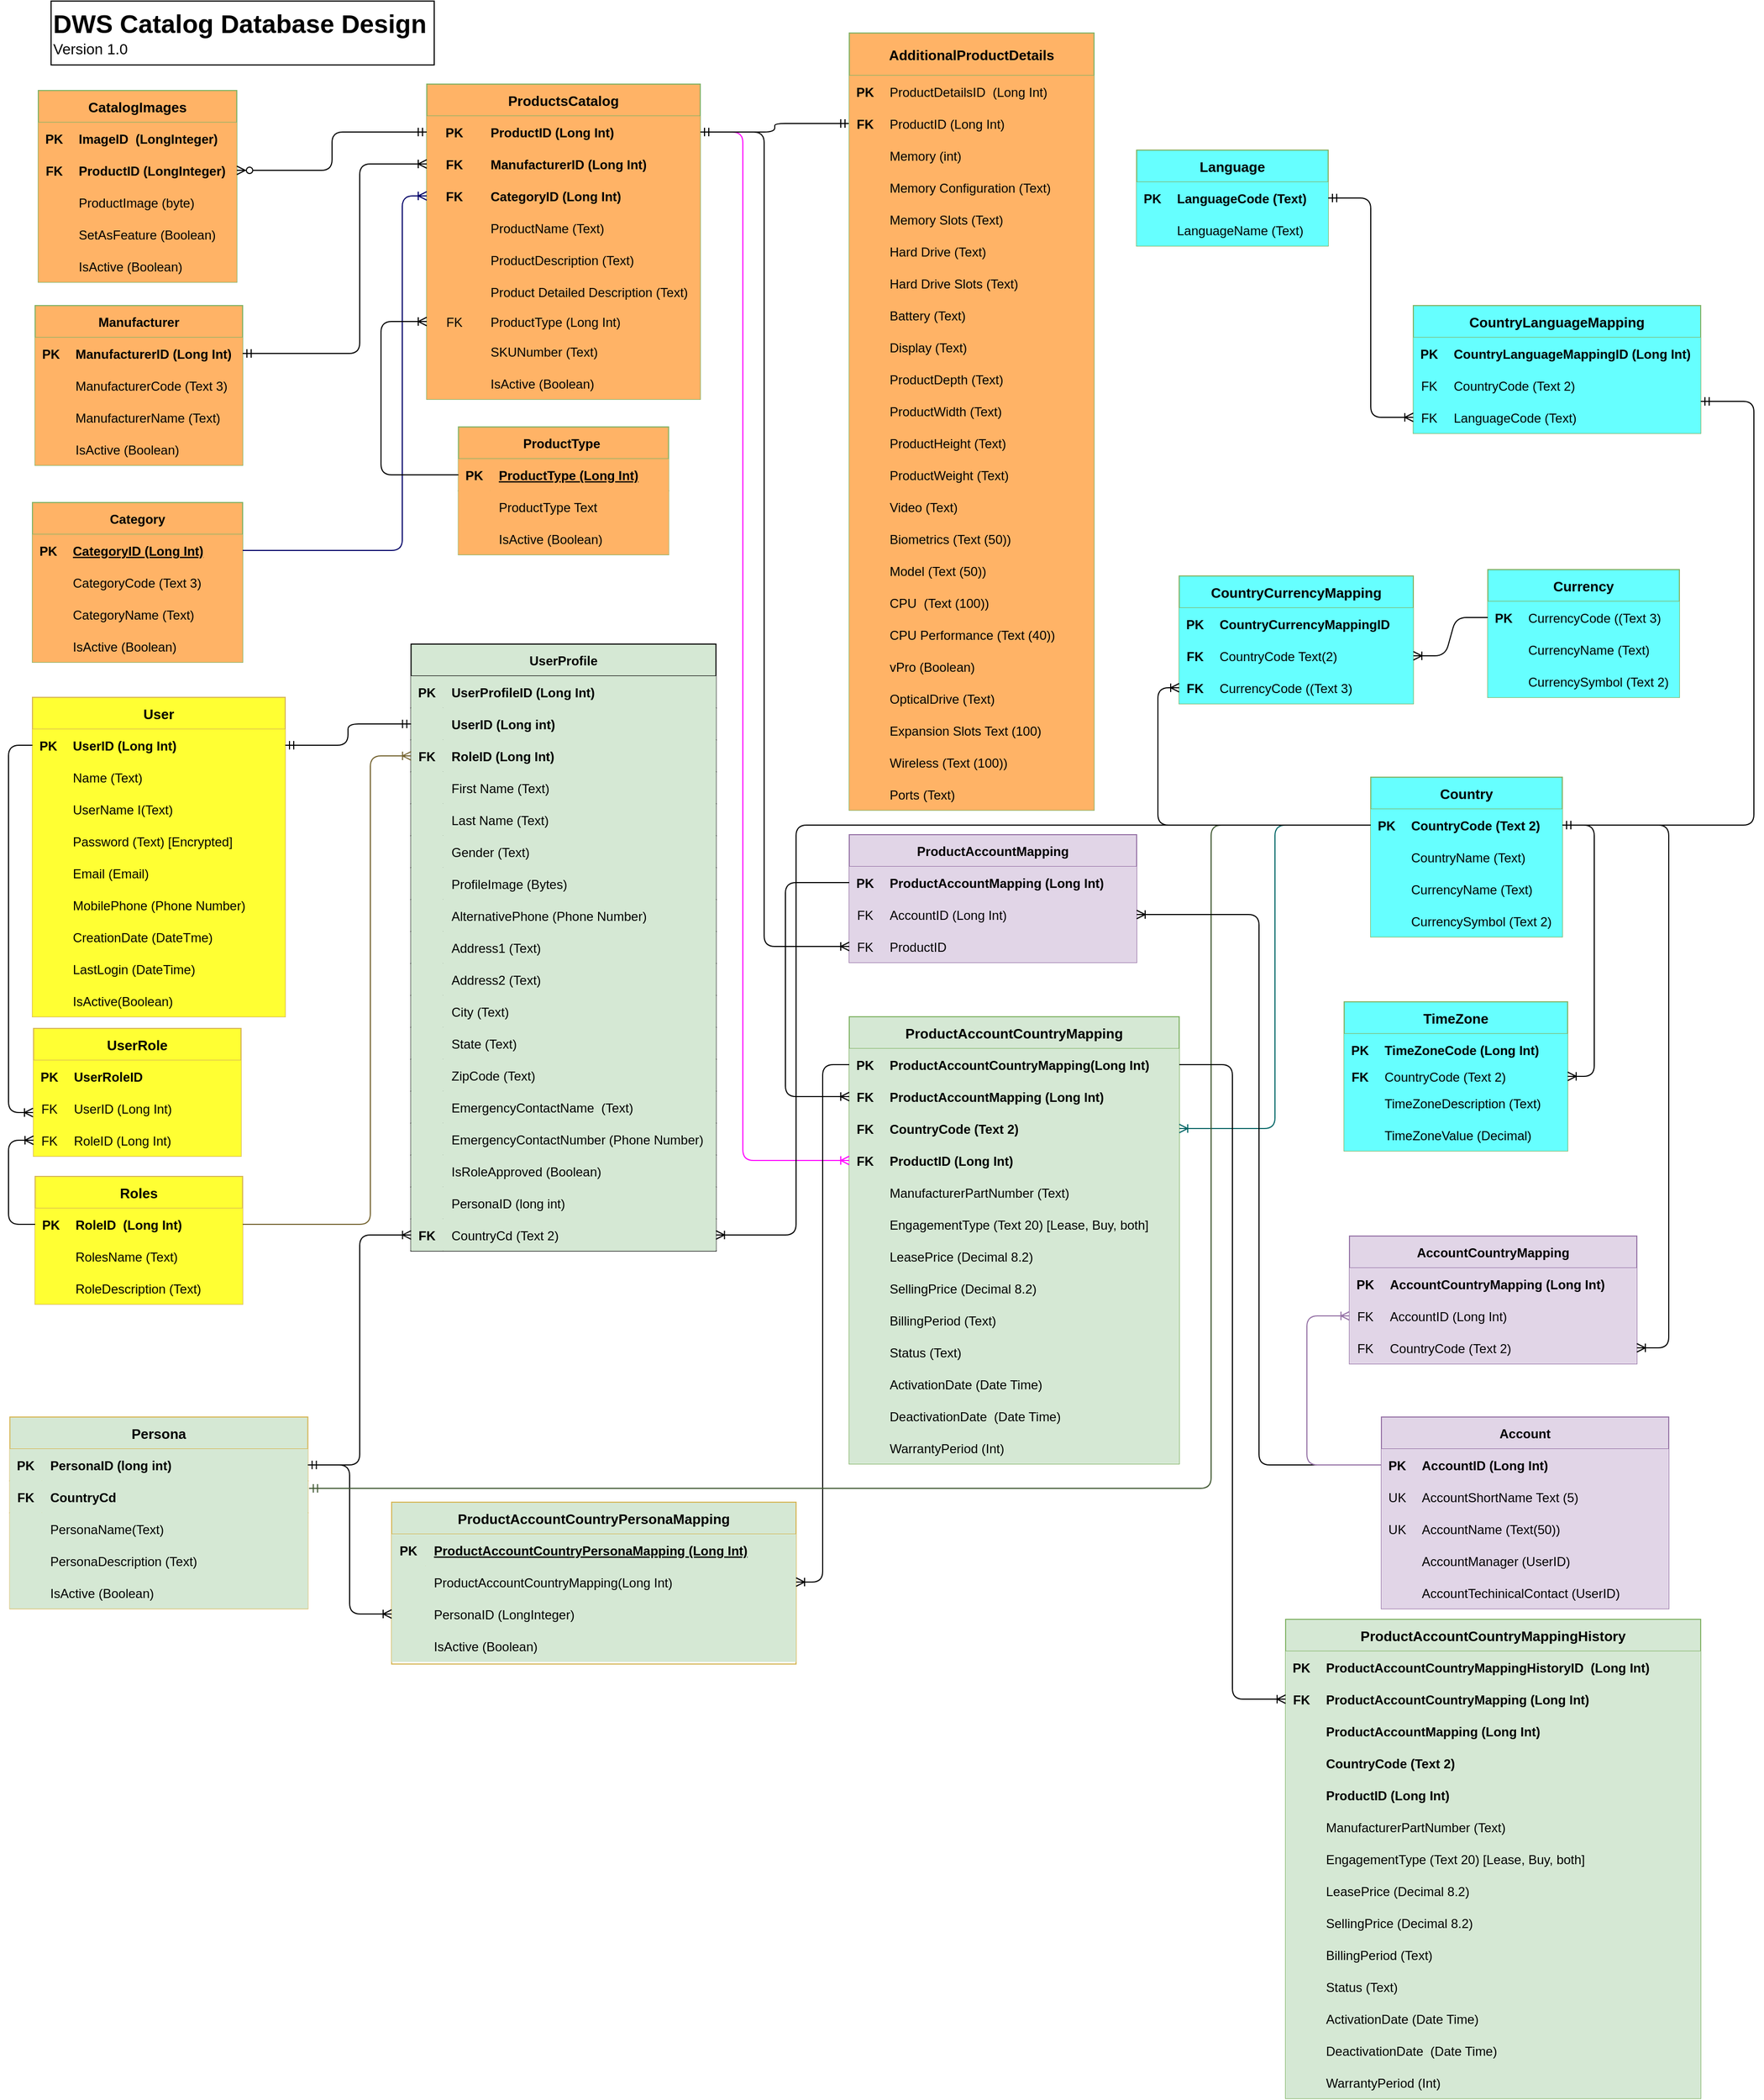<mxfile version="14.5.1" type="github">
  <diagram id="L2vrmVbYk8PXET3CcOvT" name="Catalog Design">
    <mxGraphModel dx="1870" dy="852" grid="1" gridSize="10" guides="1" tooltips="1" connect="1" arrows="1" fold="1" page="1" pageScale="1" pageWidth="850" pageHeight="1100" math="0" shadow="0">
      <root>
        <mxCell id="eQ6TmiPkdyp5XksYMVGf-0" />
        <mxCell id="eQ6TmiPkdyp5XksYMVGf-1" parent="eQ6TmiPkdyp5XksYMVGf-0" />
        <mxCell id="eQ6TmiPkdyp5XksYMVGf-2" value="ProductsCatalog" style="shape=table;startSize=30;container=1;collapsible=1;childLayout=tableLayout;fixedRows=1;rowLines=0;fontStyle=1;align=center;resizeLast=1;strokeColor=#82b366;fontSize=13;fillColor=#FFB366;" parent="eQ6TmiPkdyp5XksYMVGf-1" vertex="1">
          <mxGeometry x="413" y="108" width="257" height="296" as="geometry" />
        </mxCell>
        <mxCell id="eQ6TmiPkdyp5XksYMVGf-3" value="" style="shape=partialRectangle;collapsible=0;dropTarget=0;pointerEvents=0;top=0;left=0;bottom=1;right=0;points=[[0,0.5],[1,0.5]];portConstraint=eastwest;strokeColor=#82b366;fillColor=#FFB366;" parent="eQ6TmiPkdyp5XksYMVGf-2" vertex="1">
          <mxGeometry y="30" width="257" height="30" as="geometry" />
        </mxCell>
        <mxCell id="eQ6TmiPkdyp5XksYMVGf-4" value="PK" style="shape=partialRectangle;connectable=0;top=0;left=0;bottom=0;right=0;fontStyle=1;overflow=hidden;strokeColor=#82b366;fillColor=#FFB366;" parent="eQ6TmiPkdyp5XksYMVGf-3" vertex="1">
          <mxGeometry width="52" height="30" as="geometry" />
        </mxCell>
        <mxCell id="eQ6TmiPkdyp5XksYMVGf-5" value="ProductID (Long Int)" style="shape=partialRectangle;connectable=0;top=0;left=0;bottom=0;right=0;align=left;spacingLeft=6;fontStyle=1;overflow=hidden;strokeColor=#82b366;fillColor=#FFB366;" parent="eQ6TmiPkdyp5XksYMVGf-3" vertex="1">
          <mxGeometry x="52" width="205" height="30" as="geometry" />
        </mxCell>
        <mxCell id="eQ6TmiPkdyp5XksYMVGf-6" style="shape=partialRectangle;collapsible=0;dropTarget=0;pointerEvents=0;top=0;left=0;bottom=1;right=0;points=[[0,0.5],[1,0.5]];portConstraint=eastwest;strokeColor=#82b366;fillColor=#FFB366;" parent="eQ6TmiPkdyp5XksYMVGf-2" vertex="1">
          <mxGeometry y="60" width="257" height="30" as="geometry" />
        </mxCell>
        <mxCell id="eQ6TmiPkdyp5XksYMVGf-7" value="FK" style="shape=partialRectangle;connectable=0;top=0;left=0;bottom=0;right=0;fontStyle=1;overflow=hidden;strokeColor=#82b366;fillColor=#FFB366;" parent="eQ6TmiPkdyp5XksYMVGf-6" vertex="1">
          <mxGeometry width="52" height="30" as="geometry" />
        </mxCell>
        <mxCell id="eQ6TmiPkdyp5XksYMVGf-8" value="ManufacturerID (Long Int)" style="shape=partialRectangle;connectable=0;top=0;left=0;bottom=0;right=0;align=left;spacingLeft=6;fontStyle=1;overflow=hidden;strokeColor=#82b366;fillColor=#FFB366;" parent="eQ6TmiPkdyp5XksYMVGf-6" vertex="1">
          <mxGeometry x="52" width="205" height="30" as="geometry" />
        </mxCell>
        <mxCell id="eQ6TmiPkdyp5XksYMVGf-9" style="shape=partialRectangle;collapsible=0;dropTarget=0;pointerEvents=0;top=0;left=0;bottom=1;right=0;points=[[0,0.5],[1,0.5]];portConstraint=eastwest;strokeColor=#82b366;fillColor=#FFB366;" parent="eQ6TmiPkdyp5XksYMVGf-2" vertex="1">
          <mxGeometry y="90" width="257" height="30" as="geometry" />
        </mxCell>
        <mxCell id="eQ6TmiPkdyp5XksYMVGf-10" value="FK" style="shape=partialRectangle;connectable=0;top=0;left=0;bottom=0;right=0;fontStyle=1;overflow=hidden;strokeColor=#82b366;fillColor=#FFB366;" parent="eQ6TmiPkdyp5XksYMVGf-9" vertex="1">
          <mxGeometry width="52" height="30" as="geometry" />
        </mxCell>
        <mxCell id="eQ6TmiPkdyp5XksYMVGf-11" value="CategoryID (Long Int)" style="shape=partialRectangle;connectable=0;top=0;left=0;bottom=0;right=0;align=left;spacingLeft=6;fontStyle=1;overflow=hidden;strokeColor=#82b366;fillColor=#FFB366;" parent="eQ6TmiPkdyp5XksYMVGf-9" vertex="1">
          <mxGeometry x="52" width="205" height="30" as="geometry" />
        </mxCell>
        <mxCell id="eQ6TmiPkdyp5XksYMVGf-12" value="" style="shape=partialRectangle;collapsible=0;dropTarget=0;pointerEvents=0;top=0;left=0;bottom=0;right=0;points=[[0,0.5],[1,0.5]];portConstraint=eastwest;strokeColor=#82b366;fillColor=#FFB366;" parent="eQ6TmiPkdyp5XksYMVGf-2" vertex="1">
          <mxGeometry y="120" width="257" height="30" as="geometry" />
        </mxCell>
        <mxCell id="eQ6TmiPkdyp5XksYMVGf-13" value="" style="shape=partialRectangle;connectable=0;top=0;left=0;bottom=0;right=0;editable=1;overflow=hidden;strokeColor=#82b366;fillColor=#FFB366;" parent="eQ6TmiPkdyp5XksYMVGf-12" vertex="1">
          <mxGeometry width="52" height="30" as="geometry" />
        </mxCell>
        <mxCell id="eQ6TmiPkdyp5XksYMVGf-14" value="ProductName (Text)" style="shape=partialRectangle;connectable=0;top=0;left=0;bottom=0;right=0;align=left;spacingLeft=6;overflow=hidden;strokeColor=#82b366;fillColor=#FFB366;" parent="eQ6TmiPkdyp5XksYMVGf-12" vertex="1">
          <mxGeometry x="52" width="205" height="30" as="geometry" />
        </mxCell>
        <mxCell id="eQ6TmiPkdyp5XksYMVGf-15" value="" style="shape=partialRectangle;collapsible=0;dropTarget=0;pointerEvents=0;top=0;left=0;bottom=0;right=0;points=[[0,0.5],[1,0.5]];portConstraint=eastwest;strokeColor=#82b366;fillColor=#FFB366;" parent="eQ6TmiPkdyp5XksYMVGf-2" vertex="1">
          <mxGeometry y="150" width="257" height="30" as="geometry" />
        </mxCell>
        <mxCell id="eQ6TmiPkdyp5XksYMVGf-16" value="" style="shape=partialRectangle;connectable=0;top=0;left=0;bottom=0;right=0;editable=1;overflow=hidden;strokeColor=#82b366;fillColor=#FFB366;" parent="eQ6TmiPkdyp5XksYMVGf-15" vertex="1">
          <mxGeometry width="52" height="30" as="geometry" />
        </mxCell>
        <mxCell id="eQ6TmiPkdyp5XksYMVGf-17" value="ProductDescription (Text)" style="shape=partialRectangle;connectable=0;top=0;left=0;bottom=0;right=0;align=left;spacingLeft=6;overflow=hidden;strokeColor=#82b366;fillColor=#FFB366;" parent="eQ6TmiPkdyp5XksYMVGf-15" vertex="1">
          <mxGeometry x="52" width="205" height="30" as="geometry" />
        </mxCell>
        <mxCell id="eQ6TmiPkdyp5XksYMVGf-18" style="shape=partialRectangle;collapsible=0;dropTarget=0;pointerEvents=0;top=0;left=0;bottom=0;right=0;points=[[0,0.5],[1,0.5]];portConstraint=eastwest;strokeColor=#82b366;fillColor=#FFB366;" parent="eQ6TmiPkdyp5XksYMVGf-2" vertex="1">
          <mxGeometry y="180" width="257" height="30" as="geometry" />
        </mxCell>
        <mxCell id="eQ6TmiPkdyp5XksYMVGf-19" style="shape=partialRectangle;connectable=0;top=0;left=0;bottom=0;right=0;editable=1;overflow=hidden;strokeColor=#82b366;fillColor=#FFB366;" parent="eQ6TmiPkdyp5XksYMVGf-18" vertex="1">
          <mxGeometry width="52" height="30" as="geometry" />
        </mxCell>
        <mxCell id="eQ6TmiPkdyp5XksYMVGf-20" value="Product Detailed Description (Text)" style="shape=partialRectangle;connectable=0;top=0;left=0;bottom=0;right=0;align=left;spacingLeft=6;overflow=hidden;strokeColor=#82b366;fillColor=#FFB366;" parent="eQ6TmiPkdyp5XksYMVGf-18" vertex="1">
          <mxGeometry x="52" width="205" height="30" as="geometry" />
        </mxCell>
        <mxCell id="eQ6TmiPkdyp5XksYMVGf-21" value="" style="shape=partialRectangle;collapsible=0;dropTarget=0;pointerEvents=0;top=0;left=0;bottom=0;right=0;points=[[0,0.5],[1,0.5]];portConstraint=eastwest;strokeColor=#82b366;fillColor=#FFB366;" parent="eQ6TmiPkdyp5XksYMVGf-2" vertex="1">
          <mxGeometry y="210" width="257" height="26" as="geometry" />
        </mxCell>
        <mxCell id="eQ6TmiPkdyp5XksYMVGf-22" value="FK" style="shape=partialRectangle;connectable=0;top=0;left=0;bottom=0;right=0;editable=1;overflow=hidden;strokeColor=#82b366;fillColor=#FFB366;" parent="eQ6TmiPkdyp5XksYMVGf-21" vertex="1">
          <mxGeometry width="52" height="26" as="geometry" />
        </mxCell>
        <mxCell id="eQ6TmiPkdyp5XksYMVGf-23" value="ProductType (Long Int)" style="shape=partialRectangle;connectable=0;top=0;left=0;bottom=0;right=0;align=left;spacingLeft=6;overflow=hidden;strokeColor=#82b366;fillColor=#FFB366;" parent="eQ6TmiPkdyp5XksYMVGf-21" vertex="1">
          <mxGeometry x="52" width="205" height="26" as="geometry" />
        </mxCell>
        <mxCell id="eQ6TmiPkdyp5XksYMVGf-24" style="shape=partialRectangle;collapsible=0;dropTarget=0;pointerEvents=0;top=0;left=0;bottom=0;right=0;points=[[0,0.5],[1,0.5]];portConstraint=eastwest;strokeColor=#82b366;fillColor=#FFB366;" parent="eQ6TmiPkdyp5XksYMVGf-2" vertex="1">
          <mxGeometry y="236" width="257" height="30" as="geometry" />
        </mxCell>
        <mxCell id="eQ6TmiPkdyp5XksYMVGf-25" value="" style="shape=partialRectangle;connectable=0;top=0;left=0;bottom=0;right=0;editable=1;overflow=hidden;strokeColor=#82b366;fillColor=#FFB366;" parent="eQ6TmiPkdyp5XksYMVGf-24" vertex="1">
          <mxGeometry width="52" height="30" as="geometry" />
        </mxCell>
        <mxCell id="eQ6TmiPkdyp5XksYMVGf-26" value="SKUNumber (Text)" style="shape=partialRectangle;connectable=0;top=0;left=0;bottom=0;right=0;align=left;spacingLeft=6;overflow=hidden;strokeColor=#82b366;fillColor=#FFB366;" parent="eQ6TmiPkdyp5XksYMVGf-24" vertex="1">
          <mxGeometry x="52" width="205" height="30" as="geometry" />
        </mxCell>
        <mxCell id="r4OQMH3bRBUS6WbRz7Dj-81" style="shape=partialRectangle;collapsible=0;dropTarget=0;pointerEvents=0;top=0;left=0;bottom=0;right=0;points=[[0,0.5],[1,0.5]];portConstraint=eastwest;strokeColor=#82b366;fillColor=#FFB366;" parent="eQ6TmiPkdyp5XksYMVGf-2" vertex="1">
          <mxGeometry y="266" width="257" height="30" as="geometry" />
        </mxCell>
        <mxCell id="r4OQMH3bRBUS6WbRz7Dj-82" style="shape=partialRectangle;connectable=0;top=0;left=0;bottom=0;right=0;editable=1;overflow=hidden;strokeColor=#82b366;fillColor=#FFB366;" parent="r4OQMH3bRBUS6WbRz7Dj-81" vertex="1">
          <mxGeometry width="52" height="30" as="geometry" />
        </mxCell>
        <mxCell id="r4OQMH3bRBUS6WbRz7Dj-83" value="IsActive (Boolean)" style="shape=partialRectangle;connectable=0;top=0;left=0;bottom=0;right=0;align=left;spacingLeft=6;overflow=hidden;strokeColor=#82b366;fillColor=#FFB366;" parent="r4OQMH3bRBUS6WbRz7Dj-81" vertex="1">
          <mxGeometry x="52" width="205" height="30" as="geometry" />
        </mxCell>
        <mxCell id="eQ6TmiPkdyp5XksYMVGf-51" value="CatalogImages" style="shape=table;startSize=30;container=1;collapsible=1;childLayout=tableLayout;fixedRows=1;rowLines=0;fontStyle=1;align=center;resizeLast=1;strokeColor=#82b366;fontSize=13;fillColor=#FFB366;" parent="eQ6TmiPkdyp5XksYMVGf-1" vertex="1">
          <mxGeometry x="48" y="114" width="186.5" height="180" as="geometry" />
        </mxCell>
        <mxCell id="eQ6TmiPkdyp5XksYMVGf-52" value="" style="shape=partialRectangle;collapsible=0;dropTarget=0;pointerEvents=0;top=0;left=0;bottom=1;right=0;points=[[0,0.5],[1,0.5]];portConstraint=eastwest;strokeColor=#82b366;fillColor=#FFB366;" parent="eQ6TmiPkdyp5XksYMVGf-51" vertex="1">
          <mxGeometry y="30" width="186.5" height="30" as="geometry" />
        </mxCell>
        <mxCell id="eQ6TmiPkdyp5XksYMVGf-53" value="PK" style="shape=partialRectangle;connectable=0;top=0;left=0;bottom=0;right=0;fontStyle=1;overflow=hidden;strokeColor=#82b366;fillColor=#FFB366;" parent="eQ6TmiPkdyp5XksYMVGf-52" vertex="1">
          <mxGeometry width="30" height="30" as="geometry" />
        </mxCell>
        <mxCell id="eQ6TmiPkdyp5XksYMVGf-54" value="ImageID  (LongInteger)" style="shape=partialRectangle;connectable=0;top=0;left=0;bottom=0;right=0;align=left;spacingLeft=6;fontStyle=1;overflow=hidden;strokeColor=#82b366;fillColor=#FFB366;" parent="eQ6TmiPkdyp5XksYMVGf-52" vertex="1">
          <mxGeometry x="30" width="156.5" height="30" as="geometry" />
        </mxCell>
        <mxCell id="eQ6TmiPkdyp5XksYMVGf-55" style="shape=partialRectangle;collapsible=0;dropTarget=0;pointerEvents=0;top=0;left=0;bottom=1;right=0;points=[[0,0.5],[1,0.5]];portConstraint=eastwest;strokeColor=#82b366;fillColor=#FFB366;" parent="eQ6TmiPkdyp5XksYMVGf-51" vertex="1">
          <mxGeometry y="60" width="186.5" height="30" as="geometry" />
        </mxCell>
        <mxCell id="eQ6TmiPkdyp5XksYMVGf-56" value="FK" style="shape=partialRectangle;connectable=0;top=0;left=0;bottom=0;right=0;fontStyle=1;overflow=hidden;strokeColor=#82b366;fillColor=#FFB366;" parent="eQ6TmiPkdyp5XksYMVGf-55" vertex="1">
          <mxGeometry width="30" height="30" as="geometry" />
        </mxCell>
        <mxCell id="eQ6TmiPkdyp5XksYMVGf-57" value="ProductID (LongInteger)" style="shape=partialRectangle;connectable=0;top=0;left=0;bottom=0;right=0;align=left;spacingLeft=6;fontStyle=1;overflow=hidden;strokeColor=#82b366;fillColor=#FFB366;" parent="eQ6TmiPkdyp5XksYMVGf-55" vertex="1">
          <mxGeometry x="30" width="156.5" height="30" as="geometry" />
        </mxCell>
        <mxCell id="eQ6TmiPkdyp5XksYMVGf-58" value="" style="shape=partialRectangle;collapsible=0;dropTarget=0;pointerEvents=0;top=0;left=0;bottom=0;right=0;points=[[0,0.5],[1,0.5]];portConstraint=eastwest;strokeColor=#82b366;fillColor=#FFB366;" parent="eQ6TmiPkdyp5XksYMVGf-51" vertex="1">
          <mxGeometry y="90" width="186.5" height="30" as="geometry" />
        </mxCell>
        <mxCell id="eQ6TmiPkdyp5XksYMVGf-59" value="" style="shape=partialRectangle;connectable=0;top=0;left=0;bottom=0;right=0;editable=1;overflow=hidden;strokeColor=#82b366;fillColor=#FFB366;" parent="eQ6TmiPkdyp5XksYMVGf-58" vertex="1">
          <mxGeometry width="30" height="30" as="geometry" />
        </mxCell>
        <mxCell id="eQ6TmiPkdyp5XksYMVGf-60" value="ProductImage (byte)" style="shape=partialRectangle;connectable=0;top=0;left=0;bottom=0;right=0;align=left;spacingLeft=6;overflow=hidden;strokeColor=#82b366;fillColor=#FFB366;" parent="eQ6TmiPkdyp5XksYMVGf-58" vertex="1">
          <mxGeometry x="30" width="156.5" height="30" as="geometry" />
        </mxCell>
        <mxCell id="r4OQMH3bRBUS6WbRz7Dj-84" style="shape=partialRectangle;collapsible=0;dropTarget=0;pointerEvents=0;top=0;left=0;bottom=0;right=0;points=[[0,0.5],[1,0.5]];portConstraint=eastwest;strokeColor=#82b366;fillColor=#FFB366;" parent="eQ6TmiPkdyp5XksYMVGf-51" vertex="1">
          <mxGeometry y="120" width="186.5" height="30" as="geometry" />
        </mxCell>
        <mxCell id="r4OQMH3bRBUS6WbRz7Dj-85" style="shape=partialRectangle;connectable=0;top=0;left=0;bottom=0;right=0;editable=1;overflow=hidden;strokeColor=#82b366;fillColor=#FFB366;" parent="r4OQMH3bRBUS6WbRz7Dj-84" vertex="1">
          <mxGeometry width="30" height="30" as="geometry" />
        </mxCell>
        <mxCell id="r4OQMH3bRBUS6WbRz7Dj-86" value="SetAsFeature (Boolean)" style="shape=partialRectangle;connectable=0;top=0;left=0;bottom=0;right=0;align=left;spacingLeft=6;overflow=hidden;strokeColor=#82b366;fillColor=#FFB366;" parent="r4OQMH3bRBUS6WbRz7Dj-84" vertex="1">
          <mxGeometry x="30" width="156.5" height="30" as="geometry" />
        </mxCell>
        <mxCell id="eQ6TmiPkdyp5XksYMVGf-61" value="" style="shape=partialRectangle;collapsible=0;dropTarget=0;pointerEvents=0;top=0;left=0;bottom=0;right=0;points=[[0,0.5],[1,0.5]];portConstraint=eastwest;strokeColor=#82b366;fillColor=#FFB366;" parent="eQ6TmiPkdyp5XksYMVGf-51" vertex="1">
          <mxGeometry y="150" width="186.5" height="30" as="geometry" />
        </mxCell>
        <mxCell id="eQ6TmiPkdyp5XksYMVGf-62" value="" style="shape=partialRectangle;connectable=0;top=0;left=0;bottom=0;right=0;editable=1;overflow=hidden;strokeColor=#82b366;fillColor=#FFB366;" parent="eQ6TmiPkdyp5XksYMVGf-61" vertex="1">
          <mxGeometry width="30" height="30" as="geometry" />
        </mxCell>
        <mxCell id="eQ6TmiPkdyp5XksYMVGf-63" value="IsActive (Boolean)" style="shape=partialRectangle;connectable=0;top=0;left=0;bottom=0;right=0;align=left;spacingLeft=6;overflow=hidden;strokeColor=#82b366;fillColor=#FFB366;" parent="eQ6TmiPkdyp5XksYMVGf-61" vertex="1">
          <mxGeometry x="30" width="156.5" height="30" as="geometry" />
        </mxCell>
        <mxCell id="eQ6TmiPkdyp5XksYMVGf-64" value="Manufacturer" style="shape=table;startSize=30;container=1;collapsible=1;childLayout=tableLayout;fixedRows=1;rowLines=0;fontStyle=1;align=center;resizeLast=1;strokeColor=#82b366;fillColor=#FFB366;" parent="eQ6TmiPkdyp5XksYMVGf-1" vertex="1">
          <mxGeometry x="45" y="316" width="195" height="150" as="geometry" />
        </mxCell>
        <mxCell id="eQ6TmiPkdyp5XksYMVGf-65" value="" style="shape=partialRectangle;collapsible=0;dropTarget=0;pointerEvents=0;top=0;left=0;bottom=1;right=0;points=[[0,0.5],[1,0.5]];portConstraint=eastwest;strokeColor=#82b366;fillColor=#FFB366;" parent="eQ6TmiPkdyp5XksYMVGf-64" vertex="1">
          <mxGeometry y="30" width="195" height="30" as="geometry" />
        </mxCell>
        <mxCell id="eQ6TmiPkdyp5XksYMVGf-66" value="PK" style="shape=partialRectangle;connectable=0;top=0;left=0;bottom=0;right=0;fontStyle=1;overflow=hidden;strokeColor=#82b366;fillColor=#FFB366;" parent="eQ6TmiPkdyp5XksYMVGf-65" vertex="1">
          <mxGeometry width="30" height="30" as="geometry" />
        </mxCell>
        <mxCell id="eQ6TmiPkdyp5XksYMVGf-67" value="ManufacturerID (Long Int)" style="shape=partialRectangle;connectable=0;top=0;left=0;bottom=0;right=0;align=left;spacingLeft=6;fontStyle=1;overflow=hidden;strokeColor=#82b366;fillColor=#FFB366;" parent="eQ6TmiPkdyp5XksYMVGf-65" vertex="1">
          <mxGeometry x="30" width="165" height="30" as="geometry" />
        </mxCell>
        <mxCell id="eQ6TmiPkdyp5XksYMVGf-68" value="" style="shape=partialRectangle;collapsible=0;dropTarget=0;pointerEvents=0;top=0;left=0;bottom=0;right=0;points=[[0,0.5],[1,0.5]];portConstraint=eastwest;strokeColor=#82b366;fillColor=#FFB366;" parent="eQ6TmiPkdyp5XksYMVGf-64" vertex="1">
          <mxGeometry y="60" width="195" height="30" as="geometry" />
        </mxCell>
        <mxCell id="eQ6TmiPkdyp5XksYMVGf-69" value="" style="shape=partialRectangle;connectable=0;top=0;left=0;bottom=0;right=0;editable=1;overflow=hidden;strokeColor=#82b366;fillColor=#FFB366;" parent="eQ6TmiPkdyp5XksYMVGf-68" vertex="1">
          <mxGeometry width="30" height="30" as="geometry" />
        </mxCell>
        <mxCell id="eQ6TmiPkdyp5XksYMVGf-70" value="ManufacturerCode (Text 3)" style="shape=partialRectangle;connectable=0;top=0;left=0;bottom=0;right=0;align=left;spacingLeft=6;overflow=hidden;strokeColor=#82b366;fillColor=#FFB366;" parent="eQ6TmiPkdyp5XksYMVGf-68" vertex="1">
          <mxGeometry x="30" width="165" height="30" as="geometry" />
        </mxCell>
        <mxCell id="eQ6TmiPkdyp5XksYMVGf-71" value="" style="shape=partialRectangle;collapsible=0;dropTarget=0;pointerEvents=0;top=0;left=0;bottom=0;right=0;points=[[0,0.5],[1,0.5]];portConstraint=eastwest;strokeColor=#82b366;fillColor=#FFB366;" parent="eQ6TmiPkdyp5XksYMVGf-64" vertex="1">
          <mxGeometry y="90" width="195" height="30" as="geometry" />
        </mxCell>
        <mxCell id="eQ6TmiPkdyp5XksYMVGf-72" value="" style="shape=partialRectangle;connectable=0;top=0;left=0;bottom=0;right=0;editable=1;overflow=hidden;strokeColor=#82b366;fillColor=#FFB366;" parent="eQ6TmiPkdyp5XksYMVGf-71" vertex="1">
          <mxGeometry width="30" height="30" as="geometry" />
        </mxCell>
        <mxCell id="eQ6TmiPkdyp5XksYMVGf-73" value="ManufacturerName (Text)" style="shape=partialRectangle;connectable=0;top=0;left=0;bottom=0;right=0;align=left;spacingLeft=6;overflow=hidden;strokeColor=#82b366;fillColor=#FFB366;" parent="eQ6TmiPkdyp5XksYMVGf-71" vertex="1">
          <mxGeometry x="30" width="165" height="30" as="geometry" />
        </mxCell>
        <mxCell id="eQ6TmiPkdyp5XksYMVGf-74" style="shape=partialRectangle;collapsible=0;dropTarget=0;pointerEvents=0;top=0;left=0;bottom=0;right=0;points=[[0,0.5],[1,0.5]];portConstraint=eastwest;strokeColor=#82b366;fillColor=#FFB366;" parent="eQ6TmiPkdyp5XksYMVGf-64" vertex="1">
          <mxGeometry y="120" width="195" height="30" as="geometry" />
        </mxCell>
        <mxCell id="eQ6TmiPkdyp5XksYMVGf-75" style="shape=partialRectangle;connectable=0;top=0;left=0;bottom=0;right=0;editable=1;overflow=hidden;strokeColor=#82b366;fillColor=#FFB366;" parent="eQ6TmiPkdyp5XksYMVGf-74" vertex="1">
          <mxGeometry width="30" height="30" as="geometry" />
        </mxCell>
        <mxCell id="eQ6TmiPkdyp5XksYMVGf-76" value="IsActive (Boolean)" style="shape=partialRectangle;connectable=0;top=0;left=0;bottom=0;right=0;align=left;spacingLeft=6;overflow=hidden;strokeColor=#82b366;fillColor=#FFB366;" parent="eQ6TmiPkdyp5XksYMVGf-74" vertex="1">
          <mxGeometry x="30" width="165" height="30" as="geometry" />
        </mxCell>
        <mxCell id="eQ6TmiPkdyp5XksYMVGf-77" value="" style="edgeStyle=elbowEdgeStyle;fontSize=12;html=1;endArrow=ERmandOne;startArrow=ERmandOne;entryX=0;entryY=0.5;entryDx=0;entryDy=0;exitX=1;exitY=0.5;exitDx=0;exitDy=0;fillColor=#FF99FF;" parent="eQ6TmiPkdyp5XksYMVGf-1" source="eQ6TmiPkdyp5XksYMVGf-3" target="eQ6TmiPkdyp5XksYMVGf-181" edge="1">
          <mxGeometry width="100" height="100" relative="1" as="geometry">
            <mxPoint x="308" y="379" as="sourcePoint" />
            <mxPoint x="318" y="179" as="targetPoint" />
          </mxGeometry>
        </mxCell>
        <mxCell id="eQ6TmiPkdyp5XksYMVGf-78" value="Country" style="shape=table;startSize=30;container=1;collapsible=1;childLayout=tableLayout;fixedRows=1;rowLines=0;fontStyle=1;align=center;resizeLast=1;fillColor=#66FFFF;strokeColor=#82b366;fontSize=13;" parent="eQ6TmiPkdyp5XksYMVGf-1" vertex="1">
          <mxGeometry x="1300" y="759" width="180" height="150" as="geometry" />
        </mxCell>
        <mxCell id="eQ6TmiPkdyp5XksYMVGf-79" value="" style="shape=partialRectangle;collapsible=0;dropTarget=0;pointerEvents=0;fillColor=#66FFFF;top=0;left=0;bottom=1;right=0;points=[[0,0.5],[1,0.5]];portConstraint=eastwest;strokeColor=#82b366;" parent="eQ6TmiPkdyp5XksYMVGf-78" vertex="1">
          <mxGeometry y="30" width="180" height="30" as="geometry" />
        </mxCell>
        <mxCell id="eQ6TmiPkdyp5XksYMVGf-80" value="PK" style="shape=partialRectangle;connectable=0;fillColor=#66FFFF;top=0;left=0;bottom=0;right=0;fontStyle=1;overflow=hidden;strokeColor=#82b366;" parent="eQ6TmiPkdyp5XksYMVGf-79" vertex="1">
          <mxGeometry width="30" height="30" as="geometry" />
        </mxCell>
        <mxCell id="eQ6TmiPkdyp5XksYMVGf-81" value="CountryCode (Text 2)" style="shape=partialRectangle;connectable=0;fillColor=#66FFFF;top=0;left=0;bottom=0;right=0;align=left;spacingLeft=6;fontStyle=1;overflow=hidden;strokeColor=#82b366;" parent="eQ6TmiPkdyp5XksYMVGf-79" vertex="1">
          <mxGeometry x="30" width="150" height="30" as="geometry" />
        </mxCell>
        <mxCell id="eQ6TmiPkdyp5XksYMVGf-88" style="shape=partialRectangle;collapsible=0;dropTarget=0;pointerEvents=0;fillColor=#66FFFF;top=0;left=0;bottom=1;right=0;points=[[0,0.5],[1,0.5]];portConstraint=eastwest;strokeColor=#82b366;" parent="eQ6TmiPkdyp5XksYMVGf-78" vertex="1">
          <mxGeometry y="60" width="180" height="30" as="geometry" />
        </mxCell>
        <mxCell id="eQ6TmiPkdyp5XksYMVGf-89" style="shape=partialRectangle;connectable=0;fillColor=#66FFFF;top=0;left=0;bottom=0;right=0;fontStyle=1;overflow=hidden;strokeColor=#82b366;" parent="eQ6TmiPkdyp5XksYMVGf-88" vertex="1">
          <mxGeometry width="30" height="30" as="geometry" />
        </mxCell>
        <mxCell id="eQ6TmiPkdyp5XksYMVGf-90" value="CountryName (Text)" style="shape=partialRectangle;connectable=0;fillColor=#66FFFF;top=0;left=0;bottom=0;right=0;align=left;spacingLeft=6;fontStyle=0;overflow=hidden;strokeColor=#82b366;" parent="eQ6TmiPkdyp5XksYMVGf-88" vertex="1">
          <mxGeometry x="30" width="150" height="30" as="geometry" />
        </mxCell>
        <mxCell id="oDca2JGXUT30Z5TtRtxs-25" style="shape=partialRectangle;collapsible=0;dropTarget=0;pointerEvents=0;fillColor=#66FFFF;top=0;left=0;bottom=1;right=0;points=[[0,0.5],[1,0.5]];portConstraint=eastwest;strokeColor=#82b366;" parent="eQ6TmiPkdyp5XksYMVGf-78" vertex="1">
          <mxGeometry y="90" width="180" height="30" as="geometry" />
        </mxCell>
        <mxCell id="oDca2JGXUT30Z5TtRtxs-26" style="shape=partialRectangle;connectable=0;fillColor=#66FFFF;top=0;left=0;bottom=0;right=0;fontStyle=1;overflow=hidden;strokeColor=#82b366;" parent="oDca2JGXUT30Z5TtRtxs-25" vertex="1">
          <mxGeometry width="30" height="30" as="geometry" />
        </mxCell>
        <mxCell id="oDca2JGXUT30Z5TtRtxs-27" value="CurrencyName (Text)" style="shape=partialRectangle;connectable=0;fillColor=#66FFFF;top=0;left=0;bottom=0;right=0;align=left;spacingLeft=6;fontStyle=0;overflow=hidden;strokeColor=#82b366;" parent="oDca2JGXUT30Z5TtRtxs-25" vertex="1">
          <mxGeometry x="30" width="150" height="30" as="geometry" />
        </mxCell>
        <mxCell id="oDca2JGXUT30Z5TtRtxs-28" style="shape=partialRectangle;collapsible=0;dropTarget=0;pointerEvents=0;fillColor=#66FFFF;top=0;left=0;bottom=1;right=0;points=[[0,0.5],[1,0.5]];portConstraint=eastwest;strokeColor=#82b366;" parent="eQ6TmiPkdyp5XksYMVGf-78" vertex="1">
          <mxGeometry y="120" width="180" height="30" as="geometry" />
        </mxCell>
        <mxCell id="oDca2JGXUT30Z5TtRtxs-29" style="shape=partialRectangle;connectable=0;fillColor=#66FFFF;top=0;left=0;bottom=0;right=0;fontStyle=1;overflow=hidden;strokeColor=#82b366;" parent="oDca2JGXUT30Z5TtRtxs-28" vertex="1">
          <mxGeometry width="30" height="30" as="geometry" />
        </mxCell>
        <mxCell id="oDca2JGXUT30Z5TtRtxs-30" value="CurrencySymbol (Text 2)" style="shape=partialRectangle;connectable=0;fillColor=#66FFFF;top=0;left=0;bottom=0;right=0;align=left;spacingLeft=6;fontStyle=0;overflow=hidden;strokeColor=#82b366;" parent="oDca2JGXUT30Z5TtRtxs-28" vertex="1">
          <mxGeometry x="30" width="150" height="30" as="geometry" />
        </mxCell>
        <mxCell id="eQ6TmiPkdyp5XksYMVGf-91" value="Language" style="shape=table;startSize=30;container=1;collapsible=1;childLayout=tableLayout;fixedRows=1;rowLines=0;fontStyle=1;align=center;resizeLast=1;fillColor=#66FFFF;strokeColor=#82b366;fontSize=13;" parent="eQ6TmiPkdyp5XksYMVGf-1" vertex="1">
          <mxGeometry x="1080" y="170" width="180" height="90" as="geometry" />
        </mxCell>
        <mxCell id="eQ6TmiPkdyp5XksYMVGf-92" value="" style="shape=partialRectangle;collapsible=0;dropTarget=0;pointerEvents=0;fillColor=#66FFFF;top=0;left=0;bottom=1;right=0;points=[[0,0.5],[1,0.5]];portConstraint=eastwest;strokeColor=#82b366;" parent="eQ6TmiPkdyp5XksYMVGf-91" vertex="1">
          <mxGeometry y="30" width="180" height="30" as="geometry" />
        </mxCell>
        <mxCell id="eQ6TmiPkdyp5XksYMVGf-93" value="PK" style="shape=partialRectangle;connectable=0;fillColor=#66FFFF;top=0;left=0;bottom=0;right=0;fontStyle=1;overflow=hidden;strokeColor=#82b366;" parent="eQ6TmiPkdyp5XksYMVGf-92" vertex="1">
          <mxGeometry width="30" height="30" as="geometry" />
        </mxCell>
        <mxCell id="eQ6TmiPkdyp5XksYMVGf-94" value="LanguageCode (Text)" style="shape=partialRectangle;connectable=0;fillColor=#66FFFF;top=0;left=0;bottom=0;right=0;align=left;spacingLeft=6;fontStyle=1;overflow=hidden;strokeColor=#82b366;" parent="eQ6TmiPkdyp5XksYMVGf-92" vertex="1">
          <mxGeometry x="30" width="150" height="30" as="geometry" />
        </mxCell>
        <mxCell id="eQ6TmiPkdyp5XksYMVGf-95" value="" style="shape=partialRectangle;collapsible=0;dropTarget=0;pointerEvents=0;fillColor=#66FFFF;top=0;left=0;bottom=0;right=0;points=[[0,0.5],[1,0.5]];portConstraint=eastwest;strokeColor=#82b366;" parent="eQ6TmiPkdyp5XksYMVGf-91" vertex="1">
          <mxGeometry y="60" width="180" height="30" as="geometry" />
        </mxCell>
        <mxCell id="eQ6TmiPkdyp5XksYMVGf-96" value="" style="shape=partialRectangle;connectable=0;fillColor=#66FFFF;top=0;left=0;bottom=0;right=0;editable=1;overflow=hidden;strokeColor=#82b366;" parent="eQ6TmiPkdyp5XksYMVGf-95" vertex="1">
          <mxGeometry width="30" height="30" as="geometry" />
        </mxCell>
        <mxCell id="eQ6TmiPkdyp5XksYMVGf-97" value="LanguageName (Text)" style="shape=partialRectangle;connectable=0;fillColor=#66FFFF;top=0;left=0;bottom=0;right=0;align=left;spacingLeft=6;overflow=hidden;strokeColor=#82b366;" parent="eQ6TmiPkdyp5XksYMVGf-95" vertex="1">
          <mxGeometry x="30" width="150" height="30" as="geometry" />
        </mxCell>
        <mxCell id="eQ6TmiPkdyp5XksYMVGf-98" value="" style="edgeStyle=elbowEdgeStyle;fontSize=12;html=1;endArrow=ERzeroToMany;startArrow=ERmandOne;entryX=1;entryY=0.5;entryDx=0;entryDy=0;exitX=0;exitY=0.5;exitDx=0;exitDy=0;fillColor=#FF99FF;" parent="eQ6TmiPkdyp5XksYMVGf-1" source="eQ6TmiPkdyp5XksYMVGf-3" target="eQ6TmiPkdyp5XksYMVGf-55" edge="1">
          <mxGeometry width="100" height="100" relative="1" as="geometry">
            <mxPoint x="306" y="684" as="sourcePoint" />
            <mxPoint x="406" y="584" as="targetPoint" />
          </mxGeometry>
        </mxCell>
        <mxCell id="eQ6TmiPkdyp5XksYMVGf-99" value="" style="edgeStyle=elbowEdgeStyle;fontSize=12;html=1;endArrow=ERoneToMany;startArrow=ERmandOne;entryX=0;entryY=0.5;entryDx=0;entryDy=0;exitX=1;exitY=0.5;exitDx=0;exitDy=0;fillColor=#FF99FF;" parent="eQ6TmiPkdyp5XksYMVGf-1" source="eQ6TmiPkdyp5XksYMVGf-65" target="eQ6TmiPkdyp5XksYMVGf-6" edge="1">
          <mxGeometry width="100" height="100" relative="1" as="geometry">
            <mxPoint x="166" y="644" as="sourcePoint" />
            <mxPoint x="266" y="544" as="targetPoint" />
            <Array as="points">
              <mxPoint x="350" y="244" />
            </Array>
          </mxGeometry>
        </mxCell>
        <mxCell id="eQ6TmiPkdyp5XksYMVGf-111" value="Roles" style="shape=table;startSize=30;container=1;collapsible=1;childLayout=tableLayout;fixedRows=1;rowLines=0;fontStyle=1;align=center;resizeLast=1;fillColor=#FFFF33;strokeColor=#d6b656;fontSize=13;" parent="eQ6TmiPkdyp5XksYMVGf-1" vertex="1">
          <mxGeometry x="45" y="1134" width="195" height="120" as="geometry" />
        </mxCell>
        <mxCell id="eQ6TmiPkdyp5XksYMVGf-112" value="" style="shape=partialRectangle;collapsible=0;dropTarget=0;pointerEvents=0;fillColor=#FF0000;top=0;left=0;bottom=1;right=0;points=[[0,0.5],[1,0.5]];portConstraint=eastwest;strokeColor=#d6b656;" parent="eQ6TmiPkdyp5XksYMVGf-111" vertex="1">
          <mxGeometry y="30" width="195" height="30" as="geometry" />
        </mxCell>
        <mxCell id="eQ6TmiPkdyp5XksYMVGf-113" value="PK" style="shape=partialRectangle;connectable=0;fillColor=#FFFF33;top=0;left=0;bottom=0;right=0;fontStyle=1;overflow=hidden;strokeColor=#d6b656;" parent="eQ6TmiPkdyp5XksYMVGf-112" vertex="1">
          <mxGeometry width="30" height="30" as="geometry" />
        </mxCell>
        <mxCell id="eQ6TmiPkdyp5XksYMVGf-114" value="RoleID  (Long Int)" style="shape=partialRectangle;connectable=0;fillColor=#FFFF33;top=0;left=0;bottom=0;right=0;align=left;spacingLeft=6;fontStyle=1;overflow=hidden;strokeColor=#d6b656;" parent="eQ6TmiPkdyp5XksYMVGf-112" vertex="1">
          <mxGeometry x="30" width="165" height="30" as="geometry" />
        </mxCell>
        <mxCell id="eQ6TmiPkdyp5XksYMVGf-115" value="" style="shape=partialRectangle;collapsible=0;dropTarget=0;pointerEvents=0;fillColor=#FF0000;top=0;left=0;bottom=0;right=0;points=[[0,0.5],[1,0.5]];portConstraint=eastwest;strokeColor=#d6b656;" parent="eQ6TmiPkdyp5XksYMVGf-111" vertex="1">
          <mxGeometry y="60" width="195" height="30" as="geometry" />
        </mxCell>
        <mxCell id="eQ6TmiPkdyp5XksYMVGf-116" value="" style="shape=partialRectangle;connectable=0;fillColor=#FFFF33;top=0;left=0;bottom=0;right=0;editable=1;overflow=hidden;strokeColor=#d6b656;" parent="eQ6TmiPkdyp5XksYMVGf-115" vertex="1">
          <mxGeometry width="30" height="30" as="geometry" />
        </mxCell>
        <mxCell id="eQ6TmiPkdyp5XksYMVGf-117" value="RolesName (Text)" style="shape=partialRectangle;connectable=0;fillColor=#FFFF33;top=0;left=0;bottom=0;right=0;align=left;spacingLeft=6;overflow=hidden;strokeColor=#d6b656;" parent="eQ6TmiPkdyp5XksYMVGf-115" vertex="1">
          <mxGeometry x="30" width="165" height="30" as="geometry" />
        </mxCell>
        <mxCell id="eQ6TmiPkdyp5XksYMVGf-118" value="" style="shape=partialRectangle;collapsible=0;dropTarget=0;pointerEvents=0;fillColor=#FF0000;top=0;left=0;bottom=0;right=0;points=[[0,0.5],[1,0.5]];portConstraint=eastwest;strokeColor=#d6b656;" parent="eQ6TmiPkdyp5XksYMVGf-111" vertex="1">
          <mxGeometry y="90" width="195" height="30" as="geometry" />
        </mxCell>
        <mxCell id="eQ6TmiPkdyp5XksYMVGf-119" value="" style="shape=partialRectangle;connectable=0;fillColor=#FFFF33;top=0;left=0;bottom=0;right=0;editable=1;overflow=hidden;strokeColor=#d6b656;" parent="eQ6TmiPkdyp5XksYMVGf-118" vertex="1">
          <mxGeometry width="30" height="30" as="geometry" />
        </mxCell>
        <mxCell id="eQ6TmiPkdyp5XksYMVGf-120" value="RoleDescription (Text)" style="shape=partialRectangle;connectable=0;fillColor=#FFFF33;top=0;left=0;bottom=0;right=0;align=left;spacingLeft=6;overflow=hidden;strokeColor=#d6b656;" parent="eQ6TmiPkdyp5XksYMVGf-118" vertex="1">
          <mxGeometry x="30" width="165" height="30" as="geometry" />
        </mxCell>
        <mxCell id="eQ6TmiPkdyp5XksYMVGf-121" value="ProductAccountCountryPersonaMapping" style="shape=table;startSize=30;container=1;collapsible=1;childLayout=tableLayout;fixedRows=1;rowLines=0;fontStyle=1;align=center;resizeLast=1;fillColor=#D5E8D4;strokeColor=#d6b656;fontSize=13;" parent="eQ6TmiPkdyp5XksYMVGf-1" vertex="1">
          <mxGeometry x="380" y="1440" width="380" height="152" as="geometry" />
        </mxCell>
        <mxCell id="eQ6TmiPkdyp5XksYMVGf-122" value="" style="shape=partialRectangle;collapsible=0;dropTarget=0;pointerEvents=0;fillColor=#D5E8D4;top=0;left=0;bottom=1;right=0;points=[[0,0.5],[1,0.5]];portConstraint=eastwest;strokeColor=#d6b656;" parent="eQ6TmiPkdyp5XksYMVGf-121" vertex="1">
          <mxGeometry y="30" width="380" height="30" as="geometry" />
        </mxCell>
        <mxCell id="eQ6TmiPkdyp5XksYMVGf-123" value="PK" style="shape=partialRectangle;connectable=0;fillColor=#D5E8D4;top=0;left=0;bottom=0;right=0;fontStyle=1;overflow=hidden;strokeColor=#d6b656;" parent="eQ6TmiPkdyp5XksYMVGf-122" vertex="1">
          <mxGeometry width="31.75" height="30" as="geometry" />
        </mxCell>
        <mxCell id="eQ6TmiPkdyp5XksYMVGf-124" value="ProductAccountCountryPersonaMapping (Long Int)" style="shape=partialRectangle;connectable=0;fillColor=#D5E8D4;top=0;left=0;bottom=0;right=0;align=left;spacingLeft=6;fontStyle=5;overflow=hidden;strokeColor=#d6b656;" parent="eQ6TmiPkdyp5XksYMVGf-122" vertex="1">
          <mxGeometry x="31.75" width="348.25" height="30" as="geometry" />
        </mxCell>
        <mxCell id="eQ6TmiPkdyp5XksYMVGf-125" value="" style="shape=partialRectangle;collapsible=0;dropTarget=0;pointerEvents=0;fillColor=#D5E8D4;top=0;left=0;bottom=0;right=0;points=[[0,0.5],[1,0.5]];portConstraint=eastwest;strokeColor=#d6b656;" parent="eQ6TmiPkdyp5XksYMVGf-121" vertex="1">
          <mxGeometry y="60" width="380" height="30" as="geometry" />
        </mxCell>
        <mxCell id="eQ6TmiPkdyp5XksYMVGf-126" value="" style="shape=partialRectangle;connectable=0;fillColor=#D5E8D4;top=0;left=0;bottom=0;right=0;editable=1;overflow=hidden;strokeColor=#d6b656;" parent="eQ6TmiPkdyp5XksYMVGf-125" vertex="1">
          <mxGeometry width="31.75" height="30" as="geometry" />
        </mxCell>
        <mxCell id="eQ6TmiPkdyp5XksYMVGf-127" value="ProductAccountCountryMapping(Long Int)" style="shape=partialRectangle;connectable=0;fillColor=#D5E8D4;top=0;left=0;bottom=0;right=0;align=left;spacingLeft=6;overflow=hidden;strokeColor=#d6b656;" parent="eQ6TmiPkdyp5XksYMVGf-125" vertex="1">
          <mxGeometry x="31.75" width="348.25" height="30" as="geometry" />
        </mxCell>
        <mxCell id="eQ6TmiPkdyp5XksYMVGf-128" value="" style="shape=partialRectangle;collapsible=0;dropTarget=0;pointerEvents=0;fillColor=#D5E8D4;top=0;left=0;bottom=0;right=0;points=[[0,0.5],[1,0.5]];portConstraint=eastwest;strokeColor=#d6b656;" parent="eQ6TmiPkdyp5XksYMVGf-121" vertex="1">
          <mxGeometry y="90" width="380" height="30" as="geometry" />
        </mxCell>
        <mxCell id="eQ6TmiPkdyp5XksYMVGf-129" value="" style="shape=partialRectangle;connectable=0;fillColor=#D5E8D4;top=0;left=0;bottom=0;right=0;editable=1;overflow=hidden;strokeColor=#d6b656;" parent="eQ6TmiPkdyp5XksYMVGf-128" vertex="1">
          <mxGeometry width="31.75" height="30" as="geometry" />
        </mxCell>
        <mxCell id="eQ6TmiPkdyp5XksYMVGf-130" value="PersonaID (LongInteger)" style="shape=partialRectangle;connectable=0;fillColor=#D5E8D4;top=0;left=0;bottom=0;right=0;align=left;spacingLeft=6;overflow=hidden;strokeColor=#d6b656;" parent="eQ6TmiPkdyp5XksYMVGf-128" vertex="1">
          <mxGeometry x="31.75" width="348.25" height="30" as="geometry" />
        </mxCell>
        <mxCell id="eQ6TmiPkdyp5XksYMVGf-131" style="shape=partialRectangle;collapsible=0;dropTarget=0;pointerEvents=0;fillColor=#D5E8D4;top=0;left=0;bottom=0;right=0;points=[[0,0.5],[1,0.5]];portConstraint=eastwest;strokeColor=#d6b656;" parent="eQ6TmiPkdyp5XksYMVGf-121" vertex="1">
          <mxGeometry y="120" width="380" height="30" as="geometry" />
        </mxCell>
        <mxCell id="eQ6TmiPkdyp5XksYMVGf-132" style="shape=partialRectangle;connectable=0;fillColor=#D5E8D4;top=0;left=0;bottom=0;right=0;editable=1;overflow=hidden;strokeColor=#d6b656;" parent="eQ6TmiPkdyp5XksYMVGf-131" vertex="1">
          <mxGeometry width="31.75" height="30" as="geometry" />
        </mxCell>
        <mxCell id="eQ6TmiPkdyp5XksYMVGf-133" value="IsActive (Boolean)" style="shape=partialRectangle;connectable=0;fillColor=#D5E8D4;top=0;left=0;bottom=0;right=0;align=left;spacingLeft=6;overflow=hidden;strokeColor=#d6b656;" parent="eQ6TmiPkdyp5XksYMVGf-131" vertex="1">
          <mxGeometry x="31.75" width="348.25" height="30" as="geometry" />
        </mxCell>
        <mxCell id="eQ6TmiPkdyp5XksYMVGf-137" value="CountryLanguageMapping" style="shape=table;startSize=30;container=1;collapsible=1;childLayout=tableLayout;fixedRows=1;rowLines=0;fontStyle=1;align=center;resizeLast=1;fillColor=#66FFFF;strokeColor=#82b366;fontSize=13;" parent="eQ6TmiPkdyp5XksYMVGf-1" vertex="1">
          <mxGeometry x="1340" y="316" width="270" height="120" as="geometry" />
        </mxCell>
        <mxCell id="eQ6TmiPkdyp5XksYMVGf-138" value="" style="shape=partialRectangle;collapsible=0;dropTarget=0;pointerEvents=0;fillColor=#66FFFF;top=0;left=0;bottom=1;right=0;points=[[0,0.5],[1,0.5]];portConstraint=eastwest;strokeColor=#82b366;" parent="eQ6TmiPkdyp5XksYMVGf-137" vertex="1">
          <mxGeometry y="30" width="270" height="30" as="geometry" />
        </mxCell>
        <mxCell id="eQ6TmiPkdyp5XksYMVGf-139" value="PK" style="shape=partialRectangle;connectable=0;fillColor=#66FFFF;top=0;left=0;bottom=0;right=0;fontStyle=1;overflow=hidden;strokeColor=#82b366;" parent="eQ6TmiPkdyp5XksYMVGf-138" vertex="1">
          <mxGeometry width="30" height="30" as="geometry" />
        </mxCell>
        <mxCell id="eQ6TmiPkdyp5XksYMVGf-140" value="CountryLanguageMappingID (Long Int)" style="shape=partialRectangle;connectable=0;fillColor=#66FFFF;top=0;left=0;bottom=0;right=0;align=left;spacingLeft=6;fontStyle=1;overflow=hidden;strokeColor=#82b366;" parent="eQ6TmiPkdyp5XksYMVGf-138" vertex="1">
          <mxGeometry x="30" width="240" height="30" as="geometry" />
        </mxCell>
        <mxCell id="eQ6TmiPkdyp5XksYMVGf-141" value="" style="shape=partialRectangle;collapsible=0;dropTarget=0;pointerEvents=0;fillColor=#66FFFF;top=0;left=0;bottom=0;right=0;points=[[0,0.5],[1,0.5]];portConstraint=eastwest;strokeColor=#82b366;" parent="eQ6TmiPkdyp5XksYMVGf-137" vertex="1">
          <mxGeometry y="60" width="270" height="30" as="geometry" />
        </mxCell>
        <mxCell id="eQ6TmiPkdyp5XksYMVGf-142" value="FK" style="shape=partialRectangle;connectable=0;fillColor=#66FFFF;top=0;left=0;bottom=0;right=0;editable=1;overflow=hidden;strokeColor=#82b366;" parent="eQ6TmiPkdyp5XksYMVGf-141" vertex="1">
          <mxGeometry width="30" height="30" as="geometry" />
        </mxCell>
        <mxCell id="eQ6TmiPkdyp5XksYMVGf-143" value="CountryCode (Text 2)" style="shape=partialRectangle;connectable=0;fillColor=#66FFFF;top=0;left=0;bottom=0;right=0;align=left;spacingLeft=6;overflow=hidden;strokeColor=#82b366;" parent="eQ6TmiPkdyp5XksYMVGf-141" vertex="1">
          <mxGeometry x="30" width="240" height="30" as="geometry" />
        </mxCell>
        <mxCell id="eQ6TmiPkdyp5XksYMVGf-144" style="shape=partialRectangle;collapsible=0;dropTarget=0;pointerEvents=0;fillColor=#66FFFF;top=0;left=0;bottom=0;right=0;points=[[0,0.5],[1,0.5]];portConstraint=eastwest;strokeColor=#82b366;" parent="eQ6TmiPkdyp5XksYMVGf-137" vertex="1">
          <mxGeometry y="90" width="270" height="30" as="geometry" />
        </mxCell>
        <mxCell id="eQ6TmiPkdyp5XksYMVGf-145" value="FK" style="shape=partialRectangle;connectable=0;fillColor=#66FFFF;top=0;left=0;bottom=0;right=0;editable=1;overflow=hidden;strokeColor=#82b366;" parent="eQ6TmiPkdyp5XksYMVGf-144" vertex="1">
          <mxGeometry width="30" height="30" as="geometry" />
        </mxCell>
        <mxCell id="eQ6TmiPkdyp5XksYMVGf-146" value="LanguageCode (Text)" style="shape=partialRectangle;connectable=0;fillColor=#66FFFF;top=0;left=0;bottom=0;right=0;align=left;spacingLeft=6;overflow=hidden;strokeColor=#82b366;" parent="eQ6TmiPkdyp5XksYMVGf-144" vertex="1">
          <mxGeometry x="30" width="240" height="30" as="geometry" />
        </mxCell>
        <mxCell id="eQ6TmiPkdyp5XksYMVGf-148" value="" style="edgeStyle=elbowEdgeStyle;fontSize=12;html=1;endArrow=ERoneToMany;startArrow=ERmandOne;strokeColor=#000000;exitX=1;exitY=0.5;exitDx=0;exitDy=0;fillColor=#66FFFF;entryX=0;entryY=0.5;entryDx=0;entryDy=0;" parent="eQ6TmiPkdyp5XksYMVGf-1" source="eQ6TmiPkdyp5XksYMVGf-92" target="eQ6TmiPkdyp5XksYMVGf-144" edge="1">
          <mxGeometry width="100" height="100" relative="1" as="geometry">
            <mxPoint x="1217" y="844" as="sourcePoint" />
            <mxPoint x="1400" y="115" as="targetPoint" />
          </mxGeometry>
        </mxCell>
        <mxCell id="eQ6TmiPkdyp5XksYMVGf-149" value="TimeZone" style="shape=table;startSize=30;container=1;collapsible=1;childLayout=tableLayout;fixedRows=1;rowLines=0;fontStyle=1;align=center;resizeLast=1;fillColor=#66FFFF;strokeColor=#82b366;fontSize=13;" parent="eQ6TmiPkdyp5XksYMVGf-1" vertex="1">
          <mxGeometry x="1275" y="970" width="210" height="140" as="geometry" />
        </mxCell>
        <mxCell id="eQ6TmiPkdyp5XksYMVGf-150" value="" style="shape=partialRectangle;collapsible=0;dropTarget=0;pointerEvents=0;fillColor=#66FFFF;top=0;left=0;bottom=1;right=0;points=[[0,0.5],[1,0.5]];portConstraint=eastwest;strokeColor=#82b366;" parent="eQ6TmiPkdyp5XksYMVGf-149" vertex="1">
          <mxGeometry y="30" width="210" height="30" as="geometry" />
        </mxCell>
        <mxCell id="eQ6TmiPkdyp5XksYMVGf-151" value="PK" style="shape=partialRectangle;connectable=0;fillColor=#66FFFF;top=0;left=0;bottom=0;right=0;fontStyle=1;overflow=hidden;strokeColor=#82b366;" parent="eQ6TmiPkdyp5XksYMVGf-150" vertex="1">
          <mxGeometry width="30" height="30" as="geometry" />
        </mxCell>
        <mxCell id="eQ6TmiPkdyp5XksYMVGf-152" value="TimeZoneCode (Long Int)" style="shape=partialRectangle;connectable=0;fillColor=#66FFFF;top=0;left=0;bottom=0;right=0;align=left;spacingLeft=6;fontStyle=1;overflow=hidden;strokeColor=#82b366;" parent="eQ6TmiPkdyp5XksYMVGf-150" vertex="1">
          <mxGeometry x="30" width="180" height="30" as="geometry" />
        </mxCell>
        <mxCell id="eQ6TmiPkdyp5XksYMVGf-153" style="shape=partialRectangle;collapsible=0;dropTarget=0;pointerEvents=0;fillColor=#66FFFF;top=0;left=0;bottom=1;right=0;points=[[0,0.5],[1,0.5]];portConstraint=eastwest;strokeColor=#82b366;" parent="eQ6TmiPkdyp5XksYMVGf-149" vertex="1">
          <mxGeometry y="60" width="210" height="20" as="geometry" />
        </mxCell>
        <mxCell id="eQ6TmiPkdyp5XksYMVGf-154" value="FK" style="shape=partialRectangle;connectable=0;fillColor=#66FFFF;top=0;left=0;bottom=0;right=0;fontStyle=1;overflow=hidden;strokeColor=#82b366;" parent="eQ6TmiPkdyp5XksYMVGf-153" vertex="1">
          <mxGeometry width="30" height="20" as="geometry" />
        </mxCell>
        <mxCell id="eQ6TmiPkdyp5XksYMVGf-155" value="CountryCode (Text 2)" style="shape=partialRectangle;connectable=0;fillColor=#66FFFF;top=0;left=0;bottom=0;right=0;align=left;spacingLeft=6;fontStyle=0;overflow=hidden;strokeColor=#82b366;" parent="eQ6TmiPkdyp5XksYMVGf-153" vertex="1">
          <mxGeometry x="30" width="180" height="20" as="geometry" />
        </mxCell>
        <mxCell id="eQ6TmiPkdyp5XksYMVGf-156" value="" style="shape=partialRectangle;collapsible=0;dropTarget=0;pointerEvents=0;fillColor=#66FFFF;top=0;left=0;bottom=0;right=0;points=[[0,0.5],[1,0.5]];portConstraint=eastwest;strokeColor=#82b366;" parent="eQ6TmiPkdyp5XksYMVGf-149" vertex="1">
          <mxGeometry y="80" width="210" height="30" as="geometry" />
        </mxCell>
        <mxCell id="eQ6TmiPkdyp5XksYMVGf-157" value="" style="shape=partialRectangle;connectable=0;fillColor=#66FFFF;top=0;left=0;bottom=0;right=0;editable=1;overflow=hidden;strokeColor=#82b366;" parent="eQ6TmiPkdyp5XksYMVGf-156" vertex="1">
          <mxGeometry width="30" height="30" as="geometry" />
        </mxCell>
        <mxCell id="eQ6TmiPkdyp5XksYMVGf-158" value="TimeZoneDescription (Text)" style="shape=partialRectangle;connectable=0;fillColor=#66FFFF;top=0;left=0;bottom=0;right=0;align=left;spacingLeft=6;overflow=hidden;strokeColor=#82b366;" parent="eQ6TmiPkdyp5XksYMVGf-156" vertex="1">
          <mxGeometry x="30" width="180" height="30" as="geometry" />
        </mxCell>
        <mxCell id="eQ6TmiPkdyp5XksYMVGf-159" style="shape=partialRectangle;collapsible=0;dropTarget=0;pointerEvents=0;fillColor=#66FFFF;top=0;left=0;bottom=0;right=0;points=[[0,0.5],[1,0.5]];portConstraint=eastwest;strokeColor=#82b366;" parent="eQ6TmiPkdyp5XksYMVGf-149" vertex="1">
          <mxGeometry y="110" width="210" height="30" as="geometry" />
        </mxCell>
        <mxCell id="eQ6TmiPkdyp5XksYMVGf-160" style="shape=partialRectangle;connectable=0;fillColor=#66FFFF;top=0;left=0;bottom=0;right=0;editable=1;overflow=hidden;strokeColor=#82b366;" parent="eQ6TmiPkdyp5XksYMVGf-159" vertex="1">
          <mxGeometry width="30" height="30" as="geometry" />
        </mxCell>
        <mxCell id="eQ6TmiPkdyp5XksYMVGf-161" value="TimeZoneValue (Decimal)" style="shape=partialRectangle;connectable=0;fillColor=#66FFFF;top=0;left=0;bottom=0;right=0;align=left;spacingLeft=6;overflow=hidden;strokeColor=#82b366;" parent="eQ6TmiPkdyp5XksYMVGf-159" vertex="1">
          <mxGeometry x="30" width="180" height="30" as="geometry" />
        </mxCell>
        <mxCell id="eQ6TmiPkdyp5XksYMVGf-162" value="" style="edgeStyle=elbowEdgeStyle;fontSize=12;html=1;endArrow=ERoneToMany;startArrow=ERmandOne;strokeColor=#000000;exitX=1;exitY=0.5;exitDx=0;exitDy=0;fillColor=#66FFFF;entryX=1;entryY=0.5;entryDx=0;entryDy=0;" parent="eQ6TmiPkdyp5XksYMVGf-1" source="eQ6TmiPkdyp5XksYMVGf-79" target="eQ6TmiPkdyp5XksYMVGf-153" edge="1">
          <mxGeometry width="100" height="100" relative="1" as="geometry">
            <mxPoint x="1067" y="264" as="sourcePoint" />
            <mxPoint x="970" y="444" as="targetPoint" />
            <Array as="points">
              <mxPoint x="1510" y="930" />
            </Array>
          </mxGeometry>
        </mxCell>
        <mxCell id="eQ6TmiPkdyp5XksYMVGf-163" value="Category" style="shape=table;startSize=30;container=1;collapsible=1;childLayout=tableLayout;fixedRows=1;rowLines=0;fontStyle=1;align=center;resizeLast=1;strokeColor=#82b366;fillColor=#FFB366;" parent="eQ6TmiPkdyp5XksYMVGf-1" vertex="1">
          <mxGeometry x="42.5" y="501" width="197.5" height="150" as="geometry" />
        </mxCell>
        <mxCell id="eQ6TmiPkdyp5XksYMVGf-164" value="" style="shape=partialRectangle;collapsible=0;dropTarget=0;pointerEvents=0;top=0;left=0;bottom=1;right=0;points=[[0,0.5],[1,0.5]];portConstraint=eastwest;strokeColor=#82b366;fillColor=#FFB366;" parent="eQ6TmiPkdyp5XksYMVGf-163" vertex="1">
          <mxGeometry y="30" width="197.5" height="30" as="geometry" />
        </mxCell>
        <mxCell id="eQ6TmiPkdyp5XksYMVGf-165" value="PK" style="shape=partialRectangle;connectable=0;top=0;left=0;bottom=0;right=0;fontStyle=1;overflow=hidden;strokeColor=#82b366;fillColor=#FFB366;" parent="eQ6TmiPkdyp5XksYMVGf-164" vertex="1">
          <mxGeometry width="30" height="30" as="geometry" />
        </mxCell>
        <mxCell id="eQ6TmiPkdyp5XksYMVGf-166" value="CategoryID (Long Int)" style="shape=partialRectangle;connectable=0;top=0;left=0;bottom=0;right=0;align=left;spacingLeft=6;fontStyle=5;overflow=hidden;strokeColor=#82b366;fillColor=#FFB366;" parent="eQ6TmiPkdyp5XksYMVGf-164" vertex="1">
          <mxGeometry x="30" width="167.5" height="30" as="geometry" />
        </mxCell>
        <mxCell id="eQ6TmiPkdyp5XksYMVGf-167" value="" style="shape=partialRectangle;collapsible=0;dropTarget=0;pointerEvents=0;top=0;left=0;bottom=0;right=0;points=[[0,0.5],[1,0.5]];portConstraint=eastwest;strokeColor=#82b366;fillColor=#FFB366;" parent="eQ6TmiPkdyp5XksYMVGf-163" vertex="1">
          <mxGeometry y="60" width="197.5" height="30" as="geometry" />
        </mxCell>
        <mxCell id="eQ6TmiPkdyp5XksYMVGf-168" value="" style="shape=partialRectangle;connectable=0;top=0;left=0;bottom=0;right=0;editable=1;overflow=hidden;strokeColor=#82b366;fillColor=#FFB366;" parent="eQ6TmiPkdyp5XksYMVGf-167" vertex="1">
          <mxGeometry width="30" height="30" as="geometry" />
        </mxCell>
        <mxCell id="eQ6TmiPkdyp5XksYMVGf-169" value="CategoryCode (Text 3)" style="shape=partialRectangle;connectable=0;top=0;left=0;bottom=0;right=0;align=left;spacingLeft=6;overflow=hidden;strokeColor=#82b366;fillColor=#FFB366;" parent="eQ6TmiPkdyp5XksYMVGf-167" vertex="1">
          <mxGeometry x="30" width="167.5" height="30" as="geometry" />
        </mxCell>
        <mxCell id="eQ6TmiPkdyp5XksYMVGf-170" value="" style="shape=partialRectangle;collapsible=0;dropTarget=0;pointerEvents=0;top=0;left=0;bottom=0;right=0;points=[[0,0.5],[1,0.5]];portConstraint=eastwest;strokeColor=#82b366;fillColor=#FFB366;" parent="eQ6TmiPkdyp5XksYMVGf-163" vertex="1">
          <mxGeometry y="90" width="197.5" height="30" as="geometry" />
        </mxCell>
        <mxCell id="eQ6TmiPkdyp5XksYMVGf-171" value="" style="shape=partialRectangle;connectable=0;top=0;left=0;bottom=0;right=0;editable=1;overflow=hidden;strokeColor=#82b366;fillColor=#FFB366;" parent="eQ6TmiPkdyp5XksYMVGf-170" vertex="1">
          <mxGeometry width="30" height="30" as="geometry" />
        </mxCell>
        <mxCell id="eQ6TmiPkdyp5XksYMVGf-172" value="CategoryName (Text)" style="shape=partialRectangle;connectable=0;top=0;left=0;bottom=0;right=0;align=left;spacingLeft=6;overflow=hidden;strokeColor=#82b366;fillColor=#FFB366;" parent="eQ6TmiPkdyp5XksYMVGf-170" vertex="1">
          <mxGeometry x="30" width="167.5" height="30" as="geometry" />
        </mxCell>
        <mxCell id="eQ6TmiPkdyp5XksYMVGf-173" style="shape=partialRectangle;collapsible=0;dropTarget=0;pointerEvents=0;top=0;left=0;bottom=0;right=0;points=[[0,0.5],[1,0.5]];portConstraint=eastwest;strokeColor=#82b366;fillColor=#FFB366;" parent="eQ6TmiPkdyp5XksYMVGf-163" vertex="1">
          <mxGeometry y="120" width="197.5" height="30" as="geometry" />
        </mxCell>
        <mxCell id="eQ6TmiPkdyp5XksYMVGf-174" style="shape=partialRectangle;connectable=0;top=0;left=0;bottom=0;right=0;editable=1;overflow=hidden;strokeColor=#82b366;fillColor=#FFB366;" parent="eQ6TmiPkdyp5XksYMVGf-173" vertex="1">
          <mxGeometry width="30" height="30" as="geometry" />
        </mxCell>
        <mxCell id="eQ6TmiPkdyp5XksYMVGf-175" value="IsActive (Boolean)" style="shape=partialRectangle;connectable=0;top=0;left=0;bottom=0;right=0;align=left;spacingLeft=6;overflow=hidden;strokeColor=#82b366;fillColor=#FFB366;" parent="eQ6TmiPkdyp5XksYMVGf-173" vertex="1">
          <mxGeometry x="30" width="167.5" height="30" as="geometry" />
        </mxCell>
        <mxCell id="eQ6TmiPkdyp5XksYMVGf-176" value="" style="edgeStyle=elbowEdgeStyle;fontSize=12;html=1;endArrow=ERoneToMany;strokeColor=#000066;exitX=1;exitY=0.5;exitDx=0;exitDy=0;entryX=0;entryY=0.5;entryDx=0;entryDy=0;fillColor=#FF99FF;" parent="eQ6TmiPkdyp5XksYMVGf-1" source="eQ6TmiPkdyp5XksYMVGf-164" target="eQ6TmiPkdyp5XksYMVGf-9" edge="1">
          <mxGeometry width="100" height="100" relative="1" as="geometry">
            <mxPoint x="90" y="684" as="sourcePoint" />
            <mxPoint x="320" y="234" as="targetPoint" />
            <Array as="points">
              <mxPoint x="390" y="244" />
              <mxPoint x="290" y="444" />
            </Array>
          </mxGeometry>
        </mxCell>
        <mxCell id="eQ6TmiPkdyp5XksYMVGf-177" value="AdditionalProductDetails" style="shape=table;startSize=40;container=1;collapsible=1;childLayout=tableLayout;fixedRows=1;rowLines=0;fontStyle=1;align=center;resizeLast=1;strokeColor=#82b366;fontSize=13;fillColor=#FFB366;" parent="eQ6TmiPkdyp5XksYMVGf-1" vertex="1">
          <mxGeometry x="810" y="60" width="230" height="730" as="geometry" />
        </mxCell>
        <mxCell id="eQ6TmiPkdyp5XksYMVGf-178" value="" style="shape=partialRectangle;collapsible=0;dropTarget=0;pointerEvents=0;top=0;left=0;bottom=1;right=0;points=[[0,0.5],[1,0.5]];portConstraint=eastwest;strokeColor=#82b366;fillColor=#FFB366;" parent="eQ6TmiPkdyp5XksYMVGf-177" vertex="1">
          <mxGeometry y="40" width="230" height="30" as="geometry" />
        </mxCell>
        <mxCell id="eQ6TmiPkdyp5XksYMVGf-179" value="PK" style="shape=partialRectangle;connectable=0;top=0;left=0;bottom=0;right=0;fontStyle=1;overflow=hidden;strokeColor=#82b366;fillColor=#FFB366;" parent="eQ6TmiPkdyp5XksYMVGf-178" vertex="1">
          <mxGeometry width="30" height="30" as="geometry" />
        </mxCell>
        <mxCell id="eQ6TmiPkdyp5XksYMVGf-180" value="ProductDetailsID  (Long Int)" style="shape=partialRectangle;connectable=0;top=0;left=0;bottom=0;right=0;align=left;spacingLeft=6;fontStyle=0;overflow=hidden;strokeColor=#82b366;fillColor=#FFB366;" parent="eQ6TmiPkdyp5XksYMVGf-178" vertex="1">
          <mxGeometry x="30" width="200" height="30" as="geometry" />
        </mxCell>
        <mxCell id="eQ6TmiPkdyp5XksYMVGf-181" style="shape=partialRectangle;collapsible=0;dropTarget=0;pointerEvents=0;top=0;left=0;bottom=1;right=0;points=[[0,0.5],[1,0.5]];portConstraint=eastwest;strokeColor=#82b366;fillColor=#FFB366;" parent="eQ6TmiPkdyp5XksYMVGf-177" vertex="1">
          <mxGeometry y="70" width="230" height="30" as="geometry" />
        </mxCell>
        <mxCell id="eQ6TmiPkdyp5XksYMVGf-182" value="FK" style="shape=partialRectangle;connectable=0;top=0;left=0;bottom=0;right=0;fontStyle=1;overflow=hidden;strokeColor=#82b366;fillColor=#FFB366;" parent="eQ6TmiPkdyp5XksYMVGf-181" vertex="1">
          <mxGeometry width="30" height="30" as="geometry" />
        </mxCell>
        <mxCell id="eQ6TmiPkdyp5XksYMVGf-183" value="ProductID (Long Int)" style="shape=partialRectangle;connectable=0;top=0;left=0;bottom=0;right=0;align=left;spacingLeft=6;fontStyle=0;overflow=hidden;strokeColor=#82b366;fillColor=#FFB366;" parent="eQ6TmiPkdyp5XksYMVGf-181" vertex="1">
          <mxGeometry x="30" width="200" height="30" as="geometry" />
        </mxCell>
        <mxCell id="eQ6TmiPkdyp5XksYMVGf-184" value="" style="shape=partialRectangle;collapsible=0;dropTarget=0;pointerEvents=0;top=0;left=0;bottom=0;right=0;points=[[0,0.5],[1,0.5]];portConstraint=eastwest;strokeColor=#82b366;fillColor=#FFB366;" parent="eQ6TmiPkdyp5XksYMVGf-177" vertex="1">
          <mxGeometry y="100" width="230" height="30" as="geometry" />
        </mxCell>
        <mxCell id="eQ6TmiPkdyp5XksYMVGf-185" value="" style="shape=partialRectangle;connectable=0;top=0;left=0;bottom=0;right=0;editable=1;overflow=hidden;strokeColor=#82b366;fillColor=#FFB366;" parent="eQ6TmiPkdyp5XksYMVGf-184" vertex="1">
          <mxGeometry width="30" height="30" as="geometry" />
        </mxCell>
        <mxCell id="eQ6TmiPkdyp5XksYMVGf-186" value="Memory (int)" style="shape=partialRectangle;connectable=0;top=0;left=0;bottom=0;right=0;align=left;spacingLeft=6;overflow=hidden;strokeColor=#82b366;fillColor=#FFB366;" parent="eQ6TmiPkdyp5XksYMVGf-184" vertex="1">
          <mxGeometry x="30" width="200" height="30" as="geometry" />
        </mxCell>
        <mxCell id="eQ6TmiPkdyp5XksYMVGf-187" style="shape=partialRectangle;collapsible=0;dropTarget=0;pointerEvents=0;top=0;left=0;bottom=0;right=0;points=[[0,0.5],[1,0.5]];portConstraint=eastwest;strokeColor=#82b366;fillColor=#FFB366;" parent="eQ6TmiPkdyp5XksYMVGf-177" vertex="1">
          <mxGeometry y="130" width="230" height="30" as="geometry" />
        </mxCell>
        <mxCell id="eQ6TmiPkdyp5XksYMVGf-188" style="shape=partialRectangle;connectable=0;top=0;left=0;bottom=0;right=0;editable=1;overflow=hidden;strokeColor=#82b366;fillColor=#FFB366;" parent="eQ6TmiPkdyp5XksYMVGf-187" vertex="1">
          <mxGeometry width="30" height="30" as="geometry" />
        </mxCell>
        <mxCell id="eQ6TmiPkdyp5XksYMVGf-189" value="Memory Configuration (Text) " style="shape=partialRectangle;connectable=0;top=0;left=0;bottom=0;right=0;align=left;spacingLeft=6;overflow=hidden;strokeColor=#82b366;fillColor=#FFB366;" parent="eQ6TmiPkdyp5XksYMVGf-187" vertex="1">
          <mxGeometry x="30" width="200" height="30" as="geometry" />
        </mxCell>
        <mxCell id="r4OQMH3bRBUS6WbRz7Dj-123" style="shape=partialRectangle;collapsible=0;dropTarget=0;pointerEvents=0;top=0;left=0;bottom=0;right=0;points=[[0,0.5],[1,0.5]];portConstraint=eastwest;strokeColor=#82b366;fillColor=#FFB366;" parent="eQ6TmiPkdyp5XksYMVGf-177" vertex="1">
          <mxGeometry y="160" width="230" height="30" as="geometry" />
        </mxCell>
        <mxCell id="r4OQMH3bRBUS6WbRz7Dj-124" style="shape=partialRectangle;connectable=0;top=0;left=0;bottom=0;right=0;editable=1;overflow=hidden;strokeColor=#82b366;fillColor=#FFB366;" parent="r4OQMH3bRBUS6WbRz7Dj-123" vertex="1">
          <mxGeometry width="30" height="30" as="geometry" />
        </mxCell>
        <mxCell id="r4OQMH3bRBUS6WbRz7Dj-125" value="Memory Slots (Text)" style="shape=partialRectangle;connectable=0;top=0;left=0;bottom=0;right=0;align=left;spacingLeft=6;overflow=hidden;strokeColor=#82b366;fillColor=#FFB366;" parent="r4OQMH3bRBUS6WbRz7Dj-123" vertex="1">
          <mxGeometry x="30" width="200" height="30" as="geometry" />
        </mxCell>
        <mxCell id="eQ6TmiPkdyp5XksYMVGf-190" value="" style="shape=partialRectangle;collapsible=0;dropTarget=0;pointerEvents=0;top=0;left=0;bottom=0;right=0;points=[[0,0.5],[1,0.5]];portConstraint=eastwest;strokeColor=#82b366;fillColor=#FFB366;" parent="eQ6TmiPkdyp5XksYMVGf-177" vertex="1">
          <mxGeometry y="190" width="230" height="30" as="geometry" />
        </mxCell>
        <mxCell id="eQ6TmiPkdyp5XksYMVGf-191" value="" style="shape=partialRectangle;connectable=0;top=0;left=0;bottom=0;right=0;editable=1;overflow=hidden;strokeColor=#82b366;fillColor=#FFB366;" parent="eQ6TmiPkdyp5XksYMVGf-190" vertex="1">
          <mxGeometry width="30" height="30" as="geometry" />
        </mxCell>
        <mxCell id="eQ6TmiPkdyp5XksYMVGf-192" value="Hard Drive (Text) " style="shape=partialRectangle;connectable=0;top=0;left=0;bottom=0;right=0;align=left;spacingLeft=6;overflow=hidden;strokeColor=#82b366;fillColor=#FFB366;" parent="eQ6TmiPkdyp5XksYMVGf-190" vertex="1">
          <mxGeometry x="30" width="200" height="30" as="geometry" />
        </mxCell>
        <mxCell id="eQ6TmiPkdyp5XksYMVGf-193" style="shape=partialRectangle;collapsible=0;dropTarget=0;pointerEvents=0;top=0;left=0;bottom=0;right=0;points=[[0,0.5],[1,0.5]];portConstraint=eastwest;strokeColor=#82b366;fillColor=#FFB366;" parent="eQ6TmiPkdyp5XksYMVGf-177" vertex="1">
          <mxGeometry y="220" width="230" height="30" as="geometry" />
        </mxCell>
        <mxCell id="eQ6TmiPkdyp5XksYMVGf-194" style="shape=partialRectangle;connectable=0;top=0;left=0;bottom=0;right=0;editable=1;overflow=hidden;strokeColor=#82b366;fillColor=#FFB366;" parent="eQ6TmiPkdyp5XksYMVGf-193" vertex="1">
          <mxGeometry width="30" height="30" as="geometry" />
        </mxCell>
        <mxCell id="eQ6TmiPkdyp5XksYMVGf-195" value="Hard Drive Slots (Text)" style="shape=partialRectangle;connectable=0;top=0;left=0;bottom=0;right=0;align=left;spacingLeft=6;overflow=hidden;strokeColor=#82b366;fillColor=#FFB366;" parent="eQ6TmiPkdyp5XksYMVGf-193" vertex="1">
          <mxGeometry x="30" width="200" height="30" as="geometry" />
        </mxCell>
        <mxCell id="eQ6TmiPkdyp5XksYMVGf-196" style="shape=partialRectangle;collapsible=0;dropTarget=0;pointerEvents=0;top=0;left=0;bottom=0;right=0;points=[[0,0.5],[1,0.5]];portConstraint=eastwest;strokeColor=#82b366;fillColor=#FFB366;" parent="eQ6TmiPkdyp5XksYMVGf-177" vertex="1">
          <mxGeometry y="250" width="230" height="30" as="geometry" />
        </mxCell>
        <mxCell id="eQ6TmiPkdyp5XksYMVGf-197" style="shape=partialRectangle;connectable=0;top=0;left=0;bottom=0;right=0;editable=1;overflow=hidden;strokeColor=#82b366;fillColor=#FFB366;" parent="eQ6TmiPkdyp5XksYMVGf-196" vertex="1">
          <mxGeometry width="30" height="30" as="geometry" />
        </mxCell>
        <mxCell id="eQ6TmiPkdyp5XksYMVGf-198" value="Battery (Text)" style="shape=partialRectangle;connectable=0;top=0;left=0;bottom=0;right=0;align=left;spacingLeft=6;overflow=hidden;strokeColor=#82b366;fillColor=#FFB366;" parent="eQ6TmiPkdyp5XksYMVGf-196" vertex="1">
          <mxGeometry x="30" width="200" height="30" as="geometry" />
        </mxCell>
        <mxCell id="eQ6TmiPkdyp5XksYMVGf-199" style="shape=partialRectangle;collapsible=0;dropTarget=0;pointerEvents=0;top=0;left=0;bottom=0;right=0;points=[[0,0.5],[1,0.5]];portConstraint=eastwest;strokeColor=#82b366;fillColor=#FFB366;" parent="eQ6TmiPkdyp5XksYMVGf-177" vertex="1">
          <mxGeometry y="280" width="230" height="30" as="geometry" />
        </mxCell>
        <mxCell id="eQ6TmiPkdyp5XksYMVGf-200" style="shape=partialRectangle;connectable=0;top=0;left=0;bottom=0;right=0;editable=1;overflow=hidden;strokeColor=#82b366;fillColor=#FFB366;" parent="eQ6TmiPkdyp5XksYMVGf-199" vertex="1">
          <mxGeometry width="30" height="30" as="geometry" />
        </mxCell>
        <mxCell id="eQ6TmiPkdyp5XksYMVGf-201" value="Display (Text)" style="shape=partialRectangle;connectable=0;top=0;left=0;bottom=0;right=0;align=left;spacingLeft=6;overflow=hidden;strokeColor=#82b366;fillColor=#FFB366;" parent="eQ6TmiPkdyp5XksYMVGf-199" vertex="1">
          <mxGeometry x="30" width="200" height="30" as="geometry" />
        </mxCell>
        <mxCell id="eQ6TmiPkdyp5XksYMVGf-202" style="shape=partialRectangle;collapsible=0;dropTarget=0;pointerEvents=0;top=0;left=0;bottom=0;right=0;points=[[0,0.5],[1,0.5]];portConstraint=eastwest;strokeColor=#82b366;fillColor=#FFB366;" parent="eQ6TmiPkdyp5XksYMVGf-177" vertex="1">
          <mxGeometry y="310" width="230" height="30" as="geometry" />
        </mxCell>
        <mxCell id="eQ6TmiPkdyp5XksYMVGf-203" style="shape=partialRectangle;connectable=0;top=0;left=0;bottom=0;right=0;editable=1;overflow=hidden;strokeColor=#82b366;fillColor=#FFB366;" parent="eQ6TmiPkdyp5XksYMVGf-202" vertex="1">
          <mxGeometry width="30" height="30" as="geometry" />
        </mxCell>
        <mxCell id="eQ6TmiPkdyp5XksYMVGf-204" value="ProductDepth (Text)" style="shape=partialRectangle;connectable=0;top=0;left=0;bottom=0;right=0;align=left;spacingLeft=6;overflow=hidden;strokeColor=#82b366;fillColor=#FFB366;" parent="eQ6TmiPkdyp5XksYMVGf-202" vertex="1">
          <mxGeometry x="30" width="200" height="30" as="geometry" />
        </mxCell>
        <mxCell id="eQ6TmiPkdyp5XksYMVGf-205" style="shape=partialRectangle;collapsible=0;dropTarget=0;pointerEvents=0;top=0;left=0;bottom=0;right=0;points=[[0,0.5],[1,0.5]];portConstraint=eastwest;strokeColor=#82b366;fillColor=#FFB366;" parent="eQ6TmiPkdyp5XksYMVGf-177" vertex="1">
          <mxGeometry y="340" width="230" height="30" as="geometry" />
        </mxCell>
        <mxCell id="eQ6TmiPkdyp5XksYMVGf-206" style="shape=partialRectangle;connectable=0;top=0;left=0;bottom=0;right=0;editable=1;overflow=hidden;strokeColor=#82b366;fillColor=#FFB366;" parent="eQ6TmiPkdyp5XksYMVGf-205" vertex="1">
          <mxGeometry width="30" height="30" as="geometry" />
        </mxCell>
        <mxCell id="eQ6TmiPkdyp5XksYMVGf-207" value="ProductWidth (Text)" style="shape=partialRectangle;connectable=0;top=0;left=0;bottom=0;right=0;align=left;spacingLeft=6;overflow=hidden;strokeColor=#82b366;fillColor=#FFB366;" parent="eQ6TmiPkdyp5XksYMVGf-205" vertex="1">
          <mxGeometry x="30" width="200" height="30" as="geometry" />
        </mxCell>
        <mxCell id="r4OQMH3bRBUS6WbRz7Dj-108" style="shape=partialRectangle;collapsible=0;dropTarget=0;pointerEvents=0;top=0;left=0;bottom=0;right=0;points=[[0,0.5],[1,0.5]];portConstraint=eastwest;strokeColor=#82b366;fillColor=#FFB366;" parent="eQ6TmiPkdyp5XksYMVGf-177" vertex="1">
          <mxGeometry y="370" width="230" height="30" as="geometry" />
        </mxCell>
        <mxCell id="r4OQMH3bRBUS6WbRz7Dj-109" style="shape=partialRectangle;connectable=0;top=0;left=0;bottom=0;right=0;editable=1;overflow=hidden;strokeColor=#82b366;fillColor=#FFB366;" parent="r4OQMH3bRBUS6WbRz7Dj-108" vertex="1">
          <mxGeometry width="30" height="30" as="geometry" />
        </mxCell>
        <mxCell id="r4OQMH3bRBUS6WbRz7Dj-110" value="ProductHeight (Text)" style="shape=partialRectangle;connectable=0;top=0;left=0;bottom=0;right=0;align=left;spacingLeft=6;overflow=hidden;strokeColor=#82b366;fillColor=#FFB366;" parent="r4OQMH3bRBUS6WbRz7Dj-108" vertex="1">
          <mxGeometry x="30" width="200" height="30" as="geometry" />
        </mxCell>
        <mxCell id="eQ6TmiPkdyp5XksYMVGf-208" style="shape=partialRectangle;collapsible=0;dropTarget=0;pointerEvents=0;top=0;left=0;bottom=0;right=0;points=[[0,0.5],[1,0.5]];portConstraint=eastwest;strokeColor=#82b366;fillColor=#FFB366;" parent="eQ6TmiPkdyp5XksYMVGf-177" vertex="1">
          <mxGeometry y="400" width="230" height="30" as="geometry" />
        </mxCell>
        <mxCell id="eQ6TmiPkdyp5XksYMVGf-209" style="shape=partialRectangle;connectable=0;top=0;left=0;bottom=0;right=0;editable=1;overflow=hidden;strokeColor=#82b366;fillColor=#FFB366;" parent="eQ6TmiPkdyp5XksYMVGf-208" vertex="1">
          <mxGeometry width="30" height="30" as="geometry" />
        </mxCell>
        <mxCell id="eQ6TmiPkdyp5XksYMVGf-210" value="ProductWeight (Text)" style="shape=partialRectangle;connectable=0;top=0;left=0;bottom=0;right=0;align=left;spacingLeft=6;overflow=hidden;strokeColor=#82b366;fillColor=#FFB366;" parent="eQ6TmiPkdyp5XksYMVGf-208" vertex="1">
          <mxGeometry x="30" width="200" height="30" as="geometry" />
        </mxCell>
        <mxCell id="r4OQMH3bRBUS6WbRz7Dj-117" style="shape=partialRectangle;collapsible=0;dropTarget=0;pointerEvents=0;top=0;left=0;bottom=0;right=0;points=[[0,0.5],[1,0.5]];portConstraint=eastwest;strokeColor=#82b366;fillColor=#FFB366;" parent="eQ6TmiPkdyp5XksYMVGf-177" vertex="1">
          <mxGeometry y="430" width="230" height="30" as="geometry" />
        </mxCell>
        <mxCell id="r4OQMH3bRBUS6WbRz7Dj-118" style="shape=partialRectangle;connectable=0;top=0;left=0;bottom=0;right=0;editable=1;overflow=hidden;strokeColor=#82b366;fillColor=#FFB366;" parent="r4OQMH3bRBUS6WbRz7Dj-117" vertex="1">
          <mxGeometry width="30" height="30" as="geometry" />
        </mxCell>
        <mxCell id="r4OQMH3bRBUS6WbRz7Dj-119" value="Video (Text)" style="shape=partialRectangle;connectable=0;top=0;left=0;bottom=0;right=0;align=left;spacingLeft=6;overflow=hidden;strokeColor=#82b366;fillColor=#FFB366;" parent="r4OQMH3bRBUS6WbRz7Dj-117" vertex="1">
          <mxGeometry x="30" width="200" height="30" as="geometry" />
        </mxCell>
        <mxCell id="eQ6TmiPkdyp5XksYMVGf-217" style="shape=partialRectangle;collapsible=0;dropTarget=0;pointerEvents=0;top=0;left=0;bottom=0;right=0;points=[[0,0.5],[1,0.5]];portConstraint=eastwest;strokeColor=#82b366;fillColor=#FFB366;" parent="eQ6TmiPkdyp5XksYMVGf-177" vertex="1">
          <mxGeometry y="460" width="230" height="30" as="geometry" />
        </mxCell>
        <mxCell id="eQ6TmiPkdyp5XksYMVGf-218" style="shape=partialRectangle;connectable=0;top=0;left=0;bottom=0;right=0;editable=1;overflow=hidden;strokeColor=#82b366;fillColor=#FFB366;" parent="eQ6TmiPkdyp5XksYMVGf-217" vertex="1">
          <mxGeometry width="30" height="30" as="geometry" />
        </mxCell>
        <mxCell id="eQ6TmiPkdyp5XksYMVGf-219" value="Biometrics (Text (50))" style="shape=partialRectangle;connectable=0;top=0;left=0;bottom=0;right=0;align=left;spacingLeft=6;overflow=hidden;strokeColor=#82b366;fillColor=#FFB366;" parent="eQ6TmiPkdyp5XksYMVGf-217" vertex="1">
          <mxGeometry x="30" width="200" height="30" as="geometry" />
        </mxCell>
        <mxCell id="r4OQMH3bRBUS6WbRz7Dj-93" style="shape=partialRectangle;collapsible=0;dropTarget=0;pointerEvents=0;top=0;left=0;bottom=0;right=0;points=[[0,0.5],[1,0.5]];portConstraint=eastwest;strokeColor=#82b366;fillColor=#FFB366;" parent="eQ6TmiPkdyp5XksYMVGf-177" vertex="1">
          <mxGeometry y="490" width="230" height="30" as="geometry" />
        </mxCell>
        <mxCell id="r4OQMH3bRBUS6WbRz7Dj-94" style="shape=partialRectangle;connectable=0;top=0;left=0;bottom=0;right=0;editable=1;overflow=hidden;strokeColor=#82b366;fillColor=#FFB366;" parent="r4OQMH3bRBUS6WbRz7Dj-93" vertex="1">
          <mxGeometry width="30" height="30" as="geometry" />
        </mxCell>
        <mxCell id="r4OQMH3bRBUS6WbRz7Dj-95" value="Model (Text (50))" style="shape=partialRectangle;connectable=0;top=0;left=0;bottom=0;right=0;align=left;spacingLeft=6;overflow=hidden;strokeColor=#82b366;fillColor=#FFB366;" parent="r4OQMH3bRBUS6WbRz7Dj-93" vertex="1">
          <mxGeometry x="30" width="200" height="30" as="geometry" />
        </mxCell>
        <mxCell id="r4OQMH3bRBUS6WbRz7Dj-96" style="shape=partialRectangle;collapsible=0;dropTarget=0;pointerEvents=0;top=0;left=0;bottom=0;right=0;points=[[0,0.5],[1,0.5]];portConstraint=eastwest;strokeColor=#82b366;fillColor=#FFB366;" parent="eQ6TmiPkdyp5XksYMVGf-177" vertex="1">
          <mxGeometry y="520" width="230" height="30" as="geometry" />
        </mxCell>
        <mxCell id="r4OQMH3bRBUS6WbRz7Dj-97" style="shape=partialRectangle;connectable=0;top=0;left=0;bottom=0;right=0;editable=1;overflow=hidden;strokeColor=#82b366;fillColor=#FFB366;" parent="r4OQMH3bRBUS6WbRz7Dj-96" vertex="1">
          <mxGeometry width="30" height="30" as="geometry" />
        </mxCell>
        <mxCell id="r4OQMH3bRBUS6WbRz7Dj-98" value="CPU  (Text (100))" style="shape=partialRectangle;connectable=0;top=0;left=0;bottom=0;right=0;align=left;spacingLeft=6;overflow=hidden;strokeColor=#82b366;fillColor=#FFB366;" parent="r4OQMH3bRBUS6WbRz7Dj-96" vertex="1">
          <mxGeometry x="30" width="200" height="30" as="geometry" />
        </mxCell>
        <mxCell id="r4OQMH3bRBUS6WbRz7Dj-99" style="shape=partialRectangle;collapsible=0;dropTarget=0;pointerEvents=0;top=0;left=0;bottom=0;right=0;points=[[0,0.5],[1,0.5]];portConstraint=eastwest;strokeColor=#82b366;fillColor=#FFB366;" parent="eQ6TmiPkdyp5XksYMVGf-177" vertex="1">
          <mxGeometry y="550" width="230" height="30" as="geometry" />
        </mxCell>
        <mxCell id="r4OQMH3bRBUS6WbRz7Dj-100" style="shape=partialRectangle;connectable=0;top=0;left=0;bottom=0;right=0;editable=1;overflow=hidden;strokeColor=#82b366;fillColor=#FFB366;" parent="r4OQMH3bRBUS6WbRz7Dj-99" vertex="1">
          <mxGeometry width="30" height="30" as="geometry" />
        </mxCell>
        <mxCell id="r4OQMH3bRBUS6WbRz7Dj-101" value="CPU Performance (Text (40))" style="shape=partialRectangle;connectable=0;top=0;left=0;bottom=0;right=0;align=left;spacingLeft=6;overflow=hidden;strokeColor=#82b366;fillColor=#FFB366;" parent="r4OQMH3bRBUS6WbRz7Dj-99" vertex="1">
          <mxGeometry x="30" width="200" height="30" as="geometry" />
        </mxCell>
        <mxCell id="r4OQMH3bRBUS6WbRz7Dj-102" style="shape=partialRectangle;collapsible=0;dropTarget=0;pointerEvents=0;top=0;left=0;bottom=0;right=0;points=[[0,0.5],[1,0.5]];portConstraint=eastwest;strokeColor=#82b366;fillColor=#FFB366;" parent="eQ6TmiPkdyp5XksYMVGf-177" vertex="1">
          <mxGeometry y="580" width="230" height="30" as="geometry" />
        </mxCell>
        <mxCell id="r4OQMH3bRBUS6WbRz7Dj-103" value="" style="shape=partialRectangle;connectable=0;top=0;left=0;bottom=0;right=0;editable=1;overflow=hidden;strokeColor=#82b366;fillColor=#FFB366;" parent="r4OQMH3bRBUS6WbRz7Dj-102" vertex="1">
          <mxGeometry width="30" height="30" as="geometry" />
        </mxCell>
        <mxCell id="r4OQMH3bRBUS6WbRz7Dj-104" value="vPro (Boolean)" style="shape=partialRectangle;connectable=0;top=0;left=0;bottom=0;right=0;align=left;spacingLeft=6;overflow=hidden;strokeColor=#82b366;fillColor=#FFB366;" parent="r4OQMH3bRBUS6WbRz7Dj-102" vertex="1">
          <mxGeometry x="30" width="200" height="30" as="geometry" />
        </mxCell>
        <mxCell id="r4OQMH3bRBUS6WbRz7Dj-105" style="shape=partialRectangle;collapsible=0;dropTarget=0;pointerEvents=0;top=0;left=0;bottom=0;right=0;points=[[0,0.5],[1,0.5]];portConstraint=eastwest;strokeColor=#82b366;fillColor=#FFB366;" parent="eQ6TmiPkdyp5XksYMVGf-177" vertex="1">
          <mxGeometry y="610" width="230" height="30" as="geometry" />
        </mxCell>
        <mxCell id="r4OQMH3bRBUS6WbRz7Dj-106" style="shape=partialRectangle;connectable=0;top=0;left=0;bottom=0;right=0;editable=1;overflow=hidden;strokeColor=#82b366;fillColor=#FFB366;" parent="r4OQMH3bRBUS6WbRz7Dj-105" vertex="1">
          <mxGeometry width="30" height="30" as="geometry" />
        </mxCell>
        <mxCell id="r4OQMH3bRBUS6WbRz7Dj-107" value="OpticalDrive (Text)" style="shape=partialRectangle;connectable=0;top=0;left=0;bottom=0;right=0;align=left;spacingLeft=6;overflow=hidden;strokeColor=#82b366;fillColor=#FFB366;" parent="r4OQMH3bRBUS6WbRz7Dj-105" vertex="1">
          <mxGeometry x="30" width="200" height="30" as="geometry" />
        </mxCell>
        <mxCell id="r4OQMH3bRBUS6WbRz7Dj-111" style="shape=partialRectangle;collapsible=0;dropTarget=0;pointerEvents=0;top=0;left=0;bottom=0;right=0;points=[[0,0.5],[1,0.5]];portConstraint=eastwest;strokeColor=#82b366;fillColor=#FFB366;" parent="eQ6TmiPkdyp5XksYMVGf-177" vertex="1">
          <mxGeometry y="640" width="230" height="30" as="geometry" />
        </mxCell>
        <mxCell id="r4OQMH3bRBUS6WbRz7Dj-112" style="shape=partialRectangle;connectable=0;top=0;left=0;bottom=0;right=0;editable=1;overflow=hidden;strokeColor=#82b366;fillColor=#FFB366;" parent="r4OQMH3bRBUS6WbRz7Dj-111" vertex="1">
          <mxGeometry width="30" height="30" as="geometry" />
        </mxCell>
        <mxCell id="r4OQMH3bRBUS6WbRz7Dj-113" value="Expansion Slots Text (100)" style="shape=partialRectangle;connectable=0;top=0;left=0;bottom=0;right=0;align=left;spacingLeft=6;overflow=hidden;strokeColor=#82b366;fillColor=#FFB366;" parent="r4OQMH3bRBUS6WbRz7Dj-111" vertex="1">
          <mxGeometry x="30" width="200" height="30" as="geometry" />
        </mxCell>
        <mxCell id="r4OQMH3bRBUS6WbRz7Dj-114" style="shape=partialRectangle;collapsible=0;dropTarget=0;pointerEvents=0;top=0;left=0;bottom=0;right=0;points=[[0,0.5],[1,0.5]];portConstraint=eastwest;strokeColor=#82b366;fillColor=#FFB366;" parent="eQ6TmiPkdyp5XksYMVGf-177" vertex="1">
          <mxGeometry y="670" width="230" height="30" as="geometry" />
        </mxCell>
        <mxCell id="r4OQMH3bRBUS6WbRz7Dj-115" style="shape=partialRectangle;connectable=0;top=0;left=0;bottom=0;right=0;editable=1;overflow=hidden;strokeColor=#82b366;fillColor=#FFB366;" parent="r4OQMH3bRBUS6WbRz7Dj-114" vertex="1">
          <mxGeometry width="30" height="30" as="geometry" />
        </mxCell>
        <mxCell id="r4OQMH3bRBUS6WbRz7Dj-116" value="Wireless (Text (100))" style="shape=partialRectangle;connectable=0;top=0;left=0;bottom=0;right=0;align=left;spacingLeft=6;overflow=hidden;strokeColor=#82b366;fillColor=#FFB366;" parent="r4OQMH3bRBUS6WbRz7Dj-114" vertex="1">
          <mxGeometry x="30" width="200" height="30" as="geometry" />
        </mxCell>
        <mxCell id="r4OQMH3bRBUS6WbRz7Dj-120" style="shape=partialRectangle;collapsible=0;dropTarget=0;pointerEvents=0;top=0;left=0;bottom=0;right=0;points=[[0,0.5],[1,0.5]];portConstraint=eastwest;strokeColor=#82b366;fillColor=#FFB366;" parent="eQ6TmiPkdyp5XksYMVGf-177" vertex="1">
          <mxGeometry y="700" width="230" height="30" as="geometry" />
        </mxCell>
        <mxCell id="r4OQMH3bRBUS6WbRz7Dj-121" style="shape=partialRectangle;connectable=0;top=0;left=0;bottom=0;right=0;editable=1;overflow=hidden;strokeColor=#82b366;fillColor=#FFB366;" parent="r4OQMH3bRBUS6WbRz7Dj-120" vertex="1">
          <mxGeometry width="30" height="30" as="geometry" />
        </mxCell>
        <mxCell id="r4OQMH3bRBUS6WbRz7Dj-122" value="Ports (Text)" style="shape=partialRectangle;connectable=0;top=0;left=0;bottom=0;right=0;align=left;spacingLeft=6;overflow=hidden;strokeColor=#82b366;fillColor=#FFB366;" parent="r4OQMH3bRBUS6WbRz7Dj-120" vertex="1">
          <mxGeometry x="30" width="200" height="30" as="geometry" />
        </mxCell>
        <mxCell id="v7TmH5QMS3TOzQHI-bRZ-0" value="ProductAccountCountryMapping" style="shape=table;startSize=30;container=1;collapsible=1;childLayout=tableLayout;fixedRows=1;rowLines=0;fontStyle=1;align=center;resizeLast=1;fillColor=#d5e8d4;strokeColor=#82b366;fontSize=13;" parent="eQ6TmiPkdyp5XksYMVGf-1" vertex="1">
          <mxGeometry x="810" y="984" width="310" height="420" as="geometry" />
        </mxCell>
        <mxCell id="v7TmH5QMS3TOzQHI-bRZ-1" value="" style="shape=partialRectangle;collapsible=0;dropTarget=0;pointerEvents=0;fillColor=#d5e8d4;top=0;left=0;bottom=1;right=0;points=[[0,0.5],[1,0.5]];portConstraint=eastwest;strokeColor=#82b366;" parent="v7TmH5QMS3TOzQHI-bRZ-0" vertex="1">
          <mxGeometry y="30" width="310" height="30" as="geometry" />
        </mxCell>
        <mxCell id="v7TmH5QMS3TOzQHI-bRZ-2" value="PK" style="shape=partialRectangle;connectable=0;fillColor=#d5e8d4;top=0;left=0;bottom=0;right=0;fontStyle=1;overflow=hidden;strokeColor=#82b366;" parent="v7TmH5QMS3TOzQHI-bRZ-1" vertex="1">
          <mxGeometry width="30" height="30" as="geometry" />
        </mxCell>
        <mxCell id="v7TmH5QMS3TOzQHI-bRZ-3" value="ProductAccountCountryMapping(Long Int)" style="shape=partialRectangle;connectable=0;fillColor=#d5e8d4;top=0;left=0;bottom=0;right=0;align=left;spacingLeft=6;fontStyle=1;overflow=hidden;strokeColor=#82b366;" parent="v7TmH5QMS3TOzQHI-bRZ-1" vertex="1">
          <mxGeometry x="30" width="280" height="30" as="geometry" />
        </mxCell>
        <mxCell id="dX881EUFfHBkKHnRQj11-18" style="shape=partialRectangle;collapsible=0;dropTarget=0;pointerEvents=0;fillColor=#d5e8d4;top=0;left=0;bottom=1;right=0;points=[[0,0.5],[1,0.5]];portConstraint=eastwest;strokeColor=#82b366;" parent="v7TmH5QMS3TOzQHI-bRZ-0" vertex="1">
          <mxGeometry y="60" width="310" height="30" as="geometry" />
        </mxCell>
        <mxCell id="dX881EUFfHBkKHnRQj11-19" value="FK" style="shape=partialRectangle;connectable=0;fillColor=#d5e8d4;top=0;left=0;bottom=0;right=0;fontStyle=1;overflow=hidden;strokeColor=#82b366;" parent="dX881EUFfHBkKHnRQj11-18" vertex="1">
          <mxGeometry width="30" height="30" as="geometry" />
        </mxCell>
        <mxCell id="dX881EUFfHBkKHnRQj11-20" value="ProductAccountMapping (Long Int)" style="shape=partialRectangle;connectable=0;fillColor=#d5e8d4;top=0;left=0;bottom=0;right=0;align=left;spacingLeft=6;fontStyle=1;overflow=hidden;strokeColor=#82b366;" parent="dX881EUFfHBkKHnRQj11-18" vertex="1">
          <mxGeometry x="30" width="280" height="30" as="geometry" />
        </mxCell>
        <mxCell id="v7TmH5QMS3TOzQHI-bRZ-4" style="shape=partialRectangle;collapsible=0;dropTarget=0;pointerEvents=0;fillColor=#d5e8d4;top=0;left=0;bottom=1;right=0;points=[[0,0.5],[1,0.5]];portConstraint=eastwest;strokeColor=#82b366;" parent="v7TmH5QMS3TOzQHI-bRZ-0" vertex="1">
          <mxGeometry y="90" width="310" height="30" as="geometry" />
        </mxCell>
        <mxCell id="v7TmH5QMS3TOzQHI-bRZ-5" value="FK" style="shape=partialRectangle;connectable=0;fillColor=#d5e8d4;top=0;left=0;bottom=0;right=0;fontStyle=1;overflow=hidden;strokeColor=#82b366;" parent="v7TmH5QMS3TOzQHI-bRZ-4" vertex="1">
          <mxGeometry width="30" height="30" as="geometry" />
        </mxCell>
        <mxCell id="v7TmH5QMS3TOzQHI-bRZ-6" value="CountryCode (Text 2)" style="shape=partialRectangle;connectable=0;fillColor=#d5e8d4;top=0;left=0;bottom=0;right=0;align=left;spacingLeft=6;fontStyle=1;overflow=hidden;strokeColor=#82b366;" parent="v7TmH5QMS3TOzQHI-bRZ-4" vertex="1">
          <mxGeometry x="30" width="280" height="30" as="geometry" />
        </mxCell>
        <mxCell id="v7TmH5QMS3TOzQHI-bRZ-7" style="shape=partialRectangle;collapsible=0;dropTarget=0;pointerEvents=0;fillColor=#d5e8d4;top=0;left=0;bottom=1;right=0;points=[[0,0.5],[1,0.5]];portConstraint=eastwest;strokeColor=#82b366;" parent="v7TmH5QMS3TOzQHI-bRZ-0" vertex="1">
          <mxGeometry y="120" width="310" height="30" as="geometry" />
        </mxCell>
        <mxCell id="v7TmH5QMS3TOzQHI-bRZ-8" value="FK" style="shape=partialRectangle;connectable=0;fillColor=#d5e8d4;top=0;left=0;bottom=0;right=0;fontStyle=1;overflow=hidden;strokeColor=#82b366;" parent="v7TmH5QMS3TOzQHI-bRZ-7" vertex="1">
          <mxGeometry width="30" height="30" as="geometry" />
        </mxCell>
        <mxCell id="v7TmH5QMS3TOzQHI-bRZ-9" value="ProductID (Long Int)" style="shape=partialRectangle;connectable=0;fillColor=#d5e8d4;top=0;left=0;bottom=0;right=0;align=left;spacingLeft=6;fontStyle=1;overflow=hidden;strokeColor=#82b366;" parent="v7TmH5QMS3TOzQHI-bRZ-7" vertex="1">
          <mxGeometry x="30" width="280" height="30" as="geometry" />
        </mxCell>
        <mxCell id="v7TmH5QMS3TOzQHI-bRZ-10" style="shape=partialRectangle;collapsible=0;dropTarget=0;pointerEvents=0;fillColor=#d5e8d4;top=0;left=0;bottom=1;right=0;points=[[0,0.5],[1,0.5]];portConstraint=eastwest;strokeColor=#82b366;" parent="v7TmH5QMS3TOzQHI-bRZ-0" vertex="1">
          <mxGeometry y="150" width="310" height="30" as="geometry" />
        </mxCell>
        <mxCell id="v7TmH5QMS3TOzQHI-bRZ-11" style="shape=partialRectangle;connectable=0;fillColor=#d5e8d4;top=0;left=0;bottom=0;right=0;fontStyle=1;overflow=hidden;strokeColor=#82b366;" parent="v7TmH5QMS3TOzQHI-bRZ-10" vertex="1">
          <mxGeometry width="30" height="30" as="geometry" />
        </mxCell>
        <mxCell id="v7TmH5QMS3TOzQHI-bRZ-12" value="ManufacturerPartNumber (Text)" style="shape=partialRectangle;connectable=0;fillColor=#d5e8d4;top=0;left=0;bottom=0;right=0;align=left;spacingLeft=6;fontStyle=0;overflow=hidden;strokeColor=#82b366;" parent="v7TmH5QMS3TOzQHI-bRZ-10" vertex="1">
          <mxGeometry x="30" width="280" height="30" as="geometry" />
        </mxCell>
        <mxCell id="r4OQMH3bRBUS6WbRz7Dj-16" style="shape=partialRectangle;collapsible=0;dropTarget=0;pointerEvents=0;fillColor=#d5e8d4;top=0;left=0;bottom=1;right=0;points=[[0,0.5],[1,0.5]];portConstraint=eastwest;strokeColor=#82b366;" parent="v7TmH5QMS3TOzQHI-bRZ-0" vertex="1">
          <mxGeometry y="180" width="310" height="30" as="geometry" />
        </mxCell>
        <mxCell id="r4OQMH3bRBUS6WbRz7Dj-17" style="shape=partialRectangle;connectable=0;fillColor=#d5e8d4;top=0;left=0;bottom=0;right=0;fontStyle=1;overflow=hidden;strokeColor=#82b366;" parent="r4OQMH3bRBUS6WbRz7Dj-16" vertex="1">
          <mxGeometry width="30" height="30" as="geometry" />
        </mxCell>
        <mxCell id="r4OQMH3bRBUS6WbRz7Dj-18" value="EngagementType (Text 20) [Lease, Buy, both]" style="shape=partialRectangle;connectable=0;fillColor=#d5e8d4;top=0;left=0;bottom=0;right=0;align=left;spacingLeft=6;fontStyle=0;overflow=hidden;strokeColor=#82b366;" parent="r4OQMH3bRBUS6WbRz7Dj-16" vertex="1">
          <mxGeometry x="30" width="280" height="30" as="geometry" />
        </mxCell>
        <mxCell id="v7TmH5QMS3TOzQHI-bRZ-14" style="shape=partialRectangle;collapsible=0;dropTarget=0;pointerEvents=0;fillColor=#d5e8d4;top=0;left=0;bottom=1;right=0;points=[[0,0.5],[1,0.5]];portConstraint=eastwest;strokeColor=#82b366;" parent="v7TmH5QMS3TOzQHI-bRZ-0" vertex="1">
          <mxGeometry y="210" width="310" height="30" as="geometry" />
        </mxCell>
        <mxCell id="v7TmH5QMS3TOzQHI-bRZ-15" style="shape=partialRectangle;connectable=0;fillColor=#d5e8d4;top=0;left=0;bottom=0;right=0;fontStyle=1;overflow=hidden;strokeColor=#82b366;" parent="v7TmH5QMS3TOzQHI-bRZ-14" vertex="1">
          <mxGeometry width="30" height="30" as="geometry" />
        </mxCell>
        <mxCell id="v7TmH5QMS3TOzQHI-bRZ-16" value="LeasePrice (Decimal 8.2)" style="shape=partialRectangle;connectable=0;fillColor=#d5e8d4;top=0;left=0;bottom=0;right=0;align=left;spacingLeft=6;fontStyle=0;overflow=hidden;strokeColor=#82b366;" parent="v7TmH5QMS3TOzQHI-bRZ-14" vertex="1">
          <mxGeometry x="30" width="280" height="30" as="geometry" />
        </mxCell>
        <mxCell id="v7TmH5QMS3TOzQHI-bRZ-17" style="shape=partialRectangle;collapsible=0;dropTarget=0;pointerEvents=0;fillColor=#d5e8d4;top=0;left=0;bottom=1;right=0;points=[[0,0.5],[1,0.5]];portConstraint=eastwest;strokeColor=#82b366;" parent="v7TmH5QMS3TOzQHI-bRZ-0" vertex="1">
          <mxGeometry y="240" width="310" height="30" as="geometry" />
        </mxCell>
        <mxCell id="v7TmH5QMS3TOzQHI-bRZ-18" style="shape=partialRectangle;connectable=0;fillColor=#d5e8d4;top=0;left=0;bottom=0;right=0;fontStyle=1;overflow=hidden;strokeColor=#82b366;" parent="v7TmH5QMS3TOzQHI-bRZ-17" vertex="1">
          <mxGeometry width="30" height="30" as="geometry" />
        </mxCell>
        <mxCell id="v7TmH5QMS3TOzQHI-bRZ-19" value="SellingPrice (Decimal 8.2)" style="shape=partialRectangle;connectable=0;fillColor=#d5e8d4;top=0;left=0;bottom=0;right=0;align=left;spacingLeft=6;fontStyle=0;overflow=hidden;strokeColor=#82b366;" parent="v7TmH5QMS3TOzQHI-bRZ-17" vertex="1">
          <mxGeometry x="30" width="280" height="30" as="geometry" />
        </mxCell>
        <mxCell id="v7TmH5QMS3TOzQHI-bRZ-20" style="shape=partialRectangle;collapsible=0;dropTarget=0;pointerEvents=0;fillColor=#d5e8d4;top=0;left=0;bottom=1;right=0;points=[[0,0.5],[1,0.5]];portConstraint=eastwest;strokeColor=#82b366;" parent="v7TmH5QMS3TOzQHI-bRZ-0" vertex="1">
          <mxGeometry y="270" width="310" height="30" as="geometry" />
        </mxCell>
        <mxCell id="v7TmH5QMS3TOzQHI-bRZ-21" style="shape=partialRectangle;connectable=0;fillColor=#d5e8d4;top=0;left=0;bottom=0;right=0;fontStyle=1;overflow=hidden;strokeColor=#82b366;" parent="v7TmH5QMS3TOzQHI-bRZ-20" vertex="1">
          <mxGeometry width="30" height="30" as="geometry" />
        </mxCell>
        <mxCell id="v7TmH5QMS3TOzQHI-bRZ-22" value="BillingPeriod (Text)" style="shape=partialRectangle;connectable=0;fillColor=#d5e8d4;top=0;left=0;bottom=0;right=0;align=left;spacingLeft=6;fontStyle=0;overflow=hidden;strokeColor=#82b366;" parent="v7TmH5QMS3TOzQHI-bRZ-20" vertex="1">
          <mxGeometry x="30" width="280" height="30" as="geometry" />
        </mxCell>
        <mxCell id="v7TmH5QMS3TOzQHI-bRZ-23" style="shape=partialRectangle;collapsible=0;dropTarget=0;pointerEvents=0;fillColor=#d5e8d4;top=0;left=0;bottom=1;right=0;points=[[0,0.5],[1,0.5]];portConstraint=eastwest;strokeColor=#82b366;" parent="v7TmH5QMS3TOzQHI-bRZ-0" vertex="1">
          <mxGeometry y="300" width="310" height="30" as="geometry" />
        </mxCell>
        <mxCell id="v7TmH5QMS3TOzQHI-bRZ-24" style="shape=partialRectangle;connectable=0;fillColor=#d5e8d4;top=0;left=0;bottom=0;right=0;fontStyle=1;overflow=hidden;strokeColor=#82b366;" parent="v7TmH5QMS3TOzQHI-bRZ-23" vertex="1">
          <mxGeometry width="30" height="30" as="geometry" />
        </mxCell>
        <mxCell id="v7TmH5QMS3TOzQHI-bRZ-25" value="Status (Text)" style="shape=partialRectangle;connectable=0;fillColor=#d5e8d4;top=0;left=0;bottom=0;right=0;align=left;spacingLeft=6;fontStyle=0;overflow=hidden;strokeColor=#82b366;" parent="v7TmH5QMS3TOzQHI-bRZ-23" vertex="1">
          <mxGeometry x="30" width="280" height="30" as="geometry" />
        </mxCell>
        <mxCell id="v7TmH5QMS3TOzQHI-bRZ-26" style="shape=partialRectangle;collapsible=0;dropTarget=0;pointerEvents=0;fillColor=#d5e8d4;top=0;left=0;bottom=1;right=0;points=[[0,0.5],[1,0.5]];portConstraint=eastwest;strokeColor=#82b366;" parent="v7TmH5QMS3TOzQHI-bRZ-0" vertex="1">
          <mxGeometry y="330" width="310" height="30" as="geometry" />
        </mxCell>
        <mxCell id="v7TmH5QMS3TOzQHI-bRZ-27" style="shape=partialRectangle;connectable=0;fillColor=#d5e8d4;top=0;left=0;bottom=0;right=0;fontStyle=1;overflow=hidden;strokeColor=#82b366;" parent="v7TmH5QMS3TOzQHI-bRZ-26" vertex="1">
          <mxGeometry width="30" height="30" as="geometry" />
        </mxCell>
        <mxCell id="v7TmH5QMS3TOzQHI-bRZ-28" value="ActivationDate (Date Time)" style="shape=partialRectangle;connectable=0;fillColor=#d5e8d4;top=0;left=0;bottom=0;right=0;align=left;spacingLeft=6;fontStyle=0;overflow=hidden;strokeColor=#82b366;" parent="v7TmH5QMS3TOzQHI-bRZ-26" vertex="1">
          <mxGeometry x="30" width="280" height="30" as="geometry" />
        </mxCell>
        <mxCell id="v7TmH5QMS3TOzQHI-bRZ-29" style="shape=partialRectangle;collapsible=0;dropTarget=0;pointerEvents=0;fillColor=#d5e8d4;top=0;left=0;bottom=1;right=0;points=[[0,0.5],[1,0.5]];portConstraint=eastwest;strokeColor=#82b366;" parent="v7TmH5QMS3TOzQHI-bRZ-0" vertex="1">
          <mxGeometry y="360" width="310" height="30" as="geometry" />
        </mxCell>
        <mxCell id="v7TmH5QMS3TOzQHI-bRZ-30" style="shape=partialRectangle;connectable=0;fillColor=#d5e8d4;top=0;left=0;bottom=0;right=0;fontStyle=1;overflow=hidden;strokeColor=#82b366;" parent="v7TmH5QMS3TOzQHI-bRZ-29" vertex="1">
          <mxGeometry width="30" height="30" as="geometry" />
        </mxCell>
        <mxCell id="v7TmH5QMS3TOzQHI-bRZ-31" value="DeactivationDate  (Date Time)" style="shape=partialRectangle;connectable=0;fillColor=#d5e8d4;top=0;left=0;bottom=0;right=0;align=left;spacingLeft=6;fontStyle=0;overflow=hidden;strokeColor=#82b366;" parent="v7TmH5QMS3TOzQHI-bRZ-29" vertex="1">
          <mxGeometry x="30" width="280" height="30" as="geometry" />
        </mxCell>
        <mxCell id="r4OQMH3bRBUS6WbRz7Dj-87" style="shape=partialRectangle;collapsible=0;dropTarget=0;pointerEvents=0;fillColor=#d5e8d4;top=0;left=0;bottom=1;right=0;points=[[0,0.5],[1,0.5]];portConstraint=eastwest;strokeColor=#82b366;" parent="v7TmH5QMS3TOzQHI-bRZ-0" vertex="1">
          <mxGeometry y="390" width="310" height="30" as="geometry" />
        </mxCell>
        <mxCell id="r4OQMH3bRBUS6WbRz7Dj-88" style="shape=partialRectangle;connectable=0;fillColor=#d5e8d4;top=0;left=0;bottom=0;right=0;fontStyle=1;overflow=hidden;strokeColor=#82b366;" parent="r4OQMH3bRBUS6WbRz7Dj-87" vertex="1">
          <mxGeometry width="30" height="30" as="geometry" />
        </mxCell>
        <mxCell id="r4OQMH3bRBUS6WbRz7Dj-89" value="WarrantyPeriod (Int) " style="shape=partialRectangle;connectable=0;fillColor=#d5e8d4;top=0;left=0;bottom=0;right=0;align=left;spacingLeft=6;fontStyle=0;overflow=hidden;strokeColor=#82b366;" parent="r4OQMH3bRBUS6WbRz7Dj-87" vertex="1">
          <mxGeometry x="30" width="280" height="30" as="geometry" />
        </mxCell>
        <mxCell id="v7TmH5QMS3TOzQHI-bRZ-32" value="" style="edgeStyle=elbowEdgeStyle;fontSize=12;html=1;endArrow=ERoneToMany;exitX=1;exitY=0.5;exitDx=0;exitDy=0;entryX=0;entryY=0.5;entryDx=0;entryDy=0;fillColor=#99004D;fontStyle=1;jumpSize=6;strokeWidth=1;strokeColor=#FF00FF;" parent="eQ6TmiPkdyp5XksYMVGf-1" source="eQ6TmiPkdyp5XksYMVGf-3" target="v7TmH5QMS3TOzQHI-bRZ-7" edge="1">
          <mxGeometry width="100" height="100" relative="1" as="geometry">
            <mxPoint x="670" y="174" as="sourcePoint" />
            <mxPoint x="590" y="574" as="targetPoint" />
            <Array as="points">
              <mxPoint x="710" y="444" />
              <mxPoint x="700" y="444" />
              <mxPoint x="720" y="444" />
              <mxPoint x="760" y="644" />
            </Array>
          </mxGeometry>
        </mxCell>
        <mxCell id="v7TmH5QMS3TOzQHI-bRZ-34" value="" style="edgeStyle=elbowEdgeStyle;fontSize=12;html=1;endArrow=ERoneToMany;strokeWidth=1;strokeColor=#006666;" parent="eQ6TmiPkdyp5XksYMVGf-1" source="eQ6TmiPkdyp5XksYMVGf-79" target="v7TmH5QMS3TOzQHI-bRZ-4" edge="1">
          <mxGeometry width="100" height="100" relative="1" as="geometry">
            <mxPoint x="1340" y="444" as="sourcePoint" />
            <mxPoint x="1160" y="754" as="targetPoint" />
          </mxGeometry>
        </mxCell>
        <mxCell id="v7TmH5QMS3TOzQHI-bRZ-35" value="UserProfile" style="shape=table;startSize=30;container=1;collapsible=1;childLayout=tableLayout;fixedRows=1;rowLines=0;fontStyle=1;align=center;resizeLast=1;fillColor=#D5E8D4;" parent="eQ6TmiPkdyp5XksYMVGf-1" vertex="1">
          <mxGeometry x="398.25" y="634" width="286.5" height="570" as="geometry" />
        </mxCell>
        <mxCell id="v7TmH5QMS3TOzQHI-bRZ-36" value="" style="shape=partialRectangle;collapsible=0;dropTarget=0;pointerEvents=0;fillColor=#D5E8D4;top=0;left=0;bottom=1;right=0;points=[[0,0.5],[1,0.5]];portConstraint=eastwest;" parent="v7TmH5QMS3TOzQHI-bRZ-35" vertex="1">
          <mxGeometry y="30" width="286.5" height="30" as="geometry" />
        </mxCell>
        <mxCell id="v7TmH5QMS3TOzQHI-bRZ-37" value="PK" style="shape=partialRectangle;connectable=0;fillColor=#D5E8D4;top=0;left=0;bottom=0;right=0;fontStyle=1;overflow=hidden;" parent="v7TmH5QMS3TOzQHI-bRZ-36" vertex="1">
          <mxGeometry width="30" height="30" as="geometry" />
        </mxCell>
        <mxCell id="v7TmH5QMS3TOzQHI-bRZ-38" value="UserProfileID (Long Int)" style="shape=partialRectangle;connectable=0;fillColor=#D5E8D4;top=0;left=0;bottom=0;right=0;align=left;spacingLeft=6;fontStyle=1;overflow=hidden;" parent="v7TmH5QMS3TOzQHI-bRZ-36" vertex="1">
          <mxGeometry x="30" width="256.5" height="30" as="geometry" />
        </mxCell>
        <mxCell id="oDca2JGXUT30Z5TtRtxs-65" style="shape=partialRectangle;collapsible=0;dropTarget=0;pointerEvents=0;fillColor=#D5E8D4;top=0;left=0;bottom=1;right=0;points=[[0,0.5],[1,0.5]];portConstraint=eastwest;" parent="v7TmH5QMS3TOzQHI-bRZ-35" vertex="1">
          <mxGeometry y="60" width="286.5" height="30" as="geometry" />
        </mxCell>
        <mxCell id="oDca2JGXUT30Z5TtRtxs-66" style="shape=partialRectangle;connectable=0;fillColor=#D5E8D4;top=0;left=0;bottom=0;right=0;fontStyle=1;overflow=hidden;" parent="oDca2JGXUT30Z5TtRtxs-65" vertex="1">
          <mxGeometry width="30" height="30" as="geometry" />
        </mxCell>
        <mxCell id="oDca2JGXUT30Z5TtRtxs-67" value="UserID (Long int)" style="shape=partialRectangle;connectable=0;fillColor=#D5E8D4;top=0;left=0;bottom=0;right=0;align=left;spacingLeft=6;fontStyle=1;overflow=hidden;" parent="oDca2JGXUT30Z5TtRtxs-65" vertex="1">
          <mxGeometry x="30" width="256.5" height="30" as="geometry" />
        </mxCell>
        <mxCell id="oDca2JGXUT30Z5TtRtxs-80" style="shape=partialRectangle;collapsible=0;dropTarget=0;pointerEvents=0;fillColor=#D5E8D4;top=0;left=0;bottom=1;right=0;points=[[0,0.5],[1,0.5]];portConstraint=eastwest;" parent="v7TmH5QMS3TOzQHI-bRZ-35" vertex="1">
          <mxGeometry y="90" width="286.5" height="30" as="geometry" />
        </mxCell>
        <mxCell id="oDca2JGXUT30Z5TtRtxs-81" value="FK" style="shape=partialRectangle;connectable=0;fillColor=#D5E8D4;top=0;left=0;bottom=0;right=0;fontStyle=1;overflow=hidden;" parent="oDca2JGXUT30Z5TtRtxs-80" vertex="1">
          <mxGeometry width="30" height="30" as="geometry" />
        </mxCell>
        <mxCell id="oDca2JGXUT30Z5TtRtxs-82" value="RoleID (Long Int)" style="shape=partialRectangle;connectable=0;fillColor=#D5E8D4;top=0;left=0;bottom=0;right=0;align=left;spacingLeft=6;fontStyle=1;overflow=hidden;" parent="oDca2JGXUT30Z5TtRtxs-80" vertex="1">
          <mxGeometry x="30" width="256.5" height="30" as="geometry" />
        </mxCell>
        <mxCell id="oDca2JGXUT30Z5TtRtxs-86" style="shape=partialRectangle;collapsible=0;dropTarget=0;pointerEvents=0;fillColor=#D5E8D4;top=0;left=0;bottom=1;right=0;points=[[0,0.5],[1,0.5]];portConstraint=eastwest;" parent="v7TmH5QMS3TOzQHI-bRZ-35" vertex="1">
          <mxGeometry y="120" width="286.5" height="30" as="geometry" />
        </mxCell>
        <mxCell id="oDca2JGXUT30Z5TtRtxs-87" style="shape=partialRectangle;connectable=0;fillColor=#D5E8D4;top=0;left=0;bottom=0;right=0;fontStyle=1;overflow=hidden;" parent="oDca2JGXUT30Z5TtRtxs-86" vertex="1">
          <mxGeometry width="30" height="30" as="geometry" />
        </mxCell>
        <mxCell id="oDca2JGXUT30Z5TtRtxs-88" value="First Name (Text)" style="shape=partialRectangle;connectable=0;fillColor=#D5E8D4;top=0;left=0;bottom=0;right=0;align=left;spacingLeft=6;fontStyle=0;overflow=hidden;" parent="oDca2JGXUT30Z5TtRtxs-86" vertex="1">
          <mxGeometry x="30" width="256.5" height="30" as="geometry" />
        </mxCell>
        <mxCell id="oDca2JGXUT30Z5TtRtxs-89" style="shape=partialRectangle;collapsible=0;dropTarget=0;pointerEvents=0;fillColor=#D5E8D4;top=0;left=0;bottom=1;right=0;points=[[0,0.5],[1,0.5]];portConstraint=eastwest;" parent="v7TmH5QMS3TOzQHI-bRZ-35" vertex="1">
          <mxGeometry y="150" width="286.5" height="30" as="geometry" />
        </mxCell>
        <mxCell id="oDca2JGXUT30Z5TtRtxs-90" style="shape=partialRectangle;connectable=0;fillColor=#D5E8D4;top=0;left=0;bottom=0;right=0;fontStyle=1;overflow=hidden;" parent="oDca2JGXUT30Z5TtRtxs-89" vertex="1">
          <mxGeometry width="30" height="30" as="geometry" />
        </mxCell>
        <mxCell id="oDca2JGXUT30Z5TtRtxs-91" value="Last Name (Text)" style="shape=partialRectangle;connectable=0;fillColor=#D5E8D4;top=0;left=0;bottom=0;right=0;align=left;spacingLeft=6;fontStyle=0;overflow=hidden;" parent="oDca2JGXUT30Z5TtRtxs-89" vertex="1">
          <mxGeometry x="30" width="256.5" height="30" as="geometry" />
        </mxCell>
        <mxCell id="oDca2JGXUT30Z5TtRtxs-59" style="shape=partialRectangle;collapsible=0;dropTarget=0;pointerEvents=0;fillColor=#D5E8D4;top=0;left=0;bottom=1;right=0;points=[[0,0.5],[1,0.5]];portConstraint=eastwest;" parent="v7TmH5QMS3TOzQHI-bRZ-35" vertex="1">
          <mxGeometry y="180" width="286.5" height="30" as="geometry" />
        </mxCell>
        <mxCell id="oDca2JGXUT30Z5TtRtxs-60" style="shape=partialRectangle;connectable=0;fillColor=#D5E8D4;top=0;left=0;bottom=0;right=0;fontStyle=1;overflow=hidden;" parent="oDca2JGXUT30Z5TtRtxs-59" vertex="1">
          <mxGeometry width="30" height="30" as="geometry" />
        </mxCell>
        <mxCell id="oDca2JGXUT30Z5TtRtxs-61" value="Gender (Text)" style="shape=partialRectangle;connectable=0;fillColor=#D5E8D4;top=0;left=0;bottom=0;right=0;align=left;spacingLeft=6;fontStyle=0;overflow=hidden;" parent="oDca2JGXUT30Z5TtRtxs-59" vertex="1">
          <mxGeometry x="30" width="256.5" height="30" as="geometry" />
        </mxCell>
        <mxCell id="oDca2JGXUT30Z5TtRtxs-56" style="shape=partialRectangle;collapsible=0;dropTarget=0;pointerEvents=0;fillColor=#D5E8D4;top=0;left=0;bottom=1;right=0;points=[[0,0.5],[1,0.5]];portConstraint=eastwest;" parent="v7TmH5QMS3TOzQHI-bRZ-35" vertex="1">
          <mxGeometry y="210" width="286.5" height="30" as="geometry" />
        </mxCell>
        <mxCell id="oDca2JGXUT30Z5TtRtxs-57" style="shape=partialRectangle;connectable=0;fillColor=#D5E8D4;top=0;left=0;bottom=0;right=0;fontStyle=1;overflow=hidden;" parent="oDca2JGXUT30Z5TtRtxs-56" vertex="1">
          <mxGeometry width="30" height="30" as="geometry" />
        </mxCell>
        <mxCell id="oDca2JGXUT30Z5TtRtxs-58" value="ProfileImage (Bytes)" style="shape=partialRectangle;connectable=0;fillColor=#D5E8D4;top=0;left=0;bottom=0;right=0;align=left;spacingLeft=6;fontStyle=0;overflow=hidden;" parent="oDca2JGXUT30Z5TtRtxs-56" vertex="1">
          <mxGeometry x="30" width="256.5" height="30" as="geometry" />
        </mxCell>
        <mxCell id="oDca2JGXUT30Z5TtRtxs-53" style="shape=partialRectangle;collapsible=0;dropTarget=0;pointerEvents=0;fillColor=#D5E8D4;top=0;left=0;bottom=1;right=0;points=[[0,0.5],[1,0.5]];portConstraint=eastwest;" parent="v7TmH5QMS3TOzQHI-bRZ-35" vertex="1">
          <mxGeometry y="240" width="286.5" height="30" as="geometry" />
        </mxCell>
        <mxCell id="oDca2JGXUT30Z5TtRtxs-54" style="shape=partialRectangle;connectable=0;fillColor=#D5E8D4;top=0;left=0;bottom=0;right=0;fontStyle=1;overflow=hidden;" parent="oDca2JGXUT30Z5TtRtxs-53" vertex="1">
          <mxGeometry width="30" height="30" as="geometry" />
        </mxCell>
        <mxCell id="oDca2JGXUT30Z5TtRtxs-55" value="AlternativePhone (Phone Number)" style="shape=partialRectangle;connectable=0;fillColor=#D5E8D4;top=0;left=0;bottom=0;right=0;align=left;spacingLeft=6;fontStyle=0;overflow=hidden;" parent="oDca2JGXUT30Z5TtRtxs-53" vertex="1">
          <mxGeometry x="30" width="256.5" height="30" as="geometry" />
        </mxCell>
        <mxCell id="oDca2JGXUT30Z5TtRtxs-50" style="shape=partialRectangle;collapsible=0;dropTarget=0;pointerEvents=0;fillColor=#D5E8D4;top=0;left=0;bottom=1;right=0;points=[[0,0.5],[1,0.5]];portConstraint=eastwest;" parent="v7TmH5QMS3TOzQHI-bRZ-35" vertex="1">
          <mxGeometry y="270" width="286.5" height="30" as="geometry" />
        </mxCell>
        <mxCell id="oDca2JGXUT30Z5TtRtxs-51" style="shape=partialRectangle;connectable=0;fillColor=#D5E8D4;top=0;left=0;bottom=0;right=0;fontStyle=1;overflow=hidden;" parent="oDca2JGXUT30Z5TtRtxs-50" vertex="1">
          <mxGeometry width="30" height="30" as="geometry" />
        </mxCell>
        <mxCell id="oDca2JGXUT30Z5TtRtxs-52" value="Address1 (Text)" style="shape=partialRectangle;connectable=0;fillColor=#D5E8D4;top=0;left=0;bottom=0;right=0;align=left;spacingLeft=6;fontStyle=0;overflow=hidden;" parent="oDca2JGXUT30Z5TtRtxs-50" vertex="1">
          <mxGeometry x="30" width="256.5" height="30" as="geometry" />
        </mxCell>
        <mxCell id="oDca2JGXUT30Z5TtRtxs-47" style="shape=partialRectangle;collapsible=0;dropTarget=0;pointerEvents=0;fillColor=#D5E8D4;top=0;left=0;bottom=1;right=0;points=[[0,0.5],[1,0.5]];portConstraint=eastwest;" parent="v7TmH5QMS3TOzQHI-bRZ-35" vertex="1">
          <mxGeometry y="300" width="286.5" height="30" as="geometry" />
        </mxCell>
        <mxCell id="oDca2JGXUT30Z5TtRtxs-48" style="shape=partialRectangle;connectable=0;fillColor=#D5E8D4;top=0;left=0;bottom=0;right=0;fontStyle=1;overflow=hidden;" parent="oDca2JGXUT30Z5TtRtxs-47" vertex="1">
          <mxGeometry width="30" height="30" as="geometry" />
        </mxCell>
        <mxCell id="oDca2JGXUT30Z5TtRtxs-49" value="Address2 (Text)" style="shape=partialRectangle;connectable=0;fillColor=#D5E8D4;top=0;left=0;bottom=0;right=0;align=left;spacingLeft=6;fontStyle=0;overflow=hidden;" parent="oDca2JGXUT30Z5TtRtxs-47" vertex="1">
          <mxGeometry x="30" width="256.5" height="30" as="geometry" />
        </mxCell>
        <mxCell id="oDca2JGXUT30Z5TtRtxs-44" style="shape=partialRectangle;collapsible=0;dropTarget=0;pointerEvents=0;fillColor=#D5E8D4;top=0;left=0;bottom=1;right=0;points=[[0,0.5],[1,0.5]];portConstraint=eastwest;" parent="v7TmH5QMS3TOzQHI-bRZ-35" vertex="1">
          <mxGeometry y="330" width="286.5" height="30" as="geometry" />
        </mxCell>
        <mxCell id="oDca2JGXUT30Z5TtRtxs-45" style="shape=partialRectangle;connectable=0;fillColor=#D5E8D4;top=0;left=0;bottom=0;right=0;fontStyle=1;overflow=hidden;" parent="oDca2JGXUT30Z5TtRtxs-44" vertex="1">
          <mxGeometry width="30" height="30" as="geometry" />
        </mxCell>
        <mxCell id="oDca2JGXUT30Z5TtRtxs-46" value="City (Text)" style="shape=partialRectangle;connectable=0;fillColor=#D5E8D4;top=0;left=0;bottom=0;right=0;align=left;spacingLeft=6;fontStyle=0;overflow=hidden;" parent="oDca2JGXUT30Z5TtRtxs-44" vertex="1">
          <mxGeometry x="30" width="256.5" height="30" as="geometry" />
        </mxCell>
        <mxCell id="oDca2JGXUT30Z5TtRtxs-41" style="shape=partialRectangle;collapsible=0;dropTarget=0;pointerEvents=0;fillColor=#D5E8D4;top=0;left=0;bottom=1;right=0;points=[[0,0.5],[1,0.5]];portConstraint=eastwest;" parent="v7TmH5QMS3TOzQHI-bRZ-35" vertex="1">
          <mxGeometry y="360" width="286.5" height="30" as="geometry" />
        </mxCell>
        <mxCell id="oDca2JGXUT30Z5TtRtxs-42" style="shape=partialRectangle;connectable=0;fillColor=#D5E8D4;top=0;left=0;bottom=0;right=0;fontStyle=1;overflow=hidden;" parent="oDca2JGXUT30Z5TtRtxs-41" vertex="1">
          <mxGeometry width="30" height="30" as="geometry" />
        </mxCell>
        <mxCell id="oDca2JGXUT30Z5TtRtxs-43" value="State (Text)" style="shape=partialRectangle;connectable=0;fillColor=#D5E8D4;top=0;left=0;bottom=0;right=0;align=left;spacingLeft=6;fontStyle=0;overflow=hidden;" parent="oDca2JGXUT30Z5TtRtxs-41" vertex="1">
          <mxGeometry x="30" width="256.5" height="30" as="geometry" />
        </mxCell>
        <mxCell id="oDca2JGXUT30Z5TtRtxs-38" style="shape=partialRectangle;collapsible=0;dropTarget=0;pointerEvents=0;fillColor=#D5E8D4;top=0;left=0;bottom=1;right=0;points=[[0,0.5],[1,0.5]];portConstraint=eastwest;" parent="v7TmH5QMS3TOzQHI-bRZ-35" vertex="1">
          <mxGeometry y="390" width="286.5" height="30" as="geometry" />
        </mxCell>
        <mxCell id="oDca2JGXUT30Z5TtRtxs-39" style="shape=partialRectangle;connectable=0;fillColor=#D5E8D4;top=0;left=0;bottom=0;right=0;fontStyle=1;overflow=hidden;" parent="oDca2JGXUT30Z5TtRtxs-38" vertex="1">
          <mxGeometry width="30" height="30" as="geometry" />
        </mxCell>
        <mxCell id="oDca2JGXUT30Z5TtRtxs-40" value="ZipCode (Text)" style="shape=partialRectangle;connectable=0;fillColor=#D5E8D4;top=0;left=0;bottom=0;right=0;align=left;spacingLeft=6;fontStyle=0;overflow=hidden;" parent="oDca2JGXUT30Z5TtRtxs-38" vertex="1">
          <mxGeometry x="30" width="256.5" height="30" as="geometry" />
        </mxCell>
        <mxCell id="oDca2JGXUT30Z5TtRtxs-35" style="shape=partialRectangle;collapsible=0;dropTarget=0;pointerEvents=0;fillColor=#D5E8D4;top=0;left=0;bottom=1;right=0;points=[[0,0.5],[1,0.5]];portConstraint=eastwest;" parent="v7TmH5QMS3TOzQHI-bRZ-35" vertex="1">
          <mxGeometry y="420" width="286.5" height="30" as="geometry" />
        </mxCell>
        <mxCell id="oDca2JGXUT30Z5TtRtxs-36" style="shape=partialRectangle;connectable=0;fillColor=#D5E8D4;top=0;left=0;bottom=0;right=0;fontStyle=1;overflow=hidden;" parent="oDca2JGXUT30Z5TtRtxs-35" vertex="1">
          <mxGeometry width="30" height="30" as="geometry" />
        </mxCell>
        <mxCell id="oDca2JGXUT30Z5TtRtxs-37" value="EmergencyContactName  (Text)" style="shape=partialRectangle;connectable=0;fillColor=#D5E8D4;top=0;left=0;bottom=0;right=0;align=left;spacingLeft=6;fontStyle=0;overflow=hidden;" parent="oDca2JGXUT30Z5TtRtxs-35" vertex="1">
          <mxGeometry x="30" width="256.5" height="30" as="geometry" />
        </mxCell>
        <mxCell id="oDca2JGXUT30Z5TtRtxs-32" style="shape=partialRectangle;collapsible=0;dropTarget=0;pointerEvents=0;fillColor=#D5E8D4;top=0;left=0;bottom=1;right=0;points=[[0,0.5],[1,0.5]];portConstraint=eastwest;" parent="v7TmH5QMS3TOzQHI-bRZ-35" vertex="1">
          <mxGeometry y="450" width="286.5" height="30" as="geometry" />
        </mxCell>
        <mxCell id="oDca2JGXUT30Z5TtRtxs-33" style="shape=partialRectangle;connectable=0;fillColor=#D5E8D4;top=0;left=0;bottom=0;right=0;fontStyle=1;overflow=hidden;" parent="oDca2JGXUT30Z5TtRtxs-32" vertex="1">
          <mxGeometry width="30" height="30" as="geometry" />
        </mxCell>
        <mxCell id="oDca2JGXUT30Z5TtRtxs-34" value="EmergencyContactNumber (Phone Number)" style="shape=partialRectangle;connectable=0;fillColor=#D5E8D4;top=0;left=0;bottom=0;right=0;align=left;spacingLeft=6;fontStyle=0;overflow=hidden;" parent="oDca2JGXUT30Z5TtRtxs-32" vertex="1">
          <mxGeometry x="30" width="256.5" height="30" as="geometry" />
        </mxCell>
        <mxCell id="oDca2JGXUT30Z5TtRtxs-62" style="shape=partialRectangle;collapsible=0;dropTarget=0;pointerEvents=0;fillColor=#D5E8D4;top=0;left=0;bottom=1;right=0;points=[[0,0.5],[1,0.5]];portConstraint=eastwest;" parent="v7TmH5QMS3TOzQHI-bRZ-35" vertex="1">
          <mxGeometry y="480" width="286.5" height="30" as="geometry" />
        </mxCell>
        <mxCell id="oDca2JGXUT30Z5TtRtxs-63" style="shape=partialRectangle;connectable=0;fillColor=#D5E8D4;top=0;left=0;bottom=0;right=0;fontStyle=1;overflow=hidden;" parent="oDca2JGXUT30Z5TtRtxs-62" vertex="1">
          <mxGeometry width="30" height="30" as="geometry" />
        </mxCell>
        <mxCell id="oDca2JGXUT30Z5TtRtxs-64" value="IsRoleApproved (Boolean)" style="shape=partialRectangle;connectable=0;fillColor=#D5E8D4;top=0;left=0;bottom=0;right=0;align=left;spacingLeft=6;fontStyle=0;overflow=hidden;" parent="oDca2JGXUT30Z5TtRtxs-62" vertex="1">
          <mxGeometry x="30" width="256.5" height="30" as="geometry" />
        </mxCell>
        <mxCell id="QIfzgD3XP-CKSTT_W-6l-15" style="shape=partialRectangle;collapsible=0;dropTarget=0;pointerEvents=0;fillColor=#D5E8D4;top=0;left=0;bottom=1;right=0;points=[[0,0.5],[1,0.5]];portConstraint=eastwest;" parent="v7TmH5QMS3TOzQHI-bRZ-35" vertex="1">
          <mxGeometry y="510" width="286.5" height="30" as="geometry" />
        </mxCell>
        <mxCell id="QIfzgD3XP-CKSTT_W-6l-16" style="shape=partialRectangle;connectable=0;fillColor=#D5E8D4;top=0;left=0;bottom=0;right=0;fontStyle=1;overflow=hidden;" parent="QIfzgD3XP-CKSTT_W-6l-15" vertex="1">
          <mxGeometry width="30" height="30" as="geometry" />
        </mxCell>
        <mxCell id="QIfzgD3XP-CKSTT_W-6l-17" value="PersonaID (long int)" style="shape=partialRectangle;connectable=0;fillColor=#D5E8D4;top=0;left=0;bottom=0;right=0;align=left;spacingLeft=6;fontStyle=0;overflow=hidden;" parent="QIfzgD3XP-CKSTT_W-6l-15" vertex="1">
          <mxGeometry x="30" width="256.5" height="30" as="geometry" />
        </mxCell>
        <mxCell id="oDca2JGXUT30Z5TtRtxs-74" style="shape=partialRectangle;collapsible=0;dropTarget=0;pointerEvents=0;fillColor=#D5E8D4;top=0;left=0;bottom=1;right=0;points=[[0,0.5],[1,0.5]];portConstraint=eastwest;" parent="v7TmH5QMS3TOzQHI-bRZ-35" vertex="1">
          <mxGeometry y="540" width="286.5" height="30" as="geometry" />
        </mxCell>
        <mxCell id="oDca2JGXUT30Z5TtRtxs-75" value="FK" style="shape=partialRectangle;connectable=0;fillColor=#D5E8D4;top=0;left=0;bottom=0;right=0;fontStyle=1;overflow=hidden;" parent="oDca2JGXUT30Z5TtRtxs-74" vertex="1">
          <mxGeometry width="30" height="30" as="geometry" />
        </mxCell>
        <mxCell id="oDca2JGXUT30Z5TtRtxs-76" value="CountryCd (Text 2)" style="shape=partialRectangle;connectable=0;fillColor=#D5E8D4;top=0;left=0;bottom=0;right=0;align=left;spacingLeft=6;fontStyle=0;overflow=hidden;" parent="oDca2JGXUT30Z5TtRtxs-74" vertex="1">
          <mxGeometry x="30" width="256.5" height="30" as="geometry" />
        </mxCell>
        <mxCell id="v7TmH5QMS3TOzQHI-bRZ-48" value="" style="edgeStyle=elbowEdgeStyle;fontSize=12;html=1;endArrow=ERoneToMany;entryX=0;entryY=0.5;entryDx=0;entryDy=0;exitX=1;exitY=0.5;exitDx=0;exitDy=0;strokeColor=#73622E;" parent="eQ6TmiPkdyp5XksYMVGf-1" source="eQ6TmiPkdyp5XksYMVGf-112" target="oDca2JGXUT30Z5TtRtxs-80" edge="1">
          <mxGeometry width="100" height="100" relative="1" as="geometry">
            <mxPoint x="310" y="814" as="sourcePoint" />
            <mxPoint x="425" y="909" as="targetPoint" />
            <Array as="points">
              <mxPoint x="360" y="894" />
            </Array>
          </mxGeometry>
        </mxCell>
        <mxCell id="oDca2JGXUT30Z5TtRtxs-3" value="" style="edgeStyle=elbowEdgeStyle;fontSize=12;html=1;endArrow=ERoneToMany;exitX=1;exitY=0.25;exitDx=0;exitDy=0;" parent="eQ6TmiPkdyp5XksYMVGf-1" source="oDca2JGXUT30Z5TtRtxs-4" target="eQ6TmiPkdyp5XksYMVGf-128" edge="1">
          <mxGeometry width="100" height="100" relative="1" as="geometry">
            <mxPoint x="550" y="834" as="sourcePoint" />
            <mxPoint x="650" y="734" as="targetPoint" />
          </mxGeometry>
        </mxCell>
        <mxCell id="oDca2JGXUT30Z5TtRtxs-4" value="Persona" style="shape=table;startSize=30;container=1;collapsible=1;childLayout=tableLayout;fixedRows=1;rowLines=0;fontStyle=1;align=center;resizeLast=1;fillColor=#D5E8D4;strokeColor=#d6b656;fontSize=13;" parent="eQ6TmiPkdyp5XksYMVGf-1" vertex="1">
          <mxGeometry x="21.25" y="1360" width="280" height="180" as="geometry" />
        </mxCell>
        <mxCell id="oDca2JGXUT30Z5TtRtxs-5" value="" style="shape=partialRectangle;collapsible=0;dropTarget=0;pointerEvents=0;fillColor=#D5E8D4;top=0;left=0;bottom=1;right=0;points=[[0,0.5],[1,0.5]];portConstraint=eastwest;strokeColor=#d6b656;" parent="oDca2JGXUT30Z5TtRtxs-4" vertex="1">
          <mxGeometry y="30" width="280" height="30" as="geometry" />
        </mxCell>
        <mxCell id="oDca2JGXUT30Z5TtRtxs-6" value="PK" style="shape=partialRectangle;connectable=0;fillColor=#D5E8D4;top=0;left=0;bottom=0;right=0;fontStyle=1;overflow=hidden;strokeColor=#d6b656;" parent="oDca2JGXUT30Z5TtRtxs-5" vertex="1">
          <mxGeometry width="30" height="30" as="geometry" />
        </mxCell>
        <mxCell id="oDca2JGXUT30Z5TtRtxs-7" value="PersonaID (long int)" style="shape=partialRectangle;connectable=0;fillColor=#D5E8D4;top=0;left=0;bottom=0;right=0;align=left;spacingLeft=6;fontStyle=1;overflow=hidden;strokeColor=#d6b656;" parent="oDca2JGXUT30Z5TtRtxs-5" vertex="1">
          <mxGeometry x="30" width="250" height="30" as="geometry" />
        </mxCell>
        <mxCell id="oDca2JGXUT30Z5TtRtxs-21" style="shape=partialRectangle;collapsible=0;dropTarget=0;pointerEvents=0;fillColor=#D5E8D4;top=0;left=0;bottom=1;right=0;points=[[0,0.5],[1,0.5]];portConstraint=eastwest;strokeColor=#d6b656;" parent="oDca2JGXUT30Z5TtRtxs-4" vertex="1">
          <mxGeometry y="60" width="280" height="30" as="geometry" />
        </mxCell>
        <mxCell id="oDca2JGXUT30Z5TtRtxs-22" value="FK" style="shape=partialRectangle;connectable=0;fillColor=#D5E8D4;top=0;left=0;bottom=0;right=0;fontStyle=1;overflow=hidden;strokeColor=#d6b656;" parent="oDca2JGXUT30Z5TtRtxs-21" vertex="1">
          <mxGeometry width="30" height="30" as="geometry" />
        </mxCell>
        <mxCell id="oDca2JGXUT30Z5TtRtxs-23" value="CountryCd" style="shape=partialRectangle;connectable=0;fillColor=#D5E8D4;top=0;left=0;bottom=0;right=0;align=left;spacingLeft=6;fontStyle=1;overflow=hidden;strokeColor=#d6b656;" parent="oDca2JGXUT30Z5TtRtxs-21" vertex="1">
          <mxGeometry x="30" width="250" height="30" as="geometry" />
        </mxCell>
        <mxCell id="oDca2JGXUT30Z5TtRtxs-8" value="" style="shape=partialRectangle;collapsible=0;dropTarget=0;pointerEvents=0;fillColor=#D5E8D4;top=0;left=0;bottom=0;right=0;points=[[0,0.5],[1,0.5]];portConstraint=eastwest;strokeColor=#d6b656;" parent="oDca2JGXUT30Z5TtRtxs-4" vertex="1">
          <mxGeometry y="90" width="280" height="30" as="geometry" />
        </mxCell>
        <mxCell id="oDca2JGXUT30Z5TtRtxs-9" value="" style="shape=partialRectangle;connectable=0;fillColor=#D5E8D4;top=0;left=0;bottom=0;right=0;editable=1;overflow=hidden;strokeColor=#d6b656;" parent="oDca2JGXUT30Z5TtRtxs-8" vertex="1">
          <mxGeometry width="30" height="30" as="geometry" />
        </mxCell>
        <mxCell id="oDca2JGXUT30Z5TtRtxs-10" value="PersonaName(Text)" style="shape=partialRectangle;connectable=0;fillColor=#D5E8D4;top=0;left=0;bottom=0;right=0;align=left;spacingLeft=6;overflow=hidden;strokeColor=#d6b656;" parent="oDca2JGXUT30Z5TtRtxs-8" vertex="1">
          <mxGeometry x="30" width="250" height="30" as="geometry" />
        </mxCell>
        <mxCell id="oDca2JGXUT30Z5TtRtxs-11" value="" style="shape=partialRectangle;collapsible=0;dropTarget=0;pointerEvents=0;fillColor=#D5E8D4;top=0;left=0;bottom=0;right=0;points=[[0,0.5],[1,0.5]];portConstraint=eastwest;strokeColor=#d6b656;" parent="oDca2JGXUT30Z5TtRtxs-4" vertex="1">
          <mxGeometry y="120" width="280" height="30" as="geometry" />
        </mxCell>
        <mxCell id="oDca2JGXUT30Z5TtRtxs-12" value="" style="shape=partialRectangle;connectable=0;fillColor=#D5E8D4;top=0;left=0;bottom=0;right=0;editable=1;overflow=hidden;strokeColor=#d6b656;" parent="oDca2JGXUT30Z5TtRtxs-11" vertex="1">
          <mxGeometry width="30" height="30" as="geometry" />
        </mxCell>
        <mxCell id="oDca2JGXUT30Z5TtRtxs-13" value="PersonaDescription (Text)" style="shape=partialRectangle;connectable=0;fillColor=#D5E8D4;top=0;left=0;bottom=0;right=0;align=left;spacingLeft=6;overflow=hidden;strokeColor=#d6b656;" parent="oDca2JGXUT30Z5TtRtxs-11" vertex="1">
          <mxGeometry x="30" width="250" height="30" as="geometry" />
        </mxCell>
        <mxCell id="oDca2JGXUT30Z5TtRtxs-14" style="shape=partialRectangle;collapsible=0;dropTarget=0;pointerEvents=0;fillColor=#D5E8D4;top=0;left=0;bottom=0;right=0;points=[[0,0.5],[1,0.5]];portConstraint=eastwest;strokeColor=#d6b656;" parent="oDca2JGXUT30Z5TtRtxs-4" vertex="1">
          <mxGeometry y="150" width="280" height="30" as="geometry" />
        </mxCell>
        <mxCell id="oDca2JGXUT30Z5TtRtxs-15" style="shape=partialRectangle;connectable=0;fillColor=#D5E8D4;top=0;left=0;bottom=0;right=0;editable=1;overflow=hidden;strokeColor=#d6b656;" parent="oDca2JGXUT30Z5TtRtxs-14" vertex="1">
          <mxGeometry width="30" height="30" as="geometry" />
        </mxCell>
        <mxCell id="oDca2JGXUT30Z5TtRtxs-16" value="IsActive (Boolean)" style="shape=partialRectangle;connectable=0;fillColor=#D5E8D4;top=0;left=0;bottom=0;right=0;align=left;spacingLeft=6;overflow=hidden;strokeColor=#d6b656;" parent="oDca2JGXUT30Z5TtRtxs-14" vertex="1">
          <mxGeometry x="30" width="250" height="30" as="geometry" />
        </mxCell>
        <mxCell id="oDca2JGXUT30Z5TtRtxs-17" value="" style="edgeStyle=elbowEdgeStyle;fontSize=12;html=1;endArrow=ERoneToMany;exitX=0;exitY=0.5;exitDx=0;exitDy=0;entryX=1;entryY=0.5;entryDx=0;entryDy=0;" parent="eQ6TmiPkdyp5XksYMVGf-1" source="v7TmH5QMS3TOzQHI-bRZ-1" target="eQ6TmiPkdyp5XksYMVGf-125" edge="1">
          <mxGeometry width="100" height="100" relative="1" as="geometry">
            <mxPoint x="820" y="809" as="sourcePoint" />
            <mxPoint x="670" y="934" as="targetPoint" />
          </mxGeometry>
        </mxCell>
        <mxCell id="oDca2JGXUT30Z5TtRtxs-24" value="" style="edgeStyle=elbowEdgeStyle;fontSize=12;html=1;endArrow=ERmandOne;entryX=1.004;entryY=0.233;entryDx=0;entryDy=0;entryPerimeter=0;exitX=0;exitY=0.5;exitDx=0;exitDy=0;fillColor=#d5e8d4;strokeWidth=1;strokeColor=#3F5731;" parent="eQ6TmiPkdyp5XksYMVGf-1" source="eQ6TmiPkdyp5XksYMVGf-79" target="oDca2JGXUT30Z5TtRtxs-21" edge="1">
          <mxGeometry width="100" height="100" relative="1" as="geometry">
            <mxPoint x="1320" y="574" as="sourcePoint" />
            <mxPoint x="860" y="724" as="targetPoint" />
            <Array as="points">
              <mxPoint x="1150" y="1130" />
              <mxPoint x="1160" y="1174" />
            </Array>
          </mxGeometry>
        </mxCell>
        <mxCell id="oDca2JGXUT30Z5TtRtxs-31" value="" style="edgeStyle=elbowEdgeStyle;fontSize=12;html=1;endArrow=ERmandOne;fillColor=#66FFFF;exitX=1;exitY=0.5;exitDx=0;exitDy=0;entryX=1;entryY=0.75;entryDx=0;entryDy=0;" parent="eQ6TmiPkdyp5XksYMVGf-1" source="eQ6TmiPkdyp5XksYMVGf-79" target="eQ6TmiPkdyp5XksYMVGf-137" edge="1">
          <mxGeometry width="100" height="100" relative="1" as="geometry">
            <mxPoint x="1440" y="826" as="sourcePoint" />
            <mxPoint x="1360" y="189" as="targetPoint" />
            <Array as="points">
              <mxPoint x="1660" y="590" />
              <mxPoint x="1700" y="120" />
              <mxPoint x="1470" y="700" />
              <mxPoint x="1440" y="564" />
              <mxPoint x="1370" y="304" />
              <mxPoint x="1300" y="444" />
            </Array>
          </mxGeometry>
        </mxCell>
        <mxCell id="oDca2JGXUT30Z5TtRtxs-92" value="User" style="shape=table;startSize=30;container=1;collapsible=1;childLayout=tableLayout;fixedRows=1;rowLines=0;fontStyle=1;align=center;resizeLast=1;fillColor=#FFFF33;strokeColor=#d6b656;fontSize=13;" parent="eQ6TmiPkdyp5XksYMVGf-1" vertex="1">
          <mxGeometry x="42.5" y="684" width="237.5" height="300" as="geometry" />
        </mxCell>
        <mxCell id="oDca2JGXUT30Z5TtRtxs-93" value="" style="shape=partialRectangle;collapsible=0;dropTarget=0;pointerEvents=0;fillColor=#FF0000;top=0;left=0;bottom=1;right=0;points=[[0,0.5],[1,0.5]];portConstraint=eastwest;strokeColor=#d6b656;" parent="oDca2JGXUT30Z5TtRtxs-92" vertex="1">
          <mxGeometry y="30" width="237.5" height="30" as="geometry" />
        </mxCell>
        <mxCell id="oDca2JGXUT30Z5TtRtxs-94" value="PK" style="shape=partialRectangle;connectable=0;fillColor=#FFFF33;top=0;left=0;bottom=0;right=0;fontStyle=1;overflow=hidden;strokeColor=#d6b656;" parent="oDca2JGXUT30Z5TtRtxs-93" vertex="1">
          <mxGeometry width="30" height="30" as="geometry" />
        </mxCell>
        <mxCell id="oDca2JGXUT30Z5TtRtxs-95" value="UserID (Long Int)" style="shape=partialRectangle;connectable=0;fillColor=#FFFF33;top=0;left=0;bottom=0;right=0;align=left;spacingLeft=6;fontStyle=1;overflow=hidden;strokeColor=#d6b656;" parent="oDca2JGXUT30Z5TtRtxs-93" vertex="1">
          <mxGeometry x="30" width="207.5" height="30" as="geometry" />
        </mxCell>
        <mxCell id="oDca2JGXUT30Z5TtRtxs-96" value="" style="shape=partialRectangle;collapsible=0;dropTarget=0;pointerEvents=0;fillColor=#FF0000;top=0;left=0;bottom=0;right=0;points=[[0,0.5],[1,0.5]];portConstraint=eastwest;strokeColor=#d6b656;" parent="oDca2JGXUT30Z5TtRtxs-92" vertex="1">
          <mxGeometry y="60" width="237.5" height="30" as="geometry" />
        </mxCell>
        <mxCell id="oDca2JGXUT30Z5TtRtxs-97" value="" style="shape=partialRectangle;connectable=0;fillColor=#FFFF33;top=0;left=0;bottom=0;right=0;editable=1;overflow=hidden;strokeColor=#d6b656;" parent="oDca2JGXUT30Z5TtRtxs-96" vertex="1">
          <mxGeometry width="30" height="30" as="geometry" />
        </mxCell>
        <mxCell id="oDca2JGXUT30Z5TtRtxs-98" value="Name (Text)" style="shape=partialRectangle;connectable=0;fillColor=#FFFF33;top=0;left=0;bottom=0;right=0;align=left;spacingLeft=6;overflow=hidden;strokeColor=#d6b656;" parent="oDca2JGXUT30Z5TtRtxs-96" vertex="1">
          <mxGeometry x="30" width="207.5" height="30" as="geometry" />
        </mxCell>
        <mxCell id="oDca2JGXUT30Z5TtRtxs-99" value="" style="shape=partialRectangle;collapsible=0;dropTarget=0;pointerEvents=0;fillColor=#FF0000;top=0;left=0;bottom=0;right=0;points=[[0,0.5],[1,0.5]];portConstraint=eastwest;strokeColor=#d6b656;" parent="oDca2JGXUT30Z5TtRtxs-92" vertex="1">
          <mxGeometry y="90" width="237.5" height="30" as="geometry" />
        </mxCell>
        <mxCell id="oDca2JGXUT30Z5TtRtxs-100" value="" style="shape=partialRectangle;connectable=0;fillColor=#FFFF33;top=0;left=0;bottom=0;right=0;editable=1;overflow=hidden;strokeColor=#d6b656;" parent="oDca2JGXUT30Z5TtRtxs-99" vertex="1">
          <mxGeometry width="30" height="30" as="geometry" />
        </mxCell>
        <mxCell id="oDca2JGXUT30Z5TtRtxs-101" value="UserName I(Text)" style="shape=partialRectangle;connectable=0;fillColor=#FFFF33;top=0;left=0;bottom=0;right=0;align=left;spacingLeft=6;overflow=hidden;strokeColor=#d6b656;" parent="oDca2JGXUT30Z5TtRtxs-99" vertex="1">
          <mxGeometry x="30" width="207.5" height="30" as="geometry" />
        </mxCell>
        <mxCell id="oDca2JGXUT30Z5TtRtxs-102" style="shape=partialRectangle;collapsible=0;dropTarget=0;pointerEvents=0;fillColor=#FF0000;top=0;left=0;bottom=0;right=0;points=[[0,0.5],[1,0.5]];portConstraint=eastwest;strokeColor=#d6b656;" parent="oDca2JGXUT30Z5TtRtxs-92" vertex="1">
          <mxGeometry y="120" width="237.5" height="30" as="geometry" />
        </mxCell>
        <mxCell id="oDca2JGXUT30Z5TtRtxs-103" style="shape=partialRectangle;connectable=0;fillColor=#FFFF33;top=0;left=0;bottom=0;right=0;editable=1;overflow=hidden;strokeColor=#d6b656;" parent="oDca2JGXUT30Z5TtRtxs-102" vertex="1">
          <mxGeometry width="30" height="30" as="geometry" />
        </mxCell>
        <mxCell id="oDca2JGXUT30Z5TtRtxs-104" value="Password (Text) [Encrypted]" style="shape=partialRectangle;connectable=0;fillColor=#FFFF33;top=0;left=0;bottom=0;right=0;align=left;spacingLeft=6;overflow=hidden;strokeColor=#d6b656;" parent="oDca2JGXUT30Z5TtRtxs-102" vertex="1">
          <mxGeometry x="30" width="207.5" height="30" as="geometry" />
        </mxCell>
        <mxCell id="oDca2JGXUT30Z5TtRtxs-105" style="shape=partialRectangle;collapsible=0;dropTarget=0;pointerEvents=0;fillColor=#FF0000;top=0;left=0;bottom=0;right=0;points=[[0,0.5],[1,0.5]];portConstraint=eastwest;strokeColor=#d6b656;" parent="oDca2JGXUT30Z5TtRtxs-92" vertex="1">
          <mxGeometry y="150" width="237.5" height="30" as="geometry" />
        </mxCell>
        <mxCell id="oDca2JGXUT30Z5TtRtxs-106" style="shape=partialRectangle;connectable=0;fillColor=#FFFF33;top=0;left=0;bottom=0;right=0;editable=1;overflow=hidden;strokeColor=#d6b656;" parent="oDca2JGXUT30Z5TtRtxs-105" vertex="1">
          <mxGeometry width="30" height="30" as="geometry" />
        </mxCell>
        <mxCell id="oDca2JGXUT30Z5TtRtxs-107" value="Email (Email)" style="shape=partialRectangle;connectable=0;fillColor=#FFFF33;top=0;left=0;bottom=0;right=0;align=left;spacingLeft=6;overflow=hidden;strokeColor=#d6b656;" parent="oDca2JGXUT30Z5TtRtxs-105" vertex="1">
          <mxGeometry x="30" width="207.5" height="30" as="geometry" />
        </mxCell>
        <mxCell id="oDca2JGXUT30Z5TtRtxs-108" style="shape=partialRectangle;collapsible=0;dropTarget=0;pointerEvents=0;fillColor=#FF0000;top=0;left=0;bottom=0;right=0;points=[[0,0.5],[1,0.5]];portConstraint=eastwest;strokeColor=#d6b656;" parent="oDca2JGXUT30Z5TtRtxs-92" vertex="1">
          <mxGeometry y="180" width="237.5" height="30" as="geometry" />
        </mxCell>
        <mxCell id="oDca2JGXUT30Z5TtRtxs-109" style="shape=partialRectangle;connectable=0;fillColor=#FFFF33;top=0;left=0;bottom=0;right=0;editable=1;overflow=hidden;strokeColor=#d6b656;" parent="oDca2JGXUT30Z5TtRtxs-108" vertex="1">
          <mxGeometry width="30" height="30" as="geometry" />
        </mxCell>
        <mxCell id="oDca2JGXUT30Z5TtRtxs-110" value="MobilePhone (Phone Number)" style="shape=partialRectangle;connectable=0;fillColor=#FFFF33;top=0;left=0;bottom=0;right=0;align=left;spacingLeft=6;overflow=hidden;strokeColor=#d6b656;" parent="oDca2JGXUT30Z5TtRtxs-108" vertex="1">
          <mxGeometry x="30" width="207.5" height="30" as="geometry" />
        </mxCell>
        <mxCell id="oDca2JGXUT30Z5TtRtxs-111" style="shape=partialRectangle;collapsible=0;dropTarget=0;pointerEvents=0;fillColor=#FF0000;top=0;left=0;bottom=0;right=0;points=[[0,0.5],[1,0.5]];portConstraint=eastwest;strokeColor=#d6b656;" parent="oDca2JGXUT30Z5TtRtxs-92" vertex="1">
          <mxGeometry y="210" width="237.5" height="30" as="geometry" />
        </mxCell>
        <mxCell id="oDca2JGXUT30Z5TtRtxs-112" style="shape=partialRectangle;connectable=0;fillColor=#FFFF33;top=0;left=0;bottom=0;right=0;editable=1;overflow=hidden;strokeColor=#d6b656;" parent="oDca2JGXUT30Z5TtRtxs-111" vertex="1">
          <mxGeometry width="30" height="30" as="geometry" />
        </mxCell>
        <mxCell id="oDca2JGXUT30Z5TtRtxs-113" value="CreationDate (DateTme)" style="shape=partialRectangle;connectable=0;fillColor=#FFFF33;top=0;left=0;bottom=0;right=0;align=left;spacingLeft=6;overflow=hidden;strokeColor=#d6b656;" parent="oDca2JGXUT30Z5TtRtxs-111" vertex="1">
          <mxGeometry x="30" width="207.5" height="30" as="geometry" />
        </mxCell>
        <mxCell id="oDca2JGXUT30Z5TtRtxs-114" style="shape=partialRectangle;collapsible=0;dropTarget=0;pointerEvents=0;fillColor=#FF0000;top=0;left=0;bottom=0;right=0;points=[[0,0.5],[1,0.5]];portConstraint=eastwest;strokeColor=#d6b656;" parent="oDca2JGXUT30Z5TtRtxs-92" vertex="1">
          <mxGeometry y="240" width="237.5" height="30" as="geometry" />
        </mxCell>
        <mxCell id="oDca2JGXUT30Z5TtRtxs-115" style="shape=partialRectangle;connectable=0;fillColor=#FFFF33;top=0;left=0;bottom=0;right=0;editable=1;overflow=hidden;strokeColor=#d6b656;" parent="oDca2JGXUT30Z5TtRtxs-114" vertex="1">
          <mxGeometry width="30" height="30" as="geometry" />
        </mxCell>
        <mxCell id="oDca2JGXUT30Z5TtRtxs-116" value="LastLogin (DateTime)" style="shape=partialRectangle;connectable=0;fillColor=#FFFF33;top=0;left=0;bottom=0;right=0;align=left;spacingLeft=6;overflow=hidden;strokeColor=#d6b656;" parent="oDca2JGXUT30Z5TtRtxs-114" vertex="1">
          <mxGeometry x="30" width="207.5" height="30" as="geometry" />
        </mxCell>
        <mxCell id="oDca2JGXUT30Z5TtRtxs-117" style="shape=partialRectangle;collapsible=0;dropTarget=0;pointerEvents=0;fillColor=#FF0000;top=0;left=0;bottom=0;right=0;points=[[0,0.5],[1,0.5]];portConstraint=eastwest;strokeColor=#d6b656;" parent="oDca2JGXUT30Z5TtRtxs-92" vertex="1">
          <mxGeometry y="270" width="237.5" height="30" as="geometry" />
        </mxCell>
        <mxCell id="oDca2JGXUT30Z5TtRtxs-118" style="shape=partialRectangle;connectable=0;fillColor=#FFFF33;top=0;left=0;bottom=0;right=0;editable=1;overflow=hidden;strokeColor=#d6b656;" parent="oDca2JGXUT30Z5TtRtxs-117" vertex="1">
          <mxGeometry width="30" height="30" as="geometry" />
        </mxCell>
        <mxCell id="oDca2JGXUT30Z5TtRtxs-119" value="IsActive(Boolean)" style="shape=partialRectangle;connectable=0;fillColor=#FFFF33;top=0;left=0;bottom=0;right=0;align=left;spacingLeft=6;overflow=hidden;strokeColor=#d6b656;" parent="oDca2JGXUT30Z5TtRtxs-117" vertex="1">
          <mxGeometry x="30" width="207.5" height="30" as="geometry" />
        </mxCell>
        <mxCell id="oDca2JGXUT30Z5TtRtxs-120" value="" style="edgeStyle=elbowEdgeStyle;fontSize=12;html=1;endArrow=ERmandOne;startArrow=ERmandOne;fillColor=#FF99FF;entryX=0;entryY=0.5;entryDx=0;entryDy=0;exitX=1;exitY=0.5;exitDx=0;exitDy=0;" parent="eQ6TmiPkdyp5XksYMVGf-1" source="oDca2JGXUT30Z5TtRtxs-93" target="oDca2JGXUT30Z5TtRtxs-65" edge="1">
          <mxGeometry width="100" height="100" relative="1" as="geometry">
            <mxPoint x="280" y="884" as="sourcePoint" />
            <mxPoint x="850" y="704" as="targetPoint" />
          </mxGeometry>
        </mxCell>
        <mxCell id="v7TmH5QMS3TOzQHI-bRZ-49" value="" style="edgeStyle=elbowEdgeStyle;fontSize=12;html=1;endArrow=ERoneToMany;exitX=0;exitY=0.5;exitDx=0;exitDy=0;entryX=1;entryY=0.5;entryDx=0;entryDy=0;" parent="eQ6TmiPkdyp5XksYMVGf-1" source="eQ6TmiPkdyp5XksYMVGf-79" target="oDca2JGXUT30Z5TtRtxs-74" edge="1">
          <mxGeometry width="100" height="100" relative="1" as="geometry">
            <mxPoint x="570" y="834" as="sourcePoint" />
            <mxPoint x="680" y="909" as="targetPoint" />
            <Array as="points">
              <mxPoint x="760" y="810" />
              <mxPoint x="740" y="1054" />
              <mxPoint x="730" y="774" />
            </Array>
          </mxGeometry>
        </mxCell>
        <mxCell id="oDca2JGXUT30Z5TtRtxs-121" style="edgeStyle=elbowEdgeStyle;rounded=0;jumpSize=6;orthogonalLoop=1;jettySize=auto;html=1;exitX=0.75;exitY=0;exitDx=0;exitDy=0;strokeColor=#73622E;strokeWidth=1;fillColor=#99004D;" parent="eQ6TmiPkdyp5XksYMVGf-1" source="eQ6TmiPkdyp5XksYMVGf-91" target="eQ6TmiPkdyp5XksYMVGf-91" edge="1">
          <mxGeometry relative="1" as="geometry" />
        </mxCell>
        <mxCell id="QIfzgD3XP-CKSTT_W-6l-3" value="UserRole" style="shape=table;startSize=30;container=1;collapsible=1;childLayout=tableLayout;fixedRows=1;rowLines=0;fontStyle=1;align=center;resizeLast=1;fillColor=#FFFF33;strokeColor=#d6b656;fontSize=13;" parent="eQ6TmiPkdyp5XksYMVGf-1" vertex="1">
          <mxGeometry x="43.5" y="995" width="195" height="120" as="geometry" />
        </mxCell>
        <mxCell id="QIfzgD3XP-CKSTT_W-6l-4" value="" style="shape=partialRectangle;collapsible=0;dropTarget=0;pointerEvents=0;fillColor=#FF0000;top=0;left=0;bottom=1;right=0;points=[[0,0.5],[1,0.5]];portConstraint=eastwest;strokeColor=#d6b656;" parent="QIfzgD3XP-CKSTT_W-6l-3" vertex="1">
          <mxGeometry y="30" width="195" height="30" as="geometry" />
        </mxCell>
        <mxCell id="QIfzgD3XP-CKSTT_W-6l-5" value="PK" style="shape=partialRectangle;connectable=0;fillColor=#FFFF33;top=0;left=0;bottom=0;right=0;fontStyle=1;overflow=hidden;strokeColor=#d6b656;" parent="QIfzgD3XP-CKSTT_W-6l-4" vertex="1">
          <mxGeometry width="30" height="30" as="geometry" />
        </mxCell>
        <mxCell id="QIfzgD3XP-CKSTT_W-6l-6" value="UserRoleID" style="shape=partialRectangle;connectable=0;fillColor=#FFFF33;top=0;left=0;bottom=0;right=0;align=left;spacingLeft=6;fontStyle=1;overflow=hidden;strokeColor=#d6b656;" parent="QIfzgD3XP-CKSTT_W-6l-4" vertex="1">
          <mxGeometry x="30" width="165" height="30" as="geometry" />
        </mxCell>
        <mxCell id="QIfzgD3XP-CKSTT_W-6l-7" value="" style="shape=partialRectangle;collapsible=0;dropTarget=0;pointerEvents=0;fillColor=#FF0000;top=0;left=0;bottom=0;right=0;points=[[0,0.5],[1,0.5]];portConstraint=eastwest;strokeColor=#d6b656;" parent="QIfzgD3XP-CKSTT_W-6l-3" vertex="1">
          <mxGeometry y="60" width="195" height="30" as="geometry" />
        </mxCell>
        <mxCell id="QIfzgD3XP-CKSTT_W-6l-8" value="FK" style="shape=partialRectangle;connectable=0;fillColor=#FFFF33;top=0;left=0;bottom=0;right=0;editable=1;overflow=hidden;strokeColor=#d6b656;" parent="QIfzgD3XP-CKSTT_W-6l-7" vertex="1">
          <mxGeometry width="30" height="30" as="geometry" />
        </mxCell>
        <mxCell id="QIfzgD3XP-CKSTT_W-6l-9" value="UserID (Long Int)" style="shape=partialRectangle;connectable=0;fillColor=#FFFF33;top=0;left=0;bottom=0;right=0;align=left;spacingLeft=6;overflow=hidden;strokeColor=#d6b656;" parent="QIfzgD3XP-CKSTT_W-6l-7" vertex="1">
          <mxGeometry x="30" width="165" height="30" as="geometry" />
        </mxCell>
        <mxCell id="QIfzgD3XP-CKSTT_W-6l-10" value="" style="shape=partialRectangle;collapsible=0;dropTarget=0;pointerEvents=0;fillColor=#FF0000;top=0;left=0;bottom=0;right=0;points=[[0,0.5],[1,0.5]];portConstraint=eastwest;strokeColor=#d6b656;" parent="QIfzgD3XP-CKSTT_W-6l-3" vertex="1">
          <mxGeometry y="90" width="195" height="30" as="geometry" />
        </mxCell>
        <mxCell id="QIfzgD3XP-CKSTT_W-6l-11" value="FK" style="shape=partialRectangle;connectable=0;fillColor=#FFFF33;top=0;left=0;bottom=0;right=0;editable=1;overflow=hidden;strokeColor=#d6b656;" parent="QIfzgD3XP-CKSTT_W-6l-10" vertex="1">
          <mxGeometry width="30" height="30" as="geometry" />
        </mxCell>
        <mxCell id="QIfzgD3XP-CKSTT_W-6l-12" value="RoleID (Long Int)" style="shape=partialRectangle;connectable=0;fillColor=#FFFF33;top=0;left=0;bottom=0;right=0;align=left;spacingLeft=6;overflow=hidden;strokeColor=#d6b656;" parent="QIfzgD3XP-CKSTT_W-6l-10" vertex="1">
          <mxGeometry x="30" width="165" height="30" as="geometry" />
        </mxCell>
        <mxCell id="QIfzgD3XP-CKSTT_W-6l-13" value="" style="edgeStyle=elbowEdgeStyle;fontSize=12;html=1;endArrow=ERoneToMany;exitX=0;exitY=0.5;exitDx=0;exitDy=0;" parent="eQ6TmiPkdyp5XksYMVGf-1" source="oDca2JGXUT30Z5TtRtxs-93" edge="1">
          <mxGeometry width="100" height="100" relative="1" as="geometry">
            <mxPoint x="810" y="1244" as="sourcePoint" />
            <mxPoint x="43" y="1074" as="targetPoint" />
            <Array as="points">
              <mxPoint x="20" y="880" />
              <mxPoint x="10" y="914" />
            </Array>
          </mxGeometry>
        </mxCell>
        <mxCell id="QIfzgD3XP-CKSTT_W-6l-14" value="" style="edgeStyle=elbowEdgeStyle;fontSize=12;html=1;endArrow=ERoneToMany;exitX=0;exitY=0.5;exitDx=0;exitDy=0;entryX=0;entryY=0.5;entryDx=0;entryDy=0;" parent="eQ6TmiPkdyp5XksYMVGf-1" source="eQ6TmiPkdyp5XksYMVGf-112" target="QIfzgD3XP-CKSTT_W-6l-10" edge="1">
          <mxGeometry width="100" height="100" relative="1" as="geometry">
            <mxPoint x="52.5" y="739" as="sourcePoint" />
            <mxPoint x="53" y="1084" as="targetPoint" />
            <Array as="points">
              <mxPoint x="20" y="924" />
            </Array>
          </mxGeometry>
        </mxCell>
        <mxCell id="QIfzgD3XP-CKSTT_W-6l-18" value="" style="edgeStyle=elbowEdgeStyle;fontSize=12;html=1;endArrow=ERoneToMany;startArrow=ERmandOne;entryX=0;entryY=0.5;entryDx=0;entryDy=0;exitX=1;exitY=0.25;exitDx=0;exitDy=0;" parent="eQ6TmiPkdyp5XksYMVGf-1" source="oDca2JGXUT30Z5TtRtxs-4" target="oDca2JGXUT30Z5TtRtxs-74" edge="1">
          <mxGeometry width="100" height="100" relative="1" as="geometry">
            <mxPoint x="300" y="1264" as="sourcePoint" />
            <mxPoint x="400" y="1164" as="targetPoint" />
          </mxGeometry>
        </mxCell>
        <mxCell id="QIfzgD3XP-CKSTT_W-6l-19" value="Account" style="shape=table;startSize=30;container=1;collapsible=1;childLayout=tableLayout;fixedRows=1;rowLines=0;fontStyle=1;align=center;resizeLast=1;fillColor=#e1d5e7;strokeColor=#9673a6;" parent="eQ6TmiPkdyp5XksYMVGf-1" vertex="1">
          <mxGeometry x="1310" y="1360" width="270" height="180" as="geometry" />
        </mxCell>
        <mxCell id="QIfzgD3XP-CKSTT_W-6l-20" value="" style="shape=partialRectangle;collapsible=0;dropTarget=0;pointerEvents=0;fillColor=#e1d5e7;top=0;left=0;bottom=1;right=0;points=[[0,0.5],[1,0.5]];portConstraint=eastwest;strokeColor=#9673a6;" parent="QIfzgD3XP-CKSTT_W-6l-19" vertex="1">
          <mxGeometry y="30" width="270" height="30" as="geometry" />
        </mxCell>
        <mxCell id="QIfzgD3XP-CKSTT_W-6l-21" value="PK" style="shape=partialRectangle;connectable=0;fillColor=#e1d5e7;top=0;left=0;bottom=0;right=0;fontStyle=1;overflow=hidden;strokeColor=#9673a6;" parent="QIfzgD3XP-CKSTT_W-6l-20" vertex="1">
          <mxGeometry width="30" height="30" as="geometry" />
        </mxCell>
        <mxCell id="QIfzgD3XP-CKSTT_W-6l-22" value="AccountID (Long Int)" style="shape=partialRectangle;connectable=0;fillColor=#e1d5e7;top=0;left=0;bottom=0;right=0;align=left;spacingLeft=6;fontStyle=1;overflow=hidden;strokeColor=#9673a6;" parent="QIfzgD3XP-CKSTT_W-6l-20" vertex="1">
          <mxGeometry x="30" width="240" height="30" as="geometry" />
        </mxCell>
        <mxCell id="QIfzgD3XP-CKSTT_W-6l-23" value="" style="shape=partialRectangle;collapsible=0;dropTarget=0;pointerEvents=0;fillColor=#e1d5e7;top=0;left=0;bottom=0;right=0;points=[[0,0.5],[1,0.5]];portConstraint=eastwest;strokeColor=#9673a6;" parent="QIfzgD3XP-CKSTT_W-6l-19" vertex="1">
          <mxGeometry y="60" width="270" height="30" as="geometry" />
        </mxCell>
        <mxCell id="QIfzgD3XP-CKSTT_W-6l-24" value="UK" style="shape=partialRectangle;connectable=0;fillColor=#e1d5e7;top=0;left=0;bottom=0;right=0;editable=1;overflow=hidden;strokeColor=#9673a6;" parent="QIfzgD3XP-CKSTT_W-6l-23" vertex="1">
          <mxGeometry width="30" height="30" as="geometry" />
        </mxCell>
        <mxCell id="QIfzgD3XP-CKSTT_W-6l-25" value="AccountShortName Text (5)" style="shape=partialRectangle;connectable=0;fillColor=#e1d5e7;top=0;left=0;bottom=0;right=0;align=left;spacingLeft=6;overflow=hidden;strokeColor=#9673a6;" parent="QIfzgD3XP-CKSTT_W-6l-23" vertex="1">
          <mxGeometry x="30" width="240" height="30" as="geometry" />
        </mxCell>
        <mxCell id="dX881EUFfHBkKHnRQj11-15" style="shape=partialRectangle;collapsible=0;dropTarget=0;pointerEvents=0;fillColor=#e1d5e7;top=0;left=0;bottom=0;right=0;points=[[0,0.5],[1,0.5]];portConstraint=eastwest;strokeColor=#9673a6;" parent="QIfzgD3XP-CKSTT_W-6l-19" vertex="1">
          <mxGeometry y="90" width="270" height="30" as="geometry" />
        </mxCell>
        <mxCell id="dX881EUFfHBkKHnRQj11-16" value="UK" style="shape=partialRectangle;connectable=0;fillColor=#e1d5e7;top=0;left=0;bottom=0;right=0;editable=1;overflow=hidden;strokeColor=#9673a6;" parent="dX881EUFfHBkKHnRQj11-15" vertex="1">
          <mxGeometry width="30" height="30" as="geometry" />
        </mxCell>
        <mxCell id="dX881EUFfHBkKHnRQj11-17" value="AccountName (Text(50))" style="shape=partialRectangle;connectable=0;fillColor=#e1d5e7;top=0;left=0;bottom=0;right=0;align=left;spacingLeft=6;overflow=hidden;strokeColor=#9673a6;" parent="dX881EUFfHBkKHnRQj11-15" vertex="1">
          <mxGeometry x="30" width="240" height="30" as="geometry" />
        </mxCell>
        <mxCell id="QIfzgD3XP-CKSTT_W-6l-26" value="" style="shape=partialRectangle;collapsible=0;dropTarget=0;pointerEvents=0;fillColor=#e1d5e7;top=0;left=0;bottom=0;right=0;points=[[0,0.5],[1,0.5]];portConstraint=eastwest;strokeColor=#9673a6;" parent="QIfzgD3XP-CKSTT_W-6l-19" vertex="1">
          <mxGeometry y="120" width="270" height="30" as="geometry" />
        </mxCell>
        <mxCell id="QIfzgD3XP-CKSTT_W-6l-27" value="" style="shape=partialRectangle;connectable=0;fillColor=#e1d5e7;top=0;left=0;bottom=0;right=0;editable=1;overflow=hidden;strokeColor=#9673a6;" parent="QIfzgD3XP-CKSTT_W-6l-26" vertex="1">
          <mxGeometry width="30" height="30" as="geometry" />
        </mxCell>
        <mxCell id="QIfzgD3XP-CKSTT_W-6l-28" value="AccountManager (UserID)" style="shape=partialRectangle;connectable=0;fillColor=#e1d5e7;top=0;left=0;bottom=0;right=0;align=left;spacingLeft=6;overflow=hidden;strokeColor=#9673a6;" parent="QIfzgD3XP-CKSTT_W-6l-26" vertex="1">
          <mxGeometry x="30" width="240" height="30" as="geometry" />
        </mxCell>
        <mxCell id="QIfzgD3XP-CKSTT_W-6l-29" value="" style="shape=partialRectangle;collapsible=0;dropTarget=0;pointerEvents=0;fillColor=#e1d5e7;top=0;left=0;bottom=0;right=0;points=[[0,0.5],[1,0.5]];portConstraint=eastwest;strokeColor=#9673a6;" parent="QIfzgD3XP-CKSTT_W-6l-19" vertex="1">
          <mxGeometry y="150" width="270" height="30" as="geometry" />
        </mxCell>
        <mxCell id="QIfzgD3XP-CKSTT_W-6l-30" value="" style="shape=partialRectangle;connectable=0;fillColor=#e1d5e7;top=0;left=0;bottom=0;right=0;editable=1;overflow=hidden;strokeColor=#9673a6;" parent="QIfzgD3XP-CKSTT_W-6l-29" vertex="1">
          <mxGeometry width="30" height="30" as="geometry" />
        </mxCell>
        <mxCell id="QIfzgD3XP-CKSTT_W-6l-31" value="AccountTechinicalContact (UserID)" style="shape=partialRectangle;connectable=0;fillColor=#e1d5e7;top=0;left=0;bottom=0;right=0;align=left;spacingLeft=6;overflow=hidden;strokeColor=#9673a6;" parent="QIfzgD3XP-CKSTT_W-6l-29" vertex="1">
          <mxGeometry x="30" width="240" height="30" as="geometry" />
        </mxCell>
        <mxCell id="dX881EUFfHBkKHnRQj11-0" value="ProductAccountMapping" style="shape=table;startSize=30;container=1;collapsible=1;childLayout=tableLayout;fixedRows=1;rowLines=0;fontStyle=1;align=center;resizeLast=1;fillColor=#e1d5e7;strokeColor=#9673a6;" parent="eQ6TmiPkdyp5XksYMVGf-1" vertex="1">
          <mxGeometry x="810" y="813" width="270" height="120" as="geometry" />
        </mxCell>
        <mxCell id="dX881EUFfHBkKHnRQj11-1" value="" style="shape=partialRectangle;collapsible=0;dropTarget=0;pointerEvents=0;fillColor=#e1d5e7;top=0;left=0;bottom=1;right=0;points=[[0,0.5],[1,0.5]];portConstraint=eastwest;strokeColor=#9673a6;" parent="dX881EUFfHBkKHnRQj11-0" vertex="1">
          <mxGeometry y="30" width="270" height="30" as="geometry" />
        </mxCell>
        <mxCell id="dX881EUFfHBkKHnRQj11-2" value="PK" style="shape=partialRectangle;connectable=0;fillColor=#e1d5e7;top=0;left=0;bottom=0;right=0;fontStyle=1;overflow=hidden;strokeColor=#9673a6;" parent="dX881EUFfHBkKHnRQj11-1" vertex="1">
          <mxGeometry width="30" height="30" as="geometry" />
        </mxCell>
        <mxCell id="dX881EUFfHBkKHnRQj11-3" value="ProductAccountMapping (Long Int)" style="shape=partialRectangle;connectable=0;fillColor=#e1d5e7;top=0;left=0;bottom=0;right=0;align=left;spacingLeft=6;fontStyle=1;overflow=hidden;strokeColor=#9673a6;" parent="dX881EUFfHBkKHnRQj11-1" vertex="1">
          <mxGeometry x="30" width="240" height="30" as="geometry" />
        </mxCell>
        <mxCell id="dX881EUFfHBkKHnRQj11-4" value="" style="shape=partialRectangle;collapsible=0;dropTarget=0;pointerEvents=0;fillColor=#e1d5e7;top=0;left=0;bottom=0;right=0;points=[[0,0.5],[1,0.5]];portConstraint=eastwest;strokeColor=#9673a6;" parent="dX881EUFfHBkKHnRQj11-0" vertex="1">
          <mxGeometry y="60" width="270" height="30" as="geometry" />
        </mxCell>
        <mxCell id="dX881EUFfHBkKHnRQj11-5" value="FK" style="shape=partialRectangle;connectable=0;fillColor=#e1d5e7;top=0;left=0;bottom=0;right=0;editable=1;overflow=hidden;strokeColor=#9673a6;" parent="dX881EUFfHBkKHnRQj11-4" vertex="1">
          <mxGeometry width="30" height="30" as="geometry" />
        </mxCell>
        <mxCell id="dX881EUFfHBkKHnRQj11-6" value="AccountID (Long Int)" style="shape=partialRectangle;connectable=0;fillColor=#e1d5e7;top=0;left=0;bottom=0;right=0;align=left;spacingLeft=6;overflow=hidden;strokeColor=#9673a6;" parent="dX881EUFfHBkKHnRQj11-4" vertex="1">
          <mxGeometry x="30" width="240" height="30" as="geometry" />
        </mxCell>
        <mxCell id="dX881EUFfHBkKHnRQj11-7" value="" style="shape=partialRectangle;collapsible=0;dropTarget=0;pointerEvents=0;fillColor=#e1d5e7;top=0;left=0;bottom=0;right=0;points=[[0,0.5],[1,0.5]];portConstraint=eastwest;strokeColor=#9673a6;" parent="dX881EUFfHBkKHnRQj11-0" vertex="1">
          <mxGeometry y="90" width="270" height="30" as="geometry" />
        </mxCell>
        <mxCell id="dX881EUFfHBkKHnRQj11-8" value="FK" style="shape=partialRectangle;connectable=0;fillColor=#e1d5e7;top=0;left=0;bottom=0;right=0;editable=1;overflow=hidden;strokeColor=#9673a6;" parent="dX881EUFfHBkKHnRQj11-7" vertex="1">
          <mxGeometry width="30" height="30" as="geometry" />
        </mxCell>
        <mxCell id="dX881EUFfHBkKHnRQj11-9" value="ProductID" style="shape=partialRectangle;connectable=0;fillColor=#e1d5e7;top=0;left=0;bottom=0;right=0;align=left;spacingLeft=6;overflow=hidden;strokeColor=#9673a6;" parent="dX881EUFfHBkKHnRQj11-7" vertex="1">
          <mxGeometry x="30" width="240" height="30" as="geometry" />
        </mxCell>
        <mxCell id="dX881EUFfHBkKHnRQj11-13" value="" style="edgeStyle=elbowEdgeStyle;fontSize=12;html=1;endArrow=ERoneToMany;exitX=0;exitY=0.5;exitDx=0;exitDy=0;entryX=1;entryY=0.5;entryDx=0;entryDy=0;" parent="eQ6TmiPkdyp5XksYMVGf-1" source="QIfzgD3XP-CKSTT_W-6l-20" target="dX881EUFfHBkKHnRQj11-4" edge="1">
          <mxGeometry width="100" height="100" relative="1" as="geometry">
            <mxPoint x="1530" y="824" as="sourcePoint" />
            <mxPoint x="1630" y="724" as="targetPoint" />
          </mxGeometry>
        </mxCell>
        <mxCell id="dX881EUFfHBkKHnRQj11-14" value="" style="edgeStyle=elbowEdgeStyle;fontSize=12;html=1;endArrow=ERoneToMany;exitX=1;exitY=0.5;exitDx=0;exitDy=0;entryX=0;entryY=0.5;entryDx=0;entryDy=0;" parent="eQ6TmiPkdyp5XksYMVGf-1" source="eQ6TmiPkdyp5XksYMVGf-3" target="dX881EUFfHBkKHnRQj11-7" edge="1">
          <mxGeometry width="100" height="100" relative="1" as="geometry">
            <mxPoint x="770" y="614" as="sourcePoint" />
            <mxPoint x="870" y="514" as="targetPoint" />
            <Array as="points">
              <mxPoint x="730" y="624" />
            </Array>
          </mxGeometry>
        </mxCell>
        <mxCell id="dX881EUFfHBkKHnRQj11-21" value="" style="edgeStyle=elbowEdgeStyle;fontSize=12;html=1;endArrow=ERoneToMany;exitX=0;exitY=0.5;exitDx=0;exitDy=0;entryX=0;entryY=0.5;entryDx=0;entryDy=0;" parent="eQ6TmiPkdyp5XksYMVGf-1" source="dX881EUFfHBkKHnRQj11-1" target="dX881EUFfHBkKHnRQj11-18" edge="1">
          <mxGeometry width="100" height="100" relative="1" as="geometry">
            <mxPoint x="1330" y="1234" as="sourcePoint" />
            <mxPoint x="1430" y="1134" as="targetPoint" />
            <Array as="points">
              <mxPoint x="750" y="894" />
            </Array>
          </mxGeometry>
        </mxCell>
        <mxCell id="r4OQMH3bRBUS6WbRz7Dj-0" value="AccountCountryMapping" style="shape=table;startSize=30;container=1;collapsible=1;childLayout=tableLayout;fixedRows=1;rowLines=0;fontStyle=1;align=center;resizeLast=1;fillColor=#e1d5e7;strokeColor=#9673a6;" parent="eQ6TmiPkdyp5XksYMVGf-1" vertex="1">
          <mxGeometry x="1280" y="1190" width="270" height="120" as="geometry" />
        </mxCell>
        <mxCell id="r4OQMH3bRBUS6WbRz7Dj-1" value="" style="shape=partialRectangle;collapsible=0;dropTarget=0;pointerEvents=0;fillColor=#e1d5e7;top=0;left=0;bottom=1;right=0;points=[[0,0.5],[1,0.5]];portConstraint=eastwest;strokeColor=#9673a6;" parent="r4OQMH3bRBUS6WbRz7Dj-0" vertex="1">
          <mxGeometry y="30" width="270" height="30" as="geometry" />
        </mxCell>
        <mxCell id="r4OQMH3bRBUS6WbRz7Dj-2" value="PK" style="shape=partialRectangle;connectable=0;fillColor=#e1d5e7;top=0;left=0;bottom=0;right=0;fontStyle=1;overflow=hidden;strokeColor=#9673a6;" parent="r4OQMH3bRBUS6WbRz7Dj-1" vertex="1">
          <mxGeometry width="30" height="30" as="geometry" />
        </mxCell>
        <mxCell id="r4OQMH3bRBUS6WbRz7Dj-3" value="AccountCountryMapping (Long Int)" style="shape=partialRectangle;connectable=0;fillColor=#e1d5e7;top=0;left=0;bottom=0;right=0;align=left;spacingLeft=6;fontStyle=1;overflow=hidden;strokeColor=#9673a6;" parent="r4OQMH3bRBUS6WbRz7Dj-1" vertex="1">
          <mxGeometry x="30" width="240" height="30" as="geometry" />
        </mxCell>
        <mxCell id="r4OQMH3bRBUS6WbRz7Dj-4" value="" style="shape=partialRectangle;collapsible=0;dropTarget=0;pointerEvents=0;fillColor=#e1d5e7;top=0;left=0;bottom=0;right=0;points=[[0,0.5],[1,0.5]];portConstraint=eastwest;strokeColor=#9673a6;" parent="r4OQMH3bRBUS6WbRz7Dj-0" vertex="1">
          <mxGeometry y="60" width="270" height="30" as="geometry" />
        </mxCell>
        <mxCell id="r4OQMH3bRBUS6WbRz7Dj-5" value="FK" style="shape=partialRectangle;connectable=0;fillColor=#e1d5e7;top=0;left=0;bottom=0;right=0;editable=1;overflow=hidden;strokeColor=#9673a6;" parent="r4OQMH3bRBUS6WbRz7Dj-4" vertex="1">
          <mxGeometry width="30" height="30" as="geometry" />
        </mxCell>
        <mxCell id="r4OQMH3bRBUS6WbRz7Dj-6" value="AccountID (Long Int)" style="shape=partialRectangle;connectable=0;fillColor=#e1d5e7;top=0;left=0;bottom=0;right=0;align=left;spacingLeft=6;overflow=hidden;strokeColor=#9673a6;" parent="r4OQMH3bRBUS6WbRz7Dj-4" vertex="1">
          <mxGeometry x="30" width="240" height="30" as="geometry" />
        </mxCell>
        <mxCell id="r4OQMH3bRBUS6WbRz7Dj-7" style="shape=partialRectangle;collapsible=0;dropTarget=0;pointerEvents=0;fillColor=#e1d5e7;top=0;left=0;bottom=0;right=0;points=[[0,0.5],[1,0.5]];portConstraint=eastwest;strokeColor=#9673a6;" parent="r4OQMH3bRBUS6WbRz7Dj-0" vertex="1">
          <mxGeometry y="90" width="270" height="30" as="geometry" />
        </mxCell>
        <mxCell id="r4OQMH3bRBUS6WbRz7Dj-8" value="FK" style="shape=partialRectangle;connectable=0;fillColor=#e1d5e7;top=0;left=0;bottom=0;right=0;editable=1;overflow=hidden;strokeColor=#9673a6;" parent="r4OQMH3bRBUS6WbRz7Dj-7" vertex="1">
          <mxGeometry width="30" height="30" as="geometry" />
        </mxCell>
        <mxCell id="r4OQMH3bRBUS6WbRz7Dj-9" value="CountryCode (Text 2)" style="shape=partialRectangle;connectable=0;fillColor=#e1d5e7;top=0;left=0;bottom=0;right=0;align=left;spacingLeft=6;overflow=hidden;strokeColor=#9673a6;" parent="r4OQMH3bRBUS6WbRz7Dj-7" vertex="1">
          <mxGeometry x="30" width="240" height="30" as="geometry" />
        </mxCell>
        <mxCell id="r4OQMH3bRBUS6WbRz7Dj-19" value="" style="edgeStyle=elbowEdgeStyle;fontSize=12;html=1;endArrow=ERoneToMany;entryX=1;entryY=0.5;entryDx=0;entryDy=0;exitX=1;exitY=0.5;exitDx=0;exitDy=0;" parent="eQ6TmiPkdyp5XksYMVGf-1" source="eQ6TmiPkdyp5XksYMVGf-79" target="r4OQMH3bRBUS6WbRz7Dj-7" edge="1">
          <mxGeometry width="100" height="100" relative="1" as="geometry">
            <mxPoint x="1430" y="760" as="sourcePoint" />
            <mxPoint x="1700" y="704" as="targetPoint" />
            <Array as="points">
              <mxPoint x="1580" y="814" />
            </Array>
          </mxGeometry>
        </mxCell>
        <mxCell id="r4OQMH3bRBUS6WbRz7Dj-21" value="" style="edgeStyle=elbowEdgeStyle;fontSize=12;html=1;endArrow=ERoneToMany;exitX=0;exitY=0.5;exitDx=0;exitDy=0;entryX=0;entryY=0.5;entryDx=0;entryDy=0;fillColor=#e1d5e7;strokeColor=#9673a6;" parent="eQ6TmiPkdyp5XksYMVGf-1" source="QIfzgD3XP-CKSTT_W-6l-20" target="r4OQMH3bRBUS6WbRz7Dj-4" edge="1">
          <mxGeometry width="100" height="100" relative="1" as="geometry">
            <mxPoint x="1374" y="669" as="sourcePoint" />
            <mxPoint x="1320" y="1104" as="targetPoint" />
            <Array as="points">
              <mxPoint x="1240" y="1064" />
            </Array>
          </mxGeometry>
        </mxCell>
        <mxCell id="r4OQMH3bRBUS6WbRz7Dj-22" value="&lt;div&gt;&lt;span style=&quot;font-size: 24px&quot;&gt;&lt;b&gt;DWS Catalog Database Design&amp;nbsp;&lt;/b&gt;&lt;/span&gt;&lt;/div&gt;&lt;div&gt;&lt;font style=&quot;font-size: 14px&quot;&gt;Version 1.0&lt;/font&gt;&lt;/div&gt;" style="rounded=0;whiteSpace=wrap;html=1;align=left;" parent="eQ6TmiPkdyp5XksYMVGf-1" vertex="1">
          <mxGeometry x="60" y="30" width="360" height="60" as="geometry" />
        </mxCell>
        <mxCell id="r4OQMH3bRBUS6WbRz7Dj-23" value="ProductAccountCountryMappingHistory" style="shape=table;startSize=30;container=1;collapsible=1;childLayout=tableLayout;fixedRows=1;rowLines=0;fontStyle=1;align=center;resizeLast=1;fillColor=#d5e8d4;strokeColor=#82b366;fontSize=13;" parent="eQ6TmiPkdyp5XksYMVGf-1" vertex="1">
          <mxGeometry x="1220" y="1550" width="390" height="450" as="geometry" />
        </mxCell>
        <mxCell id="r4OQMH3bRBUS6WbRz7Dj-63" style="shape=partialRectangle;collapsible=0;dropTarget=0;pointerEvents=0;fillColor=#d5e8d4;top=0;left=0;bottom=1;right=0;points=[[0,0.5],[1,0.5]];portConstraint=eastwest;strokeColor=#82b366;" parent="r4OQMH3bRBUS6WbRz7Dj-23" vertex="1">
          <mxGeometry y="30" width="390" height="30" as="geometry" />
        </mxCell>
        <mxCell id="r4OQMH3bRBUS6WbRz7Dj-64" value="PK" style="shape=partialRectangle;connectable=0;fillColor=#d5e8d4;top=0;left=0;bottom=0;right=0;fontStyle=1;overflow=hidden;strokeColor=#82b366;" parent="r4OQMH3bRBUS6WbRz7Dj-63" vertex="1">
          <mxGeometry width="30" height="30" as="geometry" />
        </mxCell>
        <mxCell id="r4OQMH3bRBUS6WbRz7Dj-65" value="ProductAccountCountryMappingHistoryID  (Long Int)" style="shape=partialRectangle;connectable=0;fillColor=#d5e8d4;top=0;left=0;bottom=0;right=0;align=left;spacingLeft=6;fontStyle=1;overflow=hidden;strokeColor=#82b366;" parent="r4OQMH3bRBUS6WbRz7Dj-63" vertex="1">
          <mxGeometry x="30" width="360" height="30" as="geometry" />
        </mxCell>
        <mxCell id="r4OQMH3bRBUS6WbRz7Dj-24" value="" style="shape=partialRectangle;collapsible=0;dropTarget=0;pointerEvents=0;fillColor=#d5e8d4;top=0;left=0;bottom=1;right=0;points=[[0,0.5],[1,0.5]];portConstraint=eastwest;strokeColor=#82b366;" parent="r4OQMH3bRBUS6WbRz7Dj-23" vertex="1">
          <mxGeometry y="60" width="390" height="30" as="geometry" />
        </mxCell>
        <mxCell id="r4OQMH3bRBUS6WbRz7Dj-25" value="FK" style="shape=partialRectangle;connectable=0;fillColor=#d5e8d4;top=0;left=0;bottom=0;right=0;fontStyle=1;overflow=hidden;strokeColor=#82b366;" parent="r4OQMH3bRBUS6WbRz7Dj-24" vertex="1">
          <mxGeometry width="30" height="30" as="geometry" />
        </mxCell>
        <mxCell id="r4OQMH3bRBUS6WbRz7Dj-26" value="ProductAccountCountryMapping (Long Int)" style="shape=partialRectangle;connectable=0;fillColor=#d5e8d4;top=0;left=0;bottom=0;right=0;align=left;spacingLeft=6;fontStyle=1;overflow=hidden;strokeColor=#82b366;" parent="r4OQMH3bRBUS6WbRz7Dj-24" vertex="1">
          <mxGeometry x="30" width="360" height="30" as="geometry" />
        </mxCell>
        <mxCell id="r4OQMH3bRBUS6WbRz7Dj-27" style="shape=partialRectangle;collapsible=0;dropTarget=0;pointerEvents=0;fillColor=#d5e8d4;top=0;left=0;bottom=1;right=0;points=[[0,0.5],[1,0.5]];portConstraint=eastwest;strokeColor=#82b366;" parent="r4OQMH3bRBUS6WbRz7Dj-23" vertex="1">
          <mxGeometry y="90" width="390" height="30" as="geometry" />
        </mxCell>
        <mxCell id="r4OQMH3bRBUS6WbRz7Dj-28" value="" style="shape=partialRectangle;connectable=0;fillColor=#d5e8d4;top=0;left=0;bottom=0;right=0;fontStyle=1;overflow=hidden;strokeColor=#82b366;" parent="r4OQMH3bRBUS6WbRz7Dj-27" vertex="1">
          <mxGeometry width="30" height="30" as="geometry" />
        </mxCell>
        <mxCell id="r4OQMH3bRBUS6WbRz7Dj-29" value="ProductAccountMapping (Long Int)" style="shape=partialRectangle;connectable=0;fillColor=#d5e8d4;top=0;left=0;bottom=0;right=0;align=left;spacingLeft=6;fontStyle=1;overflow=hidden;strokeColor=#82b366;" parent="r4OQMH3bRBUS6WbRz7Dj-27" vertex="1">
          <mxGeometry x="30" width="360" height="30" as="geometry" />
        </mxCell>
        <mxCell id="r4OQMH3bRBUS6WbRz7Dj-30" style="shape=partialRectangle;collapsible=0;dropTarget=0;pointerEvents=0;fillColor=#d5e8d4;top=0;left=0;bottom=1;right=0;points=[[0,0.5],[1,0.5]];portConstraint=eastwest;strokeColor=#82b366;" parent="r4OQMH3bRBUS6WbRz7Dj-23" vertex="1">
          <mxGeometry y="120" width="390" height="30" as="geometry" />
        </mxCell>
        <mxCell id="r4OQMH3bRBUS6WbRz7Dj-31" value="" style="shape=partialRectangle;connectable=0;fillColor=#d5e8d4;top=0;left=0;bottom=0;right=0;fontStyle=1;overflow=hidden;strokeColor=#82b366;" parent="r4OQMH3bRBUS6WbRz7Dj-30" vertex="1">
          <mxGeometry width="30" height="30" as="geometry" />
        </mxCell>
        <mxCell id="r4OQMH3bRBUS6WbRz7Dj-32" value="CountryCode (Text 2)" style="shape=partialRectangle;connectable=0;fillColor=#d5e8d4;top=0;left=0;bottom=0;right=0;align=left;spacingLeft=6;fontStyle=1;overflow=hidden;strokeColor=#82b366;" parent="r4OQMH3bRBUS6WbRz7Dj-30" vertex="1">
          <mxGeometry x="30" width="360" height="30" as="geometry" />
        </mxCell>
        <mxCell id="r4OQMH3bRBUS6WbRz7Dj-33" style="shape=partialRectangle;collapsible=0;dropTarget=0;pointerEvents=0;fillColor=#d5e8d4;top=0;left=0;bottom=1;right=0;points=[[0,0.5],[1,0.5]];portConstraint=eastwest;strokeColor=#82b366;" parent="r4OQMH3bRBUS6WbRz7Dj-23" vertex="1">
          <mxGeometry y="150" width="390" height="30" as="geometry" />
        </mxCell>
        <mxCell id="r4OQMH3bRBUS6WbRz7Dj-34" value="" style="shape=partialRectangle;connectable=0;fillColor=#d5e8d4;top=0;left=0;bottom=0;right=0;fontStyle=1;overflow=hidden;strokeColor=#82b366;" parent="r4OQMH3bRBUS6WbRz7Dj-33" vertex="1">
          <mxGeometry width="30" height="30" as="geometry" />
        </mxCell>
        <mxCell id="r4OQMH3bRBUS6WbRz7Dj-35" value="ProductID (Long Int)" style="shape=partialRectangle;connectable=0;fillColor=#d5e8d4;top=0;left=0;bottom=0;right=0;align=left;spacingLeft=6;fontStyle=1;overflow=hidden;strokeColor=#82b366;" parent="r4OQMH3bRBUS6WbRz7Dj-33" vertex="1">
          <mxGeometry x="30" width="360" height="30" as="geometry" />
        </mxCell>
        <mxCell id="r4OQMH3bRBUS6WbRz7Dj-36" style="shape=partialRectangle;collapsible=0;dropTarget=0;pointerEvents=0;fillColor=#d5e8d4;top=0;left=0;bottom=1;right=0;points=[[0,0.5],[1,0.5]];portConstraint=eastwest;strokeColor=#82b366;" parent="r4OQMH3bRBUS6WbRz7Dj-23" vertex="1">
          <mxGeometry y="180" width="390" height="30" as="geometry" />
        </mxCell>
        <mxCell id="r4OQMH3bRBUS6WbRz7Dj-37" style="shape=partialRectangle;connectable=0;fillColor=#d5e8d4;top=0;left=0;bottom=0;right=0;fontStyle=1;overflow=hidden;strokeColor=#82b366;" parent="r4OQMH3bRBUS6WbRz7Dj-36" vertex="1">
          <mxGeometry width="30" height="30" as="geometry" />
        </mxCell>
        <mxCell id="r4OQMH3bRBUS6WbRz7Dj-38" value="ManufacturerPartNumber (Text)" style="shape=partialRectangle;connectable=0;fillColor=#d5e8d4;top=0;left=0;bottom=0;right=0;align=left;spacingLeft=6;fontStyle=0;overflow=hidden;strokeColor=#82b366;" parent="r4OQMH3bRBUS6WbRz7Dj-36" vertex="1">
          <mxGeometry x="30" width="360" height="30" as="geometry" />
        </mxCell>
        <mxCell id="r4OQMH3bRBUS6WbRz7Dj-39" style="shape=partialRectangle;collapsible=0;dropTarget=0;pointerEvents=0;fillColor=#d5e8d4;top=0;left=0;bottom=1;right=0;points=[[0,0.5],[1,0.5]];portConstraint=eastwest;strokeColor=#82b366;" parent="r4OQMH3bRBUS6WbRz7Dj-23" vertex="1">
          <mxGeometry y="210" width="390" height="30" as="geometry" />
        </mxCell>
        <mxCell id="r4OQMH3bRBUS6WbRz7Dj-40" style="shape=partialRectangle;connectable=0;fillColor=#d5e8d4;top=0;left=0;bottom=0;right=0;fontStyle=1;overflow=hidden;strokeColor=#82b366;" parent="r4OQMH3bRBUS6WbRz7Dj-39" vertex="1">
          <mxGeometry width="30" height="30" as="geometry" />
        </mxCell>
        <mxCell id="r4OQMH3bRBUS6WbRz7Dj-41" value="EngagementType (Text 20) [Lease, Buy, both]" style="shape=partialRectangle;connectable=0;fillColor=#d5e8d4;top=0;left=0;bottom=0;right=0;align=left;spacingLeft=6;fontStyle=0;overflow=hidden;strokeColor=#82b366;" parent="r4OQMH3bRBUS6WbRz7Dj-39" vertex="1">
          <mxGeometry x="30" width="360" height="30" as="geometry" />
        </mxCell>
        <mxCell id="r4OQMH3bRBUS6WbRz7Dj-42" style="shape=partialRectangle;collapsible=0;dropTarget=0;pointerEvents=0;fillColor=#d5e8d4;top=0;left=0;bottom=1;right=0;points=[[0,0.5],[1,0.5]];portConstraint=eastwest;strokeColor=#82b366;" parent="r4OQMH3bRBUS6WbRz7Dj-23" vertex="1">
          <mxGeometry y="240" width="390" height="30" as="geometry" />
        </mxCell>
        <mxCell id="r4OQMH3bRBUS6WbRz7Dj-43" style="shape=partialRectangle;connectable=0;fillColor=#d5e8d4;top=0;left=0;bottom=0;right=0;fontStyle=1;overflow=hidden;strokeColor=#82b366;" parent="r4OQMH3bRBUS6WbRz7Dj-42" vertex="1">
          <mxGeometry width="30" height="30" as="geometry" />
        </mxCell>
        <mxCell id="r4OQMH3bRBUS6WbRz7Dj-44" value="LeasePrice (Decimal 8.2)" style="shape=partialRectangle;connectable=0;fillColor=#d5e8d4;top=0;left=0;bottom=0;right=0;align=left;spacingLeft=6;fontStyle=0;overflow=hidden;strokeColor=#82b366;" parent="r4OQMH3bRBUS6WbRz7Dj-42" vertex="1">
          <mxGeometry x="30" width="360" height="30" as="geometry" />
        </mxCell>
        <mxCell id="r4OQMH3bRBUS6WbRz7Dj-45" style="shape=partialRectangle;collapsible=0;dropTarget=0;pointerEvents=0;fillColor=#d5e8d4;top=0;left=0;bottom=1;right=0;points=[[0,0.5],[1,0.5]];portConstraint=eastwest;strokeColor=#82b366;" parent="r4OQMH3bRBUS6WbRz7Dj-23" vertex="1">
          <mxGeometry y="270" width="390" height="30" as="geometry" />
        </mxCell>
        <mxCell id="r4OQMH3bRBUS6WbRz7Dj-46" style="shape=partialRectangle;connectable=0;fillColor=#d5e8d4;top=0;left=0;bottom=0;right=0;fontStyle=1;overflow=hidden;strokeColor=#82b366;" parent="r4OQMH3bRBUS6WbRz7Dj-45" vertex="1">
          <mxGeometry width="30" height="30" as="geometry" />
        </mxCell>
        <mxCell id="r4OQMH3bRBUS6WbRz7Dj-47" value="SellingPrice (Decimal 8.2)" style="shape=partialRectangle;connectable=0;fillColor=#d5e8d4;top=0;left=0;bottom=0;right=0;align=left;spacingLeft=6;fontStyle=0;overflow=hidden;strokeColor=#82b366;" parent="r4OQMH3bRBUS6WbRz7Dj-45" vertex="1">
          <mxGeometry x="30" width="360" height="30" as="geometry" />
        </mxCell>
        <mxCell id="r4OQMH3bRBUS6WbRz7Dj-48" style="shape=partialRectangle;collapsible=0;dropTarget=0;pointerEvents=0;fillColor=#d5e8d4;top=0;left=0;bottom=1;right=0;points=[[0,0.5],[1,0.5]];portConstraint=eastwest;strokeColor=#82b366;" parent="r4OQMH3bRBUS6WbRz7Dj-23" vertex="1">
          <mxGeometry y="300" width="390" height="30" as="geometry" />
        </mxCell>
        <mxCell id="r4OQMH3bRBUS6WbRz7Dj-49" style="shape=partialRectangle;connectable=0;fillColor=#d5e8d4;top=0;left=0;bottom=0;right=0;fontStyle=1;overflow=hidden;strokeColor=#82b366;" parent="r4OQMH3bRBUS6WbRz7Dj-48" vertex="1">
          <mxGeometry width="30" height="30" as="geometry" />
        </mxCell>
        <mxCell id="r4OQMH3bRBUS6WbRz7Dj-50" value="BillingPeriod (Text)" style="shape=partialRectangle;connectable=0;fillColor=#d5e8d4;top=0;left=0;bottom=0;right=0;align=left;spacingLeft=6;fontStyle=0;overflow=hidden;strokeColor=#82b366;" parent="r4OQMH3bRBUS6WbRz7Dj-48" vertex="1">
          <mxGeometry x="30" width="360" height="30" as="geometry" />
        </mxCell>
        <mxCell id="r4OQMH3bRBUS6WbRz7Dj-51" style="shape=partialRectangle;collapsible=0;dropTarget=0;pointerEvents=0;fillColor=#d5e8d4;top=0;left=0;bottom=1;right=0;points=[[0,0.5],[1,0.5]];portConstraint=eastwest;strokeColor=#82b366;" parent="r4OQMH3bRBUS6WbRz7Dj-23" vertex="1">
          <mxGeometry y="330" width="390" height="30" as="geometry" />
        </mxCell>
        <mxCell id="r4OQMH3bRBUS6WbRz7Dj-52" style="shape=partialRectangle;connectable=0;fillColor=#d5e8d4;top=0;left=0;bottom=0;right=0;fontStyle=1;overflow=hidden;strokeColor=#82b366;" parent="r4OQMH3bRBUS6WbRz7Dj-51" vertex="1">
          <mxGeometry width="30" height="30" as="geometry" />
        </mxCell>
        <mxCell id="r4OQMH3bRBUS6WbRz7Dj-53" value="Status (Text)" style="shape=partialRectangle;connectable=0;fillColor=#d5e8d4;top=0;left=0;bottom=0;right=0;align=left;spacingLeft=6;fontStyle=0;overflow=hidden;strokeColor=#82b366;" parent="r4OQMH3bRBUS6WbRz7Dj-51" vertex="1">
          <mxGeometry x="30" width="360" height="30" as="geometry" />
        </mxCell>
        <mxCell id="r4OQMH3bRBUS6WbRz7Dj-54" style="shape=partialRectangle;collapsible=0;dropTarget=0;pointerEvents=0;fillColor=#d5e8d4;top=0;left=0;bottom=1;right=0;points=[[0,0.5],[1,0.5]];portConstraint=eastwest;strokeColor=#82b366;" parent="r4OQMH3bRBUS6WbRz7Dj-23" vertex="1">
          <mxGeometry y="360" width="390" height="30" as="geometry" />
        </mxCell>
        <mxCell id="r4OQMH3bRBUS6WbRz7Dj-55" style="shape=partialRectangle;connectable=0;fillColor=#d5e8d4;top=0;left=0;bottom=0;right=0;fontStyle=1;overflow=hidden;strokeColor=#82b366;" parent="r4OQMH3bRBUS6WbRz7Dj-54" vertex="1">
          <mxGeometry width="30" height="30" as="geometry" />
        </mxCell>
        <mxCell id="r4OQMH3bRBUS6WbRz7Dj-56" value="ActivationDate (Date Time)" style="shape=partialRectangle;connectable=0;fillColor=#d5e8d4;top=0;left=0;bottom=0;right=0;align=left;spacingLeft=6;fontStyle=0;overflow=hidden;strokeColor=#82b366;" parent="r4OQMH3bRBUS6WbRz7Dj-54" vertex="1">
          <mxGeometry x="30" width="360" height="30" as="geometry" />
        </mxCell>
        <mxCell id="r4OQMH3bRBUS6WbRz7Dj-57" style="shape=partialRectangle;collapsible=0;dropTarget=0;pointerEvents=0;fillColor=#d5e8d4;top=0;left=0;bottom=1;right=0;points=[[0,0.5],[1,0.5]];portConstraint=eastwest;strokeColor=#82b366;" parent="r4OQMH3bRBUS6WbRz7Dj-23" vertex="1">
          <mxGeometry y="390" width="390" height="30" as="geometry" />
        </mxCell>
        <mxCell id="r4OQMH3bRBUS6WbRz7Dj-58" style="shape=partialRectangle;connectable=0;fillColor=#d5e8d4;top=0;left=0;bottom=0;right=0;fontStyle=1;overflow=hidden;strokeColor=#82b366;" parent="r4OQMH3bRBUS6WbRz7Dj-57" vertex="1">
          <mxGeometry width="30" height="30" as="geometry" />
        </mxCell>
        <mxCell id="r4OQMH3bRBUS6WbRz7Dj-59" value="DeactivationDate  (Date Time)" style="shape=partialRectangle;connectable=0;fillColor=#d5e8d4;top=0;left=0;bottom=0;right=0;align=left;spacingLeft=6;fontStyle=0;overflow=hidden;strokeColor=#82b366;" parent="r4OQMH3bRBUS6WbRz7Dj-57" vertex="1">
          <mxGeometry x="30" width="360" height="30" as="geometry" />
        </mxCell>
        <mxCell id="r4OQMH3bRBUS6WbRz7Dj-90" style="shape=partialRectangle;collapsible=0;dropTarget=0;pointerEvents=0;fillColor=#d5e8d4;top=0;left=0;bottom=1;right=0;points=[[0,0.5],[1,0.5]];portConstraint=eastwest;strokeColor=#82b366;" parent="r4OQMH3bRBUS6WbRz7Dj-23" vertex="1">
          <mxGeometry y="420" width="390" height="30" as="geometry" />
        </mxCell>
        <mxCell id="r4OQMH3bRBUS6WbRz7Dj-91" style="shape=partialRectangle;connectable=0;fillColor=#d5e8d4;top=0;left=0;bottom=0;right=0;fontStyle=1;overflow=hidden;strokeColor=#82b366;" parent="r4OQMH3bRBUS6WbRz7Dj-90" vertex="1">
          <mxGeometry width="30" height="30" as="geometry" />
        </mxCell>
        <mxCell id="r4OQMH3bRBUS6WbRz7Dj-92" value="WarrantyPeriod (Int) " style="shape=partialRectangle;connectable=0;fillColor=#d5e8d4;top=0;left=0;bottom=0;right=0;align=left;spacingLeft=6;fontStyle=0;overflow=hidden;strokeColor=#82b366;" parent="r4OQMH3bRBUS6WbRz7Dj-90" vertex="1">
          <mxGeometry x="30" width="360" height="30" as="geometry" />
        </mxCell>
        <mxCell id="r4OQMH3bRBUS6WbRz7Dj-66" value="" style="edgeStyle=elbowEdgeStyle;fontSize=12;html=1;endArrow=ERoneToMany;entryX=0;entryY=0.5;entryDx=0;entryDy=0;exitX=1;exitY=0.5;exitDx=0;exitDy=0;" parent="eQ6TmiPkdyp5XksYMVGf-1" source="v7TmH5QMS3TOzQHI-bRZ-1" target="r4OQMH3bRBUS6WbRz7Dj-24" edge="1">
          <mxGeometry width="100" height="100" relative="1" as="geometry">
            <mxPoint x="770" y="1450" as="sourcePoint" />
            <mxPoint x="870" y="1350" as="targetPoint" />
            <Array as="points">
              <mxPoint x="1170" y="1110" />
              <mxPoint x="1180" y="1290" />
            </Array>
          </mxGeometry>
        </mxCell>
        <mxCell id="r4OQMH3bRBUS6WbRz7Dj-67" value="ProductType " style="shape=table;startSize=30;container=1;collapsible=1;childLayout=tableLayout;fixedRows=1;rowLines=0;fontStyle=1;align=center;resizeLast=1;strokeColor=#82b366;fillColor=#FFB366;" parent="eQ6TmiPkdyp5XksYMVGf-1" vertex="1">
          <mxGeometry x="442.75" y="430" width="197.5" height="120" as="geometry" />
        </mxCell>
        <mxCell id="r4OQMH3bRBUS6WbRz7Dj-68" value="" style="shape=partialRectangle;collapsible=0;dropTarget=0;pointerEvents=0;top=0;left=0;bottom=1;right=0;points=[[0,0.5],[1,0.5]];portConstraint=eastwest;strokeColor=#82b366;fillColor=#FFB366;" parent="r4OQMH3bRBUS6WbRz7Dj-67" vertex="1">
          <mxGeometry y="30" width="197.5" height="30" as="geometry" />
        </mxCell>
        <mxCell id="r4OQMH3bRBUS6WbRz7Dj-69" value="PK" style="shape=partialRectangle;connectable=0;top=0;left=0;bottom=0;right=0;fontStyle=1;overflow=hidden;strokeColor=#82b366;fillColor=#FFB366;" parent="r4OQMH3bRBUS6WbRz7Dj-68" vertex="1">
          <mxGeometry width="30" height="30" as="geometry" />
        </mxCell>
        <mxCell id="r4OQMH3bRBUS6WbRz7Dj-70" value="ProductType (Long Int)" style="shape=partialRectangle;connectable=0;top=0;left=0;bottom=0;right=0;align=left;spacingLeft=6;fontStyle=5;overflow=hidden;strokeColor=#82b366;fillColor=#FFB366;" parent="r4OQMH3bRBUS6WbRz7Dj-68" vertex="1">
          <mxGeometry x="30" width="167.5" height="30" as="geometry" />
        </mxCell>
        <mxCell id="r4OQMH3bRBUS6WbRz7Dj-71" value="" style="shape=partialRectangle;collapsible=0;dropTarget=0;pointerEvents=0;top=0;left=0;bottom=0;right=0;points=[[0,0.5],[1,0.5]];portConstraint=eastwest;strokeColor=#82b366;fillColor=#FFB366;" parent="r4OQMH3bRBUS6WbRz7Dj-67" vertex="1">
          <mxGeometry y="60" width="197.5" height="30" as="geometry" />
        </mxCell>
        <mxCell id="r4OQMH3bRBUS6WbRz7Dj-72" value="" style="shape=partialRectangle;connectable=0;top=0;left=0;bottom=0;right=0;editable=1;overflow=hidden;strokeColor=#82b366;fillColor=#FFB366;" parent="r4OQMH3bRBUS6WbRz7Dj-71" vertex="1">
          <mxGeometry width="30" height="30" as="geometry" />
        </mxCell>
        <mxCell id="r4OQMH3bRBUS6WbRz7Dj-73" value="ProductType Text" style="shape=partialRectangle;connectable=0;top=0;left=0;bottom=0;right=0;align=left;spacingLeft=6;overflow=hidden;strokeColor=#82b366;fillColor=#FFB366;" parent="r4OQMH3bRBUS6WbRz7Dj-71" vertex="1">
          <mxGeometry x="30" width="167.5" height="30" as="geometry" />
        </mxCell>
        <mxCell id="r4OQMH3bRBUS6WbRz7Dj-77" style="shape=partialRectangle;collapsible=0;dropTarget=0;pointerEvents=0;top=0;left=0;bottom=0;right=0;points=[[0,0.5],[1,0.5]];portConstraint=eastwest;strokeColor=#82b366;fillColor=#FFB366;" parent="r4OQMH3bRBUS6WbRz7Dj-67" vertex="1">
          <mxGeometry y="90" width="197.5" height="30" as="geometry" />
        </mxCell>
        <mxCell id="r4OQMH3bRBUS6WbRz7Dj-78" style="shape=partialRectangle;connectable=0;top=0;left=0;bottom=0;right=0;editable=1;overflow=hidden;strokeColor=#82b366;fillColor=#FFB366;" parent="r4OQMH3bRBUS6WbRz7Dj-77" vertex="1">
          <mxGeometry width="30" height="30" as="geometry" />
        </mxCell>
        <mxCell id="r4OQMH3bRBUS6WbRz7Dj-79" value="IsActive (Boolean)" style="shape=partialRectangle;connectable=0;top=0;left=0;bottom=0;right=0;align=left;spacingLeft=6;overflow=hidden;strokeColor=#82b366;fillColor=#FFB366;" parent="r4OQMH3bRBUS6WbRz7Dj-77" vertex="1">
          <mxGeometry x="30" width="167.5" height="30" as="geometry" />
        </mxCell>
        <mxCell id="r4OQMH3bRBUS6WbRz7Dj-80" value="" style="edgeStyle=elbowEdgeStyle;fontSize=12;html=1;endArrow=ERoneToMany;exitX=0;exitY=0.5;exitDx=0;exitDy=0;entryX=0;entryY=0.5;entryDx=0;entryDy=0;" parent="eQ6TmiPkdyp5XksYMVGf-1" source="r4OQMH3bRBUS6WbRz7Dj-68" target="eQ6TmiPkdyp5XksYMVGf-21" edge="1">
          <mxGeometry width="100" height="100" relative="1" as="geometry">
            <mxPoint x="280" y="500" as="sourcePoint" />
            <mxPoint x="380" y="400" as="targetPoint" />
            <Array as="points">
              <mxPoint x="370" y="410" />
            </Array>
          </mxGeometry>
        </mxCell>
        <mxCell id="sELHrBVVLnZN5eWrdgWd-1" value="Currency" style="shape=table;startSize=30;container=1;collapsible=1;childLayout=tableLayout;fixedRows=1;rowLines=0;fontStyle=1;align=center;resizeLast=1;fillColor=#66FFFF;strokeColor=#82b366;fontSize=13;" vertex="1" parent="eQ6TmiPkdyp5XksYMVGf-1">
          <mxGeometry x="1410" y="564" width="180" height="120" as="geometry" />
        </mxCell>
        <mxCell id="sELHrBVVLnZN5eWrdgWd-5" style="shape=partialRectangle;collapsible=0;dropTarget=0;pointerEvents=0;fillColor=#66FFFF;top=0;left=0;bottom=1;right=0;points=[[0,0.5],[1,0.5]];portConstraint=eastwest;strokeColor=#82b366;" vertex="1" parent="sELHrBVVLnZN5eWrdgWd-1">
          <mxGeometry y="30" width="180" height="30" as="geometry" />
        </mxCell>
        <mxCell id="sELHrBVVLnZN5eWrdgWd-6" value="PK" style="shape=partialRectangle;connectable=0;fillColor=#66FFFF;top=0;left=0;bottom=0;right=0;fontStyle=1;overflow=hidden;strokeColor=#82b366;" vertex="1" parent="sELHrBVVLnZN5eWrdgWd-5">
          <mxGeometry width="30" height="30" as="geometry" />
        </mxCell>
        <mxCell id="sELHrBVVLnZN5eWrdgWd-7" value="CurrencyCode ((Text 3)" style="shape=partialRectangle;connectable=0;fillColor=#66FFFF;top=0;left=0;bottom=0;right=0;align=left;spacingLeft=6;fontStyle=0;overflow=hidden;strokeColor=#82b366;" vertex="1" parent="sELHrBVVLnZN5eWrdgWd-5">
          <mxGeometry x="30" width="150" height="30" as="geometry" />
        </mxCell>
        <mxCell id="sELHrBVVLnZN5eWrdgWd-17" style="shape=partialRectangle;collapsible=0;dropTarget=0;pointerEvents=0;fillColor=#66FFFF;top=0;left=0;bottom=1;right=0;points=[[0,0.5],[1,0.5]];portConstraint=eastwest;strokeColor=#82b366;" vertex="1" parent="sELHrBVVLnZN5eWrdgWd-1">
          <mxGeometry y="60" width="180" height="30" as="geometry" />
        </mxCell>
        <mxCell id="sELHrBVVLnZN5eWrdgWd-18" style="shape=partialRectangle;connectable=0;fillColor=#66FFFF;top=0;left=0;bottom=0;right=0;fontStyle=1;overflow=hidden;strokeColor=#82b366;" vertex="1" parent="sELHrBVVLnZN5eWrdgWd-17">
          <mxGeometry width="30" height="30" as="geometry" />
        </mxCell>
        <mxCell id="sELHrBVVLnZN5eWrdgWd-19" value="CurrencyName (Text)" style="shape=partialRectangle;connectable=0;fillColor=#66FFFF;top=0;left=0;bottom=0;right=0;align=left;spacingLeft=6;fontStyle=0;overflow=hidden;strokeColor=#82b366;" vertex="1" parent="sELHrBVVLnZN5eWrdgWd-17">
          <mxGeometry x="30" width="150" height="30" as="geometry" />
        </mxCell>
        <mxCell id="sELHrBVVLnZN5eWrdgWd-20" style="shape=partialRectangle;collapsible=0;dropTarget=0;pointerEvents=0;fillColor=#66FFFF;top=0;left=0;bottom=1;right=0;points=[[0,0.5],[1,0.5]];portConstraint=eastwest;strokeColor=#82b366;" vertex="1" parent="sELHrBVVLnZN5eWrdgWd-1">
          <mxGeometry y="90" width="180" height="30" as="geometry" />
        </mxCell>
        <mxCell id="sELHrBVVLnZN5eWrdgWd-21" style="shape=partialRectangle;connectable=0;fillColor=#66FFFF;top=0;left=0;bottom=0;right=0;fontStyle=1;overflow=hidden;strokeColor=#82b366;" vertex="1" parent="sELHrBVVLnZN5eWrdgWd-20">
          <mxGeometry width="30" height="30" as="geometry" />
        </mxCell>
        <mxCell id="sELHrBVVLnZN5eWrdgWd-22" value="CurrencySymbol (Text 2)" style="shape=partialRectangle;connectable=0;fillColor=#66FFFF;top=0;left=0;bottom=0;right=0;align=left;spacingLeft=6;fontStyle=0;overflow=hidden;strokeColor=#82b366;" vertex="1" parent="sELHrBVVLnZN5eWrdgWd-20">
          <mxGeometry x="30" width="150" height="30" as="geometry" />
        </mxCell>
        <mxCell id="sELHrBVVLnZN5eWrdgWd-23" value="CountryCurrencyMapping" style="shape=table;startSize=30;container=1;collapsible=1;childLayout=tableLayout;fixedRows=1;rowLines=0;fontStyle=1;align=center;resizeLast=1;fillColor=#66FFFF;strokeColor=#82b366;fontSize=13;" vertex="1" parent="eQ6TmiPkdyp5XksYMVGf-1">
          <mxGeometry x="1120" y="570" width="220" height="120" as="geometry" />
        </mxCell>
        <mxCell id="sELHrBVVLnZN5eWrdgWd-24" value="" style="shape=partialRectangle;collapsible=0;dropTarget=0;pointerEvents=0;fillColor=#66FFFF;top=0;left=0;bottom=1;right=0;points=[[0,0.5],[1,0.5]];portConstraint=eastwest;strokeColor=#82b366;" vertex="1" parent="sELHrBVVLnZN5eWrdgWd-23">
          <mxGeometry y="30" width="220" height="30" as="geometry" />
        </mxCell>
        <mxCell id="sELHrBVVLnZN5eWrdgWd-25" value="PK" style="shape=partialRectangle;connectable=0;fillColor=#66FFFF;top=0;left=0;bottom=0;right=0;fontStyle=1;overflow=hidden;strokeColor=#82b366;" vertex="1" parent="sELHrBVVLnZN5eWrdgWd-24">
          <mxGeometry width="30" height="30" as="geometry" />
        </mxCell>
        <mxCell id="sELHrBVVLnZN5eWrdgWd-26" value="CountryCurrencyMappingID" style="shape=partialRectangle;connectable=0;fillColor=#66FFFF;top=0;left=0;bottom=0;right=0;align=left;spacingLeft=6;fontStyle=1;overflow=hidden;strokeColor=#82b366;" vertex="1" parent="sELHrBVVLnZN5eWrdgWd-24">
          <mxGeometry x="30" width="190" height="30" as="geometry" />
        </mxCell>
        <mxCell id="sELHrBVVLnZN5eWrdgWd-27" style="shape=partialRectangle;collapsible=0;dropTarget=0;pointerEvents=0;fillColor=#66FFFF;top=0;left=0;bottom=1;right=0;points=[[0,0.5],[1,0.5]];portConstraint=eastwest;strokeColor=#82b366;" vertex="1" parent="sELHrBVVLnZN5eWrdgWd-23">
          <mxGeometry y="60" width="220" height="30" as="geometry" />
        </mxCell>
        <mxCell id="sELHrBVVLnZN5eWrdgWd-28" value="FK" style="shape=partialRectangle;connectable=0;fillColor=#66FFFF;top=0;left=0;bottom=0;right=0;fontStyle=1;overflow=hidden;strokeColor=#82b366;" vertex="1" parent="sELHrBVVLnZN5eWrdgWd-27">
          <mxGeometry width="30" height="30" as="geometry" />
        </mxCell>
        <mxCell id="sELHrBVVLnZN5eWrdgWd-29" value="CountryCode Text(2)" style="shape=partialRectangle;connectable=0;fillColor=#66FFFF;top=0;left=0;bottom=0;right=0;align=left;spacingLeft=6;fontStyle=0;overflow=hidden;strokeColor=#82b366;" vertex="1" parent="sELHrBVVLnZN5eWrdgWd-27">
          <mxGeometry x="30" width="190" height="30" as="geometry" />
        </mxCell>
        <mxCell id="sELHrBVVLnZN5eWrdgWd-30" style="shape=partialRectangle;collapsible=0;dropTarget=0;pointerEvents=0;fillColor=#66FFFF;top=0;left=0;bottom=1;right=0;points=[[0,0.5],[1,0.5]];portConstraint=eastwest;strokeColor=#82b366;" vertex="1" parent="sELHrBVVLnZN5eWrdgWd-23">
          <mxGeometry y="90" width="220" height="30" as="geometry" />
        </mxCell>
        <mxCell id="sELHrBVVLnZN5eWrdgWd-31" value="FK" style="shape=partialRectangle;connectable=0;fillColor=#66FFFF;top=0;left=0;bottom=0;right=0;fontStyle=1;overflow=hidden;strokeColor=#82b366;" vertex="1" parent="sELHrBVVLnZN5eWrdgWd-30">
          <mxGeometry width="30" height="30" as="geometry" />
        </mxCell>
        <mxCell id="sELHrBVVLnZN5eWrdgWd-32" value="CurrencyCode ((Text 3)" style="shape=partialRectangle;connectable=0;fillColor=#66FFFF;top=0;left=0;bottom=0;right=0;align=left;spacingLeft=6;fontStyle=0;overflow=hidden;strokeColor=#82b366;" vertex="1" parent="sELHrBVVLnZN5eWrdgWd-30">
          <mxGeometry x="30" width="190" height="30" as="geometry" />
        </mxCell>
        <mxCell id="sELHrBVVLnZN5eWrdgWd-50" value="" style="edgeStyle=entityRelationEdgeStyle;fontSize=12;html=1;endArrow=ERoneToMany;exitX=0;exitY=0.5;exitDx=0;exitDy=0;entryX=1;entryY=0.5;entryDx=0;entryDy=0;" edge="1" parent="eQ6TmiPkdyp5XksYMVGf-1" source="sELHrBVVLnZN5eWrdgWd-5" target="sELHrBVVLnZN5eWrdgWd-27">
          <mxGeometry width="100" height="100" relative="1" as="geometry">
            <mxPoint x="1090" y="500" as="sourcePoint" />
            <mxPoint x="1190" y="400" as="targetPoint" />
          </mxGeometry>
        </mxCell>
        <mxCell id="sELHrBVVLnZN5eWrdgWd-51" value="" style="edgeStyle=elbowEdgeStyle;fontSize=12;html=1;endArrow=ERoneToMany;exitX=0;exitY=0.5;exitDx=0;exitDy=0;entryX=0;entryY=0.5;entryDx=0;entryDy=0;" edge="1" parent="eQ6TmiPkdyp5XksYMVGf-1" source="eQ6TmiPkdyp5XksYMVGf-79" target="sELHrBVVLnZN5eWrdgWd-30">
          <mxGeometry width="100" height="100" relative="1" as="geometry">
            <mxPoint x="1090" y="620" as="sourcePoint" />
            <mxPoint x="1190" y="520" as="targetPoint" />
            <Array as="points">
              <mxPoint x="1100" y="720" />
            </Array>
          </mxGeometry>
        </mxCell>
      </root>
    </mxGraphModel>
  </diagram>
</mxfile>
